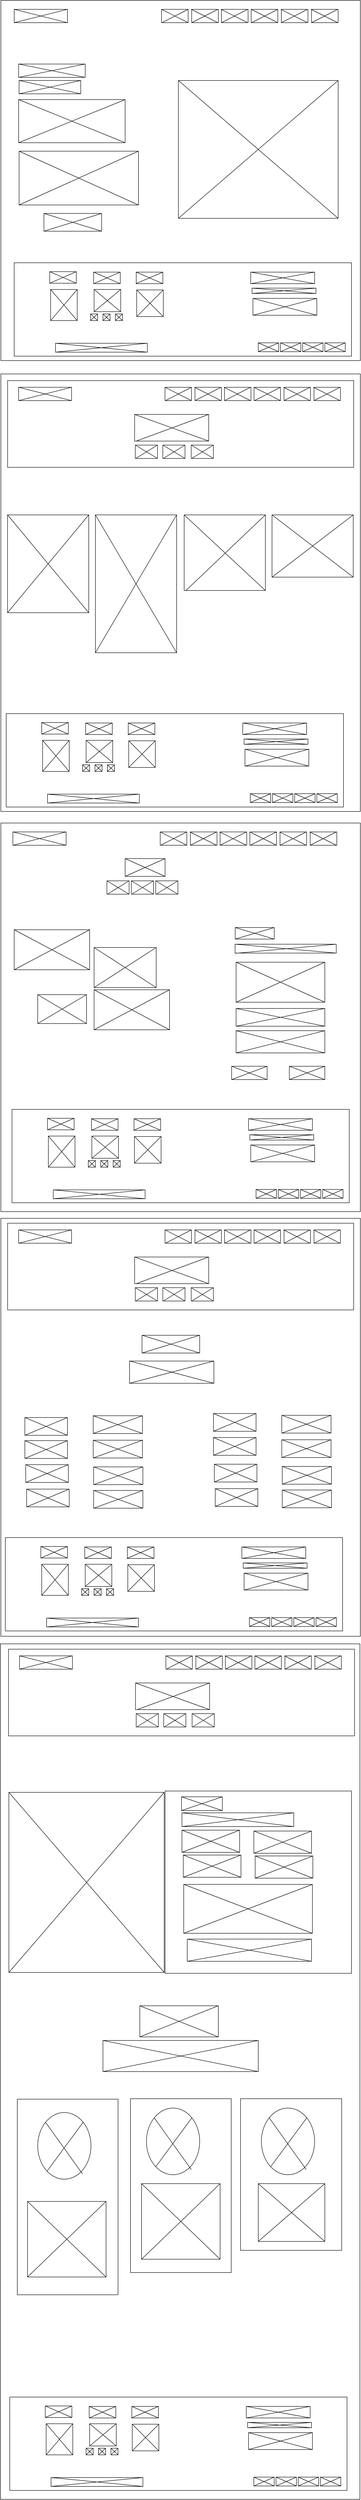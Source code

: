 <mxfile version="22.1.21" type="device">
  <diagram name="Page-1" id="3ZShi7XsawV-AqWF8O9D">
    <mxGraphModel dx="1051" dy="621" grid="1" gridSize="10" guides="1" tooltips="1" connect="1" arrows="1" fold="1" page="1" pageScale="1" pageWidth="850" pageHeight="1100" math="0" shadow="0">
      <root>
        <mxCell id="0" />
        <mxCell id="1" parent="0" />
        <mxCell id="SmbTpawRMoJv5A1RA9ji-1" value="" style="rounded=0;whiteSpace=wrap;html=1;container=0;" parent="1" vertex="1">
          <mxGeometry x="20" y="20" width="810" height="810" as="geometry" />
        </mxCell>
        <mxCell id="SmbTpawRMoJv5A1RA9ji-32" value="" style="group" parent="1" vertex="1" connectable="0">
          <mxGeometry x="60" y="163" width="150" height="30" as="geometry" />
        </mxCell>
        <mxCell id="SmbTpawRMoJv5A1RA9ji-29" value="" style="rounded=0;whiteSpace=wrap;html=1;container=0;" parent="SmbTpawRMoJv5A1RA9ji-32" vertex="1">
          <mxGeometry width="150" height="30" as="geometry" />
        </mxCell>
        <mxCell id="SmbTpawRMoJv5A1RA9ji-30" value="" style="endArrow=none;html=1;rounded=0;entryX=1;entryY=0;entryDx=0;entryDy=0;" parent="SmbTpawRMoJv5A1RA9ji-32" target="SmbTpawRMoJv5A1RA9ji-29" edge="1">
          <mxGeometry width="50" height="50" relative="1" as="geometry">
            <mxPoint y="30" as="sourcePoint" />
            <mxPoint x="62.5" y="-20" as="targetPoint" />
          </mxGeometry>
        </mxCell>
        <mxCell id="SmbTpawRMoJv5A1RA9ji-31" value="" style="endArrow=none;html=1;rounded=0;entryX=1;entryY=1;entryDx=0;entryDy=0;exitX=0;exitY=0;exitDx=0;exitDy=0;" parent="SmbTpawRMoJv5A1RA9ji-32" source="SmbTpawRMoJv5A1RA9ji-29" target="SmbTpawRMoJv5A1RA9ji-29" edge="1">
          <mxGeometry width="50" height="50" relative="1" as="geometry">
            <mxPoint x="12.5" y="40" as="sourcePoint" />
            <mxPoint x="162.5" y="10" as="targetPoint" />
          </mxGeometry>
        </mxCell>
        <mxCell id="SmbTpawRMoJv5A1RA9ji-33" value="" style="group" parent="1" vertex="1" connectable="0">
          <mxGeometry x="61" y="200" width="139" height="30" as="geometry" />
        </mxCell>
        <mxCell id="SmbTpawRMoJv5A1RA9ji-34" value="" style="rounded=0;whiteSpace=wrap;html=1;container=0;" parent="SmbTpawRMoJv5A1RA9ji-33" vertex="1">
          <mxGeometry width="139" height="30" as="geometry" />
        </mxCell>
        <mxCell id="SmbTpawRMoJv5A1RA9ji-35" value="" style="endArrow=none;html=1;rounded=0;entryX=1;entryY=0;entryDx=0;entryDy=0;" parent="SmbTpawRMoJv5A1RA9ji-33" target="SmbTpawRMoJv5A1RA9ji-34" edge="1">
          <mxGeometry width="50" height="50" relative="1" as="geometry">
            <mxPoint y="30" as="sourcePoint" />
            <mxPoint x="57.917" y="-20" as="targetPoint" />
          </mxGeometry>
        </mxCell>
        <mxCell id="SmbTpawRMoJv5A1RA9ji-36" value="" style="endArrow=none;html=1;rounded=0;entryX=1;entryY=1;entryDx=0;entryDy=0;exitX=0;exitY=0;exitDx=0;exitDy=0;" parent="SmbTpawRMoJv5A1RA9ji-33" source="SmbTpawRMoJv5A1RA9ji-34" target="SmbTpawRMoJv5A1RA9ji-34" edge="1">
          <mxGeometry width="50" height="50" relative="1" as="geometry">
            <mxPoint x="11.583" y="40" as="sourcePoint" />
            <mxPoint x="150.583" y="10" as="targetPoint" />
          </mxGeometry>
        </mxCell>
        <mxCell id="SmbTpawRMoJv5A1RA9ji-37" value="" style="group" parent="1" vertex="1" connectable="0">
          <mxGeometry x="60" y="243" width="240" height="97" as="geometry" />
        </mxCell>
        <mxCell id="SmbTpawRMoJv5A1RA9ji-38" value="" style="rounded=0;whiteSpace=wrap;html=1;container=0;" parent="SmbTpawRMoJv5A1RA9ji-37" vertex="1">
          <mxGeometry width="240" height="97" as="geometry" />
        </mxCell>
        <mxCell id="SmbTpawRMoJv5A1RA9ji-39" value="" style="endArrow=none;html=1;rounded=0;entryX=1;entryY=0;entryDx=0;entryDy=0;" parent="SmbTpawRMoJv5A1RA9ji-37" target="SmbTpawRMoJv5A1RA9ji-38" edge="1">
          <mxGeometry width="50" height="50" relative="1" as="geometry">
            <mxPoint y="97" as="sourcePoint" />
            <mxPoint x="100" y="-64.667" as="targetPoint" />
          </mxGeometry>
        </mxCell>
        <mxCell id="SmbTpawRMoJv5A1RA9ji-40" value="" style="endArrow=none;html=1;rounded=0;entryX=1;entryY=1;entryDx=0;entryDy=0;exitX=0;exitY=0;exitDx=0;exitDy=0;" parent="SmbTpawRMoJv5A1RA9ji-37" source="SmbTpawRMoJv5A1RA9ji-38" target="SmbTpawRMoJv5A1RA9ji-38" edge="1">
          <mxGeometry width="50" height="50" relative="1" as="geometry">
            <mxPoint x="20.0" y="129.333" as="sourcePoint" />
            <mxPoint x="260.0" y="32.333" as="targetPoint" />
          </mxGeometry>
        </mxCell>
        <mxCell id="SmbTpawRMoJv5A1RA9ji-41" value="" style="group" parent="1" vertex="1" connectable="0">
          <mxGeometry x="61" y="359" width="269" height="121" as="geometry" />
        </mxCell>
        <mxCell id="SmbTpawRMoJv5A1RA9ji-42" value="" style="rounded=0;whiteSpace=wrap;html=1;container=0;" parent="SmbTpawRMoJv5A1RA9ji-41" vertex="1">
          <mxGeometry width="269" height="121" as="geometry" />
        </mxCell>
        <mxCell id="SmbTpawRMoJv5A1RA9ji-43" value="" style="endArrow=none;html=1;rounded=0;entryX=1;entryY=0;entryDx=0;entryDy=0;" parent="SmbTpawRMoJv5A1RA9ji-41" target="SmbTpawRMoJv5A1RA9ji-42" edge="1">
          <mxGeometry width="50" height="50" relative="1" as="geometry">
            <mxPoint y="121" as="sourcePoint" />
            <mxPoint x="112.083" y="-80.667" as="targetPoint" />
          </mxGeometry>
        </mxCell>
        <mxCell id="SmbTpawRMoJv5A1RA9ji-44" value="" style="endArrow=none;html=1;rounded=0;entryX=1;entryY=1;entryDx=0;entryDy=0;exitX=0;exitY=0;exitDx=0;exitDy=0;" parent="SmbTpawRMoJv5A1RA9ji-41" source="SmbTpawRMoJv5A1RA9ji-42" target="SmbTpawRMoJv5A1RA9ji-42" edge="1">
          <mxGeometry width="50" height="50" relative="1" as="geometry">
            <mxPoint x="22.417" y="161.333" as="sourcePoint" />
            <mxPoint x="291.417" y="40.333" as="targetPoint" />
          </mxGeometry>
        </mxCell>
        <mxCell id="SmbTpawRMoJv5A1RA9ji-45" value="" style="group" parent="1" vertex="1" connectable="0">
          <mxGeometry x="420" y="200" width="360" height="310" as="geometry" />
        </mxCell>
        <mxCell id="SmbTpawRMoJv5A1RA9ji-46" value="" style="rounded=0;whiteSpace=wrap;html=1;container=0;" parent="SmbTpawRMoJv5A1RA9ji-45" vertex="1">
          <mxGeometry width="360" height="310" as="geometry" />
        </mxCell>
        <mxCell id="SmbTpawRMoJv5A1RA9ji-47" value="" style="endArrow=none;html=1;rounded=0;entryX=1;entryY=0;entryDx=0;entryDy=0;" parent="SmbTpawRMoJv5A1RA9ji-45" target="SmbTpawRMoJv5A1RA9ji-46" edge="1">
          <mxGeometry width="50" height="50" relative="1" as="geometry">
            <mxPoint y="310" as="sourcePoint" />
            <mxPoint x="150" y="-206.667" as="targetPoint" />
          </mxGeometry>
        </mxCell>
        <mxCell id="SmbTpawRMoJv5A1RA9ji-48" value="" style="endArrow=none;html=1;rounded=0;entryX=1;entryY=1;entryDx=0;entryDy=0;exitX=0;exitY=0;exitDx=0;exitDy=0;" parent="SmbTpawRMoJv5A1RA9ji-45" source="SmbTpawRMoJv5A1RA9ji-46" target="SmbTpawRMoJv5A1RA9ji-46" edge="1">
          <mxGeometry width="50" height="50" relative="1" as="geometry">
            <mxPoint x="30.0" y="413.333" as="sourcePoint" />
            <mxPoint x="390.0" y="103.333" as="targetPoint" />
          </mxGeometry>
        </mxCell>
        <mxCell id="SmbTpawRMoJv5A1RA9ji-49" value="" style="group" parent="1" vertex="1" connectable="0">
          <mxGeometry x="117" y="499" width="130" height="40" as="geometry" />
        </mxCell>
        <mxCell id="SmbTpawRMoJv5A1RA9ji-50" value="" style="rounded=0;whiteSpace=wrap;html=1;container=0;" parent="SmbTpawRMoJv5A1RA9ji-49" vertex="1">
          <mxGeometry width="130" height="40" as="geometry" />
        </mxCell>
        <mxCell id="SmbTpawRMoJv5A1RA9ji-51" value="" style="endArrow=none;html=1;rounded=0;entryX=1;entryY=0;entryDx=0;entryDy=0;" parent="SmbTpawRMoJv5A1RA9ji-49" target="SmbTpawRMoJv5A1RA9ji-50" edge="1">
          <mxGeometry width="50" height="50" relative="1" as="geometry">
            <mxPoint y="40" as="sourcePoint" />
            <mxPoint x="54.167" y="-26.667" as="targetPoint" />
          </mxGeometry>
        </mxCell>
        <mxCell id="SmbTpawRMoJv5A1RA9ji-52" value="" style="endArrow=none;html=1;rounded=0;entryX=1;entryY=1;entryDx=0;entryDy=0;exitX=0;exitY=0;exitDx=0;exitDy=0;" parent="SmbTpawRMoJv5A1RA9ji-49" source="SmbTpawRMoJv5A1RA9ji-50" target="SmbTpawRMoJv5A1RA9ji-50" edge="1">
          <mxGeometry width="50" height="50" relative="1" as="geometry">
            <mxPoint x="10.833" y="53.333" as="sourcePoint" />
            <mxPoint x="140.833" y="13.333" as="targetPoint" />
          </mxGeometry>
        </mxCell>
        <mxCell id="SmbTpawRMoJv5A1RA9ji-53" value="" style="rounded=0;whiteSpace=wrap;html=1;" parent="1" vertex="1">
          <mxGeometry x="20" y="860" width="810" height="984" as="geometry" />
        </mxCell>
        <mxCell id="CSnmvIx5WAV2LEWo4TID-9" value="" style="group" parent="1" vertex="1" connectable="0">
          <mxGeometry x="233" y="1177" width="183" height="310" as="geometry" />
        </mxCell>
        <mxCell id="CSnmvIx5WAV2LEWo4TID-10" value="" style="rounded=0;whiteSpace=wrap;html=1;container=0;" parent="CSnmvIx5WAV2LEWo4TID-9" vertex="1">
          <mxGeometry width="183" height="310" as="geometry" />
        </mxCell>
        <mxCell id="CSnmvIx5WAV2LEWo4TID-11" value="" style="endArrow=none;html=1;rounded=0;entryX=1;entryY=0;entryDx=0;entryDy=0;" parent="CSnmvIx5WAV2LEWo4TID-9" target="CSnmvIx5WAV2LEWo4TID-10" edge="1">
          <mxGeometry width="50" height="50" relative="1" as="geometry">
            <mxPoint y="310" as="sourcePoint" />
            <mxPoint x="76.25" y="-206.667" as="targetPoint" />
          </mxGeometry>
        </mxCell>
        <mxCell id="CSnmvIx5WAV2LEWo4TID-12" value="" style="endArrow=none;html=1;rounded=0;entryX=1;entryY=1;entryDx=0;entryDy=0;exitX=0;exitY=0;exitDx=0;exitDy=0;" parent="CSnmvIx5WAV2LEWo4TID-9" source="CSnmvIx5WAV2LEWo4TID-10" target="CSnmvIx5WAV2LEWo4TID-10" edge="1">
          <mxGeometry width="50" height="50" relative="1" as="geometry">
            <mxPoint x="15.25" y="413.333" as="sourcePoint" />
            <mxPoint x="198.25" y="103.333" as="targetPoint" />
          </mxGeometry>
        </mxCell>
        <mxCell id="CSnmvIx5WAV2LEWo4TID-17" value="" style="group" parent="1" vertex="1" connectable="0">
          <mxGeometry x="57" y="1177" width="183" height="220" as="geometry" />
        </mxCell>
        <mxCell id="CSnmvIx5WAV2LEWo4TID-29" value="" style="group" parent="CSnmvIx5WAV2LEWo4TID-17" vertex="1" connectable="0">
          <mxGeometry x="-22" width="183" height="220" as="geometry" />
        </mxCell>
        <mxCell id="CSnmvIx5WAV2LEWo4TID-18" value="" style="rounded=0;whiteSpace=wrap;html=1;container=0;" parent="CSnmvIx5WAV2LEWo4TID-29" vertex="1">
          <mxGeometry width="183" height="220" as="geometry" />
        </mxCell>
        <mxCell id="CSnmvIx5WAV2LEWo4TID-19" value="" style="endArrow=none;html=1;rounded=0;entryX=1;entryY=0;entryDx=0;entryDy=0;exitX=0;exitY=1;exitDx=0;exitDy=0;" parent="CSnmvIx5WAV2LEWo4TID-29" source="CSnmvIx5WAV2LEWo4TID-18" target="CSnmvIx5WAV2LEWo4TID-18" edge="1">
          <mxGeometry width="50" height="50" relative="1" as="geometry">
            <mxPoint x="22" y="200" as="sourcePoint" />
            <mxPoint x="98.25" y="-133.333" as="targetPoint" />
          </mxGeometry>
        </mxCell>
        <mxCell id="CSnmvIx5WAV2LEWo4TID-20" value="" style="endArrow=none;html=1;rounded=0;entryX=1;entryY=1;entryDx=0;entryDy=0;exitX=0;exitY=0;exitDx=0;exitDy=0;" parent="CSnmvIx5WAV2LEWo4TID-29" source="CSnmvIx5WAV2LEWo4TID-18" target="CSnmvIx5WAV2LEWo4TID-18" edge="1">
          <mxGeometry width="50" height="50" relative="1" as="geometry">
            <mxPoint x="37.25" y="266.667" as="sourcePoint" />
            <mxPoint x="220.25" y="66.667" as="targetPoint" />
          </mxGeometry>
        </mxCell>
        <mxCell id="CSnmvIx5WAV2LEWo4TID-21" value="" style="group" parent="1" vertex="1" connectable="0">
          <mxGeometry x="437" y="1177" width="183" height="170" as="geometry" />
        </mxCell>
        <mxCell id="CSnmvIx5WAV2LEWo4TID-22" value="" style="rounded=0;whiteSpace=wrap;html=1;container=0;" parent="CSnmvIx5WAV2LEWo4TID-21" vertex="1">
          <mxGeometry x="-4" width="183" height="170" as="geometry" />
        </mxCell>
        <mxCell id="CSnmvIx5WAV2LEWo4TID-23" value="" style="endArrow=none;html=1;rounded=0;entryX=1;entryY=0;entryDx=0;entryDy=0;" parent="CSnmvIx5WAV2LEWo4TID-21" target="CSnmvIx5WAV2LEWo4TID-22" edge="1">
          <mxGeometry width="50" height="50" relative="1" as="geometry">
            <mxPoint y="170" as="sourcePoint" />
            <mxPoint x="76.25" y="-113.333" as="targetPoint" />
          </mxGeometry>
        </mxCell>
        <mxCell id="CSnmvIx5WAV2LEWo4TID-24" value="" style="endArrow=none;html=1;rounded=0;entryX=1;entryY=1;entryDx=0;entryDy=0;exitX=0;exitY=0;exitDx=0;exitDy=0;" parent="CSnmvIx5WAV2LEWo4TID-21" source="CSnmvIx5WAV2LEWo4TID-22" target="CSnmvIx5WAV2LEWo4TID-22" edge="1">
          <mxGeometry width="50" height="50" relative="1" as="geometry">
            <mxPoint x="15.25" y="226.667" as="sourcePoint" />
            <mxPoint x="198.25" y="56.667" as="targetPoint" />
          </mxGeometry>
        </mxCell>
        <mxCell id="CSnmvIx5WAV2LEWo4TID-25" value="" style="group" parent="1" vertex="1" connectable="0">
          <mxGeometry x="631" y="1177" width="183" height="140" as="geometry" />
        </mxCell>
        <mxCell id="CSnmvIx5WAV2LEWo4TID-26" value="" style="rounded=0;whiteSpace=wrap;html=1;container=0;" parent="CSnmvIx5WAV2LEWo4TID-25" vertex="1">
          <mxGeometry width="183" height="140" as="geometry" />
        </mxCell>
        <mxCell id="CSnmvIx5WAV2LEWo4TID-27" value="" style="endArrow=none;html=1;rounded=0;entryX=1;entryY=0;entryDx=0;entryDy=0;" parent="CSnmvIx5WAV2LEWo4TID-25" target="CSnmvIx5WAV2LEWo4TID-26" edge="1">
          <mxGeometry width="50" height="50" relative="1" as="geometry">
            <mxPoint y="140" as="sourcePoint" />
            <mxPoint x="76.25" y="-93.333" as="targetPoint" />
          </mxGeometry>
        </mxCell>
        <mxCell id="CSnmvIx5WAV2LEWo4TID-28" value="" style="endArrow=none;html=1;rounded=0;entryX=1;entryY=1;entryDx=0;entryDy=0;exitX=0;exitY=0;exitDx=0;exitDy=0;" parent="CSnmvIx5WAV2LEWo4TID-25" source="CSnmvIx5WAV2LEWo4TID-26" target="CSnmvIx5WAV2LEWo4TID-26" edge="1">
          <mxGeometry width="50" height="50" relative="1" as="geometry">
            <mxPoint x="15.25" y="186.667" as="sourcePoint" />
            <mxPoint x="198.25" y="46.667" as="targetPoint" />
          </mxGeometry>
        </mxCell>
        <mxCell id="CSnmvIx5WAV2LEWo4TID-30" value="" style="rounded=0;whiteSpace=wrap;html=1;" parent="1" vertex="1">
          <mxGeometry x="20" y="1870" width="810" height="874" as="geometry" />
        </mxCell>
        <mxCell id="CSnmvIx5WAV2LEWo4TID-31" value="" style="group" parent="1" vertex="1" connectable="0">
          <mxGeometry x="548" y="2105" width="88" height="26" as="geometry" />
        </mxCell>
        <mxCell id="CSnmvIx5WAV2LEWo4TID-32" value="" style="rounded=0;whiteSpace=wrap;html=1;container=0;" parent="CSnmvIx5WAV2LEWo4TID-31" vertex="1">
          <mxGeometry width="88" height="26" as="geometry" />
        </mxCell>
        <mxCell id="CSnmvIx5WAV2LEWo4TID-33" value="" style="endArrow=none;html=1;rounded=0;entryX=1;entryY=0;entryDx=0;entryDy=0;" parent="CSnmvIx5WAV2LEWo4TID-31" target="CSnmvIx5WAV2LEWo4TID-32" edge="1">
          <mxGeometry width="50" height="50" relative="1" as="geometry">
            <mxPoint y="26" as="sourcePoint" />
            <mxPoint x="36.667" y="-17.333" as="targetPoint" />
          </mxGeometry>
        </mxCell>
        <mxCell id="CSnmvIx5WAV2LEWo4TID-34" value="" style="endArrow=none;html=1;rounded=0;entryX=1;entryY=1;entryDx=0;entryDy=0;exitX=0;exitY=0;exitDx=0;exitDy=0;" parent="CSnmvIx5WAV2LEWo4TID-31" source="CSnmvIx5WAV2LEWo4TID-32" target="CSnmvIx5WAV2LEWo4TID-32" edge="1">
          <mxGeometry width="50" height="50" relative="1" as="geometry">
            <mxPoint x="7.333" y="34.667" as="sourcePoint" />
            <mxPoint x="95.333" y="8.667" as="targetPoint" />
          </mxGeometry>
        </mxCell>
        <mxCell id="CSnmvIx5WAV2LEWo4TID-35" value="" style="group" parent="1" vertex="1" connectable="0">
          <mxGeometry x="549" y="2143" width="228" height="20" as="geometry" />
        </mxCell>
        <mxCell id="CSnmvIx5WAV2LEWo4TID-36" value="" style="rounded=0;whiteSpace=wrap;html=1;container=0;" parent="CSnmvIx5WAV2LEWo4TID-35" vertex="1">
          <mxGeometry x="-1.267" y="-0.5" width="228" height="20" as="geometry" />
        </mxCell>
        <mxCell id="CSnmvIx5WAV2LEWo4TID-37" value="" style="endArrow=none;html=1;rounded=0;entryX=1;entryY=0;entryDx=0;entryDy=0;" parent="CSnmvIx5WAV2LEWo4TID-35" target="CSnmvIx5WAV2LEWo4TID-36" edge="1">
          <mxGeometry width="50" height="50" relative="1" as="geometry">
            <mxPoint y="20" as="sourcePoint" />
            <mxPoint x="95.0" y="-13.333" as="targetPoint" />
          </mxGeometry>
        </mxCell>
        <mxCell id="CSnmvIx5WAV2LEWo4TID-38" value="" style="endArrow=none;html=1;rounded=0;entryX=1;entryY=1;entryDx=0;entryDy=0;exitX=0;exitY=0;exitDx=0;exitDy=0;" parent="CSnmvIx5WAV2LEWo4TID-35" source="CSnmvIx5WAV2LEWo4TID-36" target="CSnmvIx5WAV2LEWo4TID-36" edge="1">
          <mxGeometry width="50" height="50" relative="1" as="geometry">
            <mxPoint x="19" y="26.667" as="sourcePoint" />
            <mxPoint x="247.0" y="6.667" as="targetPoint" />
          </mxGeometry>
        </mxCell>
        <mxCell id="CSnmvIx5WAV2LEWo4TID-40" value="" style="group" parent="1" vertex="1" connectable="0">
          <mxGeometry x="550" y="2183" width="200" height="90" as="geometry" />
        </mxCell>
        <mxCell id="CSnmvIx5WAV2LEWo4TID-41" value="" style="rounded=0;whiteSpace=wrap;html=1;container=0;" parent="CSnmvIx5WAV2LEWo4TID-40" vertex="1">
          <mxGeometry width="200" height="90" as="geometry" />
        </mxCell>
        <mxCell id="CSnmvIx5WAV2LEWo4TID-42" value="" style="endArrow=none;html=1;rounded=0;entryX=1;entryY=0;entryDx=0;entryDy=0;" parent="CSnmvIx5WAV2LEWo4TID-40" target="CSnmvIx5WAV2LEWo4TID-41" edge="1">
          <mxGeometry width="50" height="50" relative="1" as="geometry">
            <mxPoint y="90" as="sourcePoint" />
            <mxPoint x="83.333" y="-60.0" as="targetPoint" />
          </mxGeometry>
        </mxCell>
        <mxCell id="CSnmvIx5WAV2LEWo4TID-43" value="" style="endArrow=none;html=1;rounded=0;entryX=1;entryY=1;entryDx=0;entryDy=0;exitX=0;exitY=0;exitDx=0;exitDy=0;" parent="CSnmvIx5WAV2LEWo4TID-40" source="CSnmvIx5WAV2LEWo4TID-41" target="CSnmvIx5WAV2LEWo4TID-41" edge="1">
          <mxGeometry width="50" height="50" relative="1" as="geometry">
            <mxPoint x="16.667" y="120.0" as="sourcePoint" />
            <mxPoint x="216.667" y="30.0" as="targetPoint" />
          </mxGeometry>
        </mxCell>
        <mxCell id="CSnmvIx5WAV2LEWo4TID-44" value="" style="group" parent="1" vertex="1" connectable="0">
          <mxGeometry x="550" y="2287" width="200" height="40" as="geometry" />
        </mxCell>
        <mxCell id="CSnmvIx5WAV2LEWo4TID-45" value="" style="rounded=0;whiteSpace=wrap;html=1;container=0;" parent="CSnmvIx5WAV2LEWo4TID-44" vertex="1">
          <mxGeometry width="200" height="40" as="geometry" />
        </mxCell>
        <mxCell id="CSnmvIx5WAV2LEWo4TID-46" value="" style="endArrow=none;html=1;rounded=0;entryX=1;entryY=0;entryDx=0;entryDy=0;" parent="CSnmvIx5WAV2LEWo4TID-44" target="CSnmvIx5WAV2LEWo4TID-45" edge="1">
          <mxGeometry width="50" height="50" relative="1" as="geometry">
            <mxPoint y="40" as="sourcePoint" />
            <mxPoint x="83.333" y="-26.667" as="targetPoint" />
          </mxGeometry>
        </mxCell>
        <mxCell id="CSnmvIx5WAV2LEWo4TID-47" value="" style="endArrow=none;html=1;rounded=0;entryX=1;entryY=1;entryDx=0;entryDy=0;exitX=0;exitY=0;exitDx=0;exitDy=0;" parent="CSnmvIx5WAV2LEWo4TID-44" source="CSnmvIx5WAV2LEWo4TID-45" target="CSnmvIx5WAV2LEWo4TID-45" edge="1">
          <mxGeometry width="50" height="50" relative="1" as="geometry">
            <mxPoint x="16.667" y="53.333" as="sourcePoint" />
            <mxPoint x="216.667" y="13.333" as="targetPoint" />
          </mxGeometry>
        </mxCell>
        <mxCell id="CSnmvIx5WAV2LEWo4TID-48" value="" style="group" parent="1" vertex="1" connectable="0">
          <mxGeometry x="550" y="2337" width="200" height="50" as="geometry" />
        </mxCell>
        <mxCell id="CSnmvIx5WAV2LEWo4TID-49" value="" style="rounded=0;whiteSpace=wrap;html=1;container=0;" parent="CSnmvIx5WAV2LEWo4TID-48" vertex="1">
          <mxGeometry width="200" height="50" as="geometry" />
        </mxCell>
        <mxCell id="CSnmvIx5WAV2LEWo4TID-50" value="" style="endArrow=none;html=1;rounded=0;entryX=1;entryY=0;entryDx=0;entryDy=0;" parent="CSnmvIx5WAV2LEWo4TID-48" target="CSnmvIx5WAV2LEWo4TID-49" edge="1">
          <mxGeometry width="50" height="50" relative="1" as="geometry">
            <mxPoint y="50" as="sourcePoint" />
            <mxPoint x="83.333" y="-33.333" as="targetPoint" />
          </mxGeometry>
        </mxCell>
        <mxCell id="CSnmvIx5WAV2LEWo4TID-51" value="" style="endArrow=none;html=1;rounded=0;entryX=1;entryY=1;entryDx=0;entryDy=0;exitX=0;exitY=0;exitDx=0;exitDy=0;" parent="CSnmvIx5WAV2LEWo4TID-48" source="CSnmvIx5WAV2LEWo4TID-49" target="CSnmvIx5WAV2LEWo4TID-49" edge="1">
          <mxGeometry width="50" height="50" relative="1" as="geometry">
            <mxPoint x="16.667" y="66.667" as="sourcePoint" />
            <mxPoint x="216.667" y="16.667" as="targetPoint" />
          </mxGeometry>
        </mxCell>
        <mxCell id="CSnmvIx5WAV2LEWo4TID-52" value="" style="group" parent="1" vertex="1" connectable="0">
          <mxGeometry x="540" y="2417" width="80" height="30" as="geometry" />
        </mxCell>
        <mxCell id="CSnmvIx5WAV2LEWo4TID-53" value="" style="rounded=0;whiteSpace=wrap;html=1;container=0;" parent="CSnmvIx5WAV2LEWo4TID-52" vertex="1">
          <mxGeometry width="80" height="30" as="geometry" />
        </mxCell>
        <mxCell id="CSnmvIx5WAV2LEWo4TID-54" value="" style="endArrow=none;html=1;rounded=0;entryX=1;entryY=0;entryDx=0;entryDy=0;" parent="CSnmvIx5WAV2LEWo4TID-52" target="CSnmvIx5WAV2LEWo4TID-53" edge="1">
          <mxGeometry width="50" height="50" relative="1" as="geometry">
            <mxPoint y="30" as="sourcePoint" />
            <mxPoint x="33.333" y="-20.0" as="targetPoint" />
          </mxGeometry>
        </mxCell>
        <mxCell id="CSnmvIx5WAV2LEWo4TID-55" value="" style="endArrow=none;html=1;rounded=0;entryX=1;entryY=1;entryDx=0;entryDy=0;exitX=0;exitY=0;exitDx=0;exitDy=0;" parent="CSnmvIx5WAV2LEWo4TID-52" source="CSnmvIx5WAV2LEWo4TID-53" target="CSnmvIx5WAV2LEWo4TID-53" edge="1">
          <mxGeometry width="50" height="50" relative="1" as="geometry">
            <mxPoint x="6.667" y="40.0" as="sourcePoint" />
            <mxPoint x="86.667" y="10.0" as="targetPoint" />
          </mxGeometry>
        </mxCell>
        <mxCell id="CSnmvIx5WAV2LEWo4TID-56" value="" style="group" parent="1" vertex="1" connectable="0">
          <mxGeometry x="670" y="2417" width="80" height="30" as="geometry" />
        </mxCell>
        <mxCell id="CSnmvIx5WAV2LEWo4TID-57" value="" style="rounded=0;whiteSpace=wrap;html=1;container=0;" parent="CSnmvIx5WAV2LEWo4TID-56" vertex="1">
          <mxGeometry width="80" height="30" as="geometry" />
        </mxCell>
        <mxCell id="CSnmvIx5WAV2LEWo4TID-58" value="" style="endArrow=none;html=1;rounded=0;entryX=1;entryY=0;entryDx=0;entryDy=0;" parent="CSnmvIx5WAV2LEWo4TID-56" target="CSnmvIx5WAV2LEWo4TID-57" edge="1">
          <mxGeometry width="50" height="50" relative="1" as="geometry">
            <mxPoint y="30" as="sourcePoint" />
            <mxPoint x="33.333" y="-20.0" as="targetPoint" />
          </mxGeometry>
        </mxCell>
        <mxCell id="CSnmvIx5WAV2LEWo4TID-59" value="" style="endArrow=none;html=1;rounded=0;entryX=1;entryY=1;entryDx=0;entryDy=0;exitX=0;exitY=0;exitDx=0;exitDy=0;" parent="CSnmvIx5WAV2LEWo4TID-56" source="CSnmvIx5WAV2LEWo4TID-57" target="CSnmvIx5WAV2LEWo4TID-57" edge="1">
          <mxGeometry width="50" height="50" relative="1" as="geometry">
            <mxPoint x="6.667" y="40.0" as="sourcePoint" />
            <mxPoint x="86.667" y="10.0" as="targetPoint" />
          </mxGeometry>
        </mxCell>
        <mxCell id="XJIDt8CI_cp0Gg45ut4L-1" value="" style="rounded=0;whiteSpace=wrap;html=1;" parent="1" vertex="1">
          <mxGeometry x="50" y="610" width="760" height="210" as="geometry" />
        </mxCell>
        <mxCell id="XJIDt8CI_cp0Gg45ut4L-7" value="" style="group" parent="1" vertex="1" connectable="0">
          <mxGeometry x="130" y="630" width="60" height="26" as="geometry" />
        </mxCell>
        <mxCell id="XJIDt8CI_cp0Gg45ut4L-13" value="" style="group" parent="XJIDt8CI_cp0Gg45ut4L-7" vertex="1" connectable="0">
          <mxGeometry width="60.0" height="26" as="geometry" />
        </mxCell>
        <mxCell id="XJIDt8CI_cp0Gg45ut4L-8" value="" style="rounded=0;whiteSpace=wrap;html=1;container=0;" parent="XJIDt8CI_cp0Gg45ut4L-13" vertex="1">
          <mxGeometry width="60.0" height="26" as="geometry" />
        </mxCell>
        <mxCell id="XJIDt8CI_cp0Gg45ut4L-9" value="" style="endArrow=none;html=1;rounded=0;entryX=1;entryY=0;entryDx=0;entryDy=0;" parent="XJIDt8CI_cp0Gg45ut4L-13" target="XJIDt8CI_cp0Gg45ut4L-8" edge="1">
          <mxGeometry width="50" height="50" relative="1" as="geometry">
            <mxPoint y="26" as="sourcePoint" />
            <mxPoint x="25.0" y="-17.333" as="targetPoint" />
          </mxGeometry>
        </mxCell>
        <mxCell id="XJIDt8CI_cp0Gg45ut4L-10" value="" style="endArrow=none;html=1;rounded=0;entryX=1;entryY=1;entryDx=0;entryDy=0;exitX=0;exitY=0;exitDx=0;exitDy=0;" parent="XJIDt8CI_cp0Gg45ut4L-13" source="XJIDt8CI_cp0Gg45ut4L-8" target="XJIDt8CI_cp0Gg45ut4L-8" edge="1">
          <mxGeometry width="50" height="50" relative="1" as="geometry">
            <mxPoint x="5" y="34.667" as="sourcePoint" />
            <mxPoint x="65" y="8.667" as="targetPoint" />
          </mxGeometry>
        </mxCell>
        <mxCell id="XJIDt8CI_cp0Gg45ut4L-14" value="" style="group" parent="1" vertex="1" connectable="0">
          <mxGeometry x="132" y="670" width="60" height="70" as="geometry" />
        </mxCell>
        <mxCell id="XJIDt8CI_cp0Gg45ut4L-15" value="" style="rounded=0;whiteSpace=wrap;html=1;container=0;" parent="XJIDt8CI_cp0Gg45ut4L-14" vertex="1">
          <mxGeometry width="60.0" height="70" as="geometry" />
        </mxCell>
        <mxCell id="XJIDt8CI_cp0Gg45ut4L-16" value="" style="endArrow=none;html=1;rounded=0;entryX=1;entryY=0;entryDx=0;entryDy=0;" parent="XJIDt8CI_cp0Gg45ut4L-14" target="XJIDt8CI_cp0Gg45ut4L-15" edge="1">
          <mxGeometry width="50" height="50" relative="1" as="geometry">
            <mxPoint y="70" as="sourcePoint" />
            <mxPoint x="25" y="-46.667" as="targetPoint" />
          </mxGeometry>
        </mxCell>
        <mxCell id="XJIDt8CI_cp0Gg45ut4L-17" value="" style="endArrow=none;html=1;rounded=0;entryX=1;entryY=1;entryDx=0;entryDy=0;exitX=0;exitY=0;exitDx=0;exitDy=0;" parent="XJIDt8CI_cp0Gg45ut4L-14" source="XJIDt8CI_cp0Gg45ut4L-15" target="XJIDt8CI_cp0Gg45ut4L-15" edge="1">
          <mxGeometry width="50" height="50" relative="1" as="geometry">
            <mxPoint x="5.0" y="93.333" as="sourcePoint" />
            <mxPoint x="65.0" y="23.333" as="targetPoint" />
          </mxGeometry>
        </mxCell>
        <mxCell id="XJIDt8CI_cp0Gg45ut4L-18" value="" style="group" parent="1" vertex="1" connectable="0">
          <mxGeometry x="229" y="631" width="60.0" height="26" as="geometry" />
        </mxCell>
        <mxCell id="XJIDt8CI_cp0Gg45ut4L-19" value="" style="rounded=0;whiteSpace=wrap;html=1;container=0;" parent="XJIDt8CI_cp0Gg45ut4L-18" vertex="1">
          <mxGeometry width="60.0" height="26" as="geometry" />
        </mxCell>
        <mxCell id="XJIDt8CI_cp0Gg45ut4L-20" value="" style="endArrow=none;html=1;rounded=0;entryX=1;entryY=0;entryDx=0;entryDy=0;" parent="XJIDt8CI_cp0Gg45ut4L-18" target="XJIDt8CI_cp0Gg45ut4L-19" edge="1">
          <mxGeometry width="50" height="50" relative="1" as="geometry">
            <mxPoint y="26" as="sourcePoint" />
            <mxPoint x="25.0" y="-17.333" as="targetPoint" />
          </mxGeometry>
        </mxCell>
        <mxCell id="XJIDt8CI_cp0Gg45ut4L-21" value="" style="endArrow=none;html=1;rounded=0;entryX=1;entryY=1;entryDx=0;entryDy=0;exitX=0;exitY=0;exitDx=0;exitDy=0;" parent="XJIDt8CI_cp0Gg45ut4L-18" source="XJIDt8CI_cp0Gg45ut4L-19" target="XJIDt8CI_cp0Gg45ut4L-19" edge="1">
          <mxGeometry width="50" height="50" relative="1" as="geometry">
            <mxPoint x="5" y="34.667" as="sourcePoint" />
            <mxPoint x="65" y="8.667" as="targetPoint" />
          </mxGeometry>
        </mxCell>
        <mxCell id="XJIDt8CI_cp0Gg45ut4L-22" value="" style="group" parent="1" vertex="1" connectable="0">
          <mxGeometry x="583" y="631" width="144" height="26" as="geometry" />
        </mxCell>
        <mxCell id="XJIDt8CI_cp0Gg45ut4L-23" value="" style="rounded=0;whiteSpace=wrap;html=1;container=0;" parent="XJIDt8CI_cp0Gg45ut4L-22" vertex="1">
          <mxGeometry width="144" height="26" as="geometry" />
        </mxCell>
        <mxCell id="XJIDt8CI_cp0Gg45ut4L-24" value="" style="endArrow=none;html=1;rounded=0;entryX=1;entryY=0;entryDx=0;entryDy=0;" parent="XJIDt8CI_cp0Gg45ut4L-22" target="XJIDt8CI_cp0Gg45ut4L-23" edge="1">
          <mxGeometry width="50" height="50" relative="1" as="geometry">
            <mxPoint y="26" as="sourcePoint" />
            <mxPoint x="60.0" y="-17.333" as="targetPoint" />
          </mxGeometry>
        </mxCell>
        <mxCell id="XJIDt8CI_cp0Gg45ut4L-25" value="" style="endArrow=none;html=1;rounded=0;entryX=1;entryY=1;entryDx=0;entryDy=0;exitX=0;exitY=0;exitDx=0;exitDy=0;" parent="XJIDt8CI_cp0Gg45ut4L-22" source="XJIDt8CI_cp0Gg45ut4L-23" target="XJIDt8CI_cp0Gg45ut4L-23" edge="1">
          <mxGeometry width="50" height="50" relative="1" as="geometry">
            <mxPoint x="12.0" y="34.667" as="sourcePoint" />
            <mxPoint x="156.0" y="8.667" as="targetPoint" />
          </mxGeometry>
        </mxCell>
        <mxCell id="XJIDt8CI_cp0Gg45ut4L-26" value="" style="group" parent="1" vertex="1" connectable="0">
          <mxGeometry x="324" y="631" width="60.0" height="26" as="geometry" />
        </mxCell>
        <mxCell id="XJIDt8CI_cp0Gg45ut4L-27" value="" style="rounded=0;whiteSpace=wrap;html=1;container=0;" parent="XJIDt8CI_cp0Gg45ut4L-26" vertex="1">
          <mxGeometry x="1" width="60.0" height="26" as="geometry" />
        </mxCell>
        <mxCell id="XJIDt8CI_cp0Gg45ut4L-28" value="" style="endArrow=none;html=1;rounded=0;entryX=1;entryY=0;entryDx=0;entryDy=0;" parent="XJIDt8CI_cp0Gg45ut4L-26" target="XJIDt8CI_cp0Gg45ut4L-27" edge="1">
          <mxGeometry width="50" height="50" relative="1" as="geometry">
            <mxPoint y="26" as="sourcePoint" />
            <mxPoint x="25.0" y="-17.333" as="targetPoint" />
          </mxGeometry>
        </mxCell>
        <mxCell id="XJIDt8CI_cp0Gg45ut4L-29" value="" style="endArrow=none;html=1;rounded=0;entryX=1;entryY=1;entryDx=0;entryDy=0;exitX=0;exitY=0;exitDx=0;exitDy=0;" parent="XJIDt8CI_cp0Gg45ut4L-26" source="XJIDt8CI_cp0Gg45ut4L-27" target="XJIDt8CI_cp0Gg45ut4L-27" edge="1">
          <mxGeometry width="50" height="50" relative="1" as="geometry">
            <mxPoint x="5" y="34.667" as="sourcePoint" />
            <mxPoint x="65" y="8.667" as="targetPoint" />
          </mxGeometry>
        </mxCell>
        <mxCell id="XJIDt8CI_cp0Gg45ut4L-35" value="" style="group" parent="1" vertex="1" connectable="0">
          <mxGeometry x="586" y="667" width="144" height="12" as="geometry" />
        </mxCell>
        <mxCell id="XJIDt8CI_cp0Gg45ut4L-36" value="" style="rounded=0;whiteSpace=wrap;html=1;container=0;" parent="XJIDt8CI_cp0Gg45ut4L-35" vertex="1">
          <mxGeometry width="144" height="12" as="geometry" />
        </mxCell>
        <mxCell id="XJIDt8CI_cp0Gg45ut4L-37" value="" style="endArrow=none;html=1;rounded=0;entryX=1;entryY=0;entryDx=0;entryDy=0;" parent="XJIDt8CI_cp0Gg45ut4L-35" target="XJIDt8CI_cp0Gg45ut4L-36" edge="1">
          <mxGeometry width="50" height="50" relative="1" as="geometry">
            <mxPoint y="12" as="sourcePoint" />
            <mxPoint x="60.0" y="-8.0" as="targetPoint" />
          </mxGeometry>
        </mxCell>
        <mxCell id="XJIDt8CI_cp0Gg45ut4L-38" value="" style="endArrow=none;html=1;rounded=0;entryX=1;entryY=1;entryDx=0;entryDy=0;exitX=0;exitY=0;exitDx=0;exitDy=0;" parent="XJIDt8CI_cp0Gg45ut4L-35" source="XJIDt8CI_cp0Gg45ut4L-36" target="XJIDt8CI_cp0Gg45ut4L-36" edge="1">
          <mxGeometry width="50" height="50" relative="1" as="geometry">
            <mxPoint x="12.0" y="16.0" as="sourcePoint" />
            <mxPoint x="156.0" y="4.0" as="targetPoint" />
          </mxGeometry>
        </mxCell>
        <mxCell id="XJIDt8CI_cp0Gg45ut4L-39" value="" style="group" parent="1" vertex="1" connectable="0">
          <mxGeometry x="588" y="690" width="144" height="38" as="geometry" />
        </mxCell>
        <mxCell id="XJIDt8CI_cp0Gg45ut4L-40" value="" style="rounded=0;whiteSpace=wrap;html=1;container=0;" parent="XJIDt8CI_cp0Gg45ut4L-39" vertex="1">
          <mxGeometry width="144" height="38" as="geometry" />
        </mxCell>
        <mxCell id="XJIDt8CI_cp0Gg45ut4L-41" value="" style="endArrow=none;html=1;rounded=0;entryX=1;entryY=0;entryDx=0;entryDy=0;" parent="XJIDt8CI_cp0Gg45ut4L-39" target="XJIDt8CI_cp0Gg45ut4L-40" edge="1">
          <mxGeometry width="50" height="50" relative="1" as="geometry">
            <mxPoint y="38" as="sourcePoint" />
            <mxPoint x="60.0" y="-25.333" as="targetPoint" />
          </mxGeometry>
        </mxCell>
        <mxCell id="XJIDt8CI_cp0Gg45ut4L-42" value="" style="endArrow=none;html=1;rounded=0;entryX=1;entryY=1;entryDx=0;entryDy=0;exitX=0;exitY=0;exitDx=0;exitDy=0;" parent="XJIDt8CI_cp0Gg45ut4L-39" source="XJIDt8CI_cp0Gg45ut4L-40" target="XJIDt8CI_cp0Gg45ut4L-40" edge="1">
          <mxGeometry width="50" height="50" relative="1" as="geometry">
            <mxPoint x="12.0" y="50.667" as="sourcePoint" />
            <mxPoint x="156.0" y="12.667" as="targetPoint" />
          </mxGeometry>
        </mxCell>
        <mxCell id="XJIDt8CI_cp0Gg45ut4L-44" value="" style="group" parent="1" vertex="1" connectable="0">
          <mxGeometry x="230" y="670" width="60" height="50" as="geometry" />
        </mxCell>
        <mxCell id="XJIDt8CI_cp0Gg45ut4L-45" value="" style="rounded=0;whiteSpace=wrap;html=1;container=0;" parent="XJIDt8CI_cp0Gg45ut4L-44" vertex="1">
          <mxGeometry width="60.0" height="50.0" as="geometry" />
        </mxCell>
        <mxCell id="XJIDt8CI_cp0Gg45ut4L-46" value="" style="endArrow=none;html=1;rounded=0;entryX=1;entryY=0;entryDx=0;entryDy=0;" parent="XJIDt8CI_cp0Gg45ut4L-44" target="XJIDt8CI_cp0Gg45ut4L-45" edge="1">
          <mxGeometry width="50" height="50" relative="1" as="geometry">
            <mxPoint y="50.0" as="sourcePoint" />
            <mxPoint x="25" y="-33.333" as="targetPoint" />
          </mxGeometry>
        </mxCell>
        <mxCell id="XJIDt8CI_cp0Gg45ut4L-47" value="" style="endArrow=none;html=1;rounded=0;entryX=1;entryY=1;entryDx=0;entryDy=0;exitX=0;exitY=0;exitDx=0;exitDy=0;" parent="XJIDt8CI_cp0Gg45ut4L-44" source="XJIDt8CI_cp0Gg45ut4L-45" target="XJIDt8CI_cp0Gg45ut4L-45" edge="1">
          <mxGeometry width="50" height="50" relative="1" as="geometry">
            <mxPoint x="5.0" y="66.667" as="sourcePoint" />
            <mxPoint x="65.0" y="16.667" as="targetPoint" />
          </mxGeometry>
        </mxCell>
        <mxCell id="XJIDt8CI_cp0Gg45ut4L-48" value="" style="group" parent="1" vertex="1" connectable="0">
          <mxGeometry x="326" y="671" width="60" height="60" as="geometry" />
        </mxCell>
        <mxCell id="XJIDt8CI_cp0Gg45ut4L-49" value="" style="rounded=0;whiteSpace=wrap;html=1;container=0;" parent="XJIDt8CI_cp0Gg45ut4L-48" vertex="1">
          <mxGeometry width="60.0" height="60.0" as="geometry" />
        </mxCell>
        <mxCell id="XJIDt8CI_cp0Gg45ut4L-50" value="" style="endArrow=none;html=1;rounded=0;entryX=1;entryY=0;entryDx=0;entryDy=0;" parent="XJIDt8CI_cp0Gg45ut4L-48" target="XJIDt8CI_cp0Gg45ut4L-49" edge="1">
          <mxGeometry width="50" height="50" relative="1" as="geometry">
            <mxPoint y="60.0" as="sourcePoint" />
            <mxPoint x="25" y="-40" as="targetPoint" />
          </mxGeometry>
        </mxCell>
        <mxCell id="XJIDt8CI_cp0Gg45ut4L-51" value="" style="endArrow=none;html=1;rounded=0;entryX=1;entryY=1;entryDx=0;entryDy=0;exitX=0;exitY=0;exitDx=0;exitDy=0;" parent="XJIDt8CI_cp0Gg45ut4L-48" source="XJIDt8CI_cp0Gg45ut4L-49" target="XJIDt8CI_cp0Gg45ut4L-49" edge="1">
          <mxGeometry width="50" height="50" relative="1" as="geometry">
            <mxPoint x="5.0" y="80" as="sourcePoint" />
            <mxPoint x="65.0" y="20" as="targetPoint" />
          </mxGeometry>
        </mxCell>
        <mxCell id="XJIDt8CI_cp0Gg45ut4L-52" value="" style="group" parent="1" vertex="1" connectable="0">
          <mxGeometry x="222" y="725" width="16" height="15" as="geometry" />
        </mxCell>
        <mxCell id="XJIDt8CI_cp0Gg45ut4L-53" value="" style="rounded=0;whiteSpace=wrap;html=1;container=0;" parent="XJIDt8CI_cp0Gg45ut4L-52" vertex="1">
          <mxGeometry width="16" height="15.0" as="geometry" />
        </mxCell>
        <mxCell id="XJIDt8CI_cp0Gg45ut4L-54" value="" style="endArrow=none;html=1;rounded=0;entryX=1;entryY=0;entryDx=0;entryDy=0;" parent="XJIDt8CI_cp0Gg45ut4L-52" target="XJIDt8CI_cp0Gg45ut4L-53" edge="1">
          <mxGeometry width="50" height="50" relative="1" as="geometry">
            <mxPoint y="15.0" as="sourcePoint" />
            <mxPoint x="6.667" y="-10" as="targetPoint" />
          </mxGeometry>
        </mxCell>
        <mxCell id="XJIDt8CI_cp0Gg45ut4L-55" value="" style="endArrow=none;html=1;rounded=0;entryX=1;entryY=1;entryDx=0;entryDy=0;exitX=0;exitY=0;exitDx=0;exitDy=0;" parent="XJIDt8CI_cp0Gg45ut4L-52" source="XJIDt8CI_cp0Gg45ut4L-53" target="XJIDt8CI_cp0Gg45ut4L-53" edge="1">
          <mxGeometry width="50" height="50" relative="1" as="geometry">
            <mxPoint x="1.333" y="20" as="sourcePoint" />
            <mxPoint x="17.333" y="5" as="targetPoint" />
          </mxGeometry>
        </mxCell>
        <mxCell id="XJIDt8CI_cp0Gg45ut4L-56" value="" style="group" parent="1" vertex="1" connectable="0">
          <mxGeometry x="278" y="725" width="16" height="15" as="geometry" />
        </mxCell>
        <mxCell id="XJIDt8CI_cp0Gg45ut4L-57" value="" style="rounded=0;whiteSpace=wrap;html=1;container=0;" parent="XJIDt8CI_cp0Gg45ut4L-56" vertex="1">
          <mxGeometry width="16" height="15.0" as="geometry" />
        </mxCell>
        <mxCell id="XJIDt8CI_cp0Gg45ut4L-58" value="" style="endArrow=none;html=1;rounded=0;entryX=1;entryY=0;entryDx=0;entryDy=0;" parent="XJIDt8CI_cp0Gg45ut4L-56" target="XJIDt8CI_cp0Gg45ut4L-57" edge="1">
          <mxGeometry width="50" height="50" relative="1" as="geometry">
            <mxPoint y="15.0" as="sourcePoint" />
            <mxPoint x="6.667" y="-10" as="targetPoint" />
          </mxGeometry>
        </mxCell>
        <mxCell id="XJIDt8CI_cp0Gg45ut4L-59" value="" style="endArrow=none;html=1;rounded=0;entryX=1;entryY=1;entryDx=0;entryDy=0;exitX=0;exitY=0;exitDx=0;exitDy=0;" parent="XJIDt8CI_cp0Gg45ut4L-56" source="XJIDt8CI_cp0Gg45ut4L-57" target="XJIDt8CI_cp0Gg45ut4L-57" edge="1">
          <mxGeometry width="50" height="50" relative="1" as="geometry">
            <mxPoint x="1.333" y="20" as="sourcePoint" />
            <mxPoint x="17.333" y="5" as="targetPoint" />
          </mxGeometry>
        </mxCell>
        <mxCell id="XJIDt8CI_cp0Gg45ut4L-60" value="" style="group" parent="1" vertex="1" connectable="0">
          <mxGeometry x="250" y="725" width="16" height="15" as="geometry" />
        </mxCell>
        <mxCell id="XJIDt8CI_cp0Gg45ut4L-61" value="" style="rounded=0;whiteSpace=wrap;html=1;container=0;" parent="XJIDt8CI_cp0Gg45ut4L-60" vertex="1">
          <mxGeometry width="16" height="15.0" as="geometry" />
        </mxCell>
        <mxCell id="XJIDt8CI_cp0Gg45ut4L-62" value="" style="endArrow=none;html=1;rounded=0;entryX=1;entryY=0;entryDx=0;entryDy=0;" parent="XJIDt8CI_cp0Gg45ut4L-60" target="XJIDt8CI_cp0Gg45ut4L-61" edge="1">
          <mxGeometry width="50" height="50" relative="1" as="geometry">
            <mxPoint y="15.0" as="sourcePoint" />
            <mxPoint x="6.667" y="-10" as="targetPoint" />
          </mxGeometry>
        </mxCell>
        <mxCell id="XJIDt8CI_cp0Gg45ut4L-63" value="" style="endArrow=none;html=1;rounded=0;entryX=1;entryY=1;entryDx=0;entryDy=0;exitX=0;exitY=0;exitDx=0;exitDy=0;" parent="XJIDt8CI_cp0Gg45ut4L-60" source="XJIDt8CI_cp0Gg45ut4L-61" target="XJIDt8CI_cp0Gg45ut4L-61" edge="1">
          <mxGeometry width="50" height="50" relative="1" as="geometry">
            <mxPoint x="1.333" y="20" as="sourcePoint" />
            <mxPoint x="17.333" y="5" as="targetPoint" />
          </mxGeometry>
        </mxCell>
        <mxCell id="XJIDt8CI_cp0Gg45ut4L-64" value="" style="group" parent="1" vertex="1" connectable="0">
          <mxGeometry x="143" y="791" width="207" height="20" as="geometry" />
        </mxCell>
        <mxCell id="XJIDt8CI_cp0Gg45ut4L-65" value="" style="rounded=0;whiteSpace=wrap;html=1;container=0;" parent="XJIDt8CI_cp0Gg45ut4L-64" vertex="1">
          <mxGeometry width="207.0" height="20.0" as="geometry" />
        </mxCell>
        <mxCell id="XJIDt8CI_cp0Gg45ut4L-66" value="" style="endArrow=none;html=1;rounded=0;entryX=1;entryY=0;entryDx=0;entryDy=0;" parent="XJIDt8CI_cp0Gg45ut4L-64" target="XJIDt8CI_cp0Gg45ut4L-65" edge="1">
          <mxGeometry width="50" height="50" relative="1" as="geometry">
            <mxPoint y="20.0" as="sourcePoint" />
            <mxPoint x="86.25" y="-13.333" as="targetPoint" />
          </mxGeometry>
        </mxCell>
        <mxCell id="XJIDt8CI_cp0Gg45ut4L-67" value="" style="endArrow=none;html=1;rounded=0;entryX=1;entryY=1;entryDx=0;entryDy=0;exitX=0;exitY=0;exitDx=0;exitDy=0;" parent="XJIDt8CI_cp0Gg45ut4L-64" source="XJIDt8CI_cp0Gg45ut4L-65" target="XJIDt8CI_cp0Gg45ut4L-65" edge="1">
          <mxGeometry width="50" height="50" relative="1" as="geometry">
            <mxPoint x="17.25" y="26.667" as="sourcePoint" />
            <mxPoint x="224.25" y="6.667" as="targetPoint" />
          </mxGeometry>
        </mxCell>
        <mxCell id="XJIDt8CI_cp0Gg45ut4L-73" value="" style="group" parent="1" vertex="1" connectable="0">
          <mxGeometry x="650" y="790" width="46" height="20" as="geometry" />
        </mxCell>
        <mxCell id="XJIDt8CI_cp0Gg45ut4L-74" value="" style="rounded=0;whiteSpace=wrap;html=1;container=0;" parent="XJIDt8CI_cp0Gg45ut4L-73" vertex="1">
          <mxGeometry width="46.0" height="20.0" as="geometry" />
        </mxCell>
        <mxCell id="XJIDt8CI_cp0Gg45ut4L-75" value="" style="endArrow=none;html=1;rounded=0;entryX=1;entryY=0;entryDx=0;entryDy=0;" parent="XJIDt8CI_cp0Gg45ut4L-73" target="XJIDt8CI_cp0Gg45ut4L-74" edge="1">
          <mxGeometry width="50" height="50" relative="1" as="geometry">
            <mxPoint y="20.0" as="sourcePoint" />
            <mxPoint x="19.167" y="-13.333" as="targetPoint" />
          </mxGeometry>
        </mxCell>
        <mxCell id="XJIDt8CI_cp0Gg45ut4L-76" value="" style="endArrow=none;html=1;rounded=0;entryX=1;entryY=1;entryDx=0;entryDy=0;exitX=0;exitY=0;exitDx=0;exitDy=0;" parent="XJIDt8CI_cp0Gg45ut4L-73" source="XJIDt8CI_cp0Gg45ut4L-74" target="XJIDt8CI_cp0Gg45ut4L-74" edge="1">
          <mxGeometry width="50" height="50" relative="1" as="geometry">
            <mxPoint x="3.833" y="26.667" as="sourcePoint" />
            <mxPoint x="49.833" y="6.667" as="targetPoint" />
          </mxGeometry>
        </mxCell>
        <mxCell id="XJIDt8CI_cp0Gg45ut4L-77" value="" style="group" parent="1" vertex="1" connectable="0">
          <mxGeometry x="600" y="790" width="46" height="20" as="geometry" />
        </mxCell>
        <mxCell id="XJIDt8CI_cp0Gg45ut4L-78" value="" style="rounded=0;whiteSpace=wrap;html=1;container=0;" parent="XJIDt8CI_cp0Gg45ut4L-77" vertex="1">
          <mxGeometry width="46.0" height="20.0" as="geometry" />
        </mxCell>
        <mxCell id="XJIDt8CI_cp0Gg45ut4L-79" value="" style="endArrow=none;html=1;rounded=0;entryX=1;entryY=0;entryDx=0;entryDy=0;" parent="XJIDt8CI_cp0Gg45ut4L-77" target="XJIDt8CI_cp0Gg45ut4L-78" edge="1">
          <mxGeometry width="50" height="50" relative="1" as="geometry">
            <mxPoint y="20.0" as="sourcePoint" />
            <mxPoint x="19.167" y="-13.333" as="targetPoint" />
          </mxGeometry>
        </mxCell>
        <mxCell id="XJIDt8CI_cp0Gg45ut4L-80" value="" style="endArrow=none;html=1;rounded=0;entryX=1;entryY=1;entryDx=0;entryDy=0;exitX=0;exitY=0;exitDx=0;exitDy=0;" parent="XJIDt8CI_cp0Gg45ut4L-77" source="XJIDt8CI_cp0Gg45ut4L-78" target="XJIDt8CI_cp0Gg45ut4L-78" edge="1">
          <mxGeometry width="50" height="50" relative="1" as="geometry">
            <mxPoint x="3.833" y="26.667" as="sourcePoint" />
            <mxPoint x="49.833" y="6.667" as="targetPoint" />
          </mxGeometry>
        </mxCell>
        <mxCell id="XJIDt8CI_cp0Gg45ut4L-81" value="" style="group" parent="1" vertex="1" connectable="0">
          <mxGeometry x="700" y="790" width="46" height="20" as="geometry" />
        </mxCell>
        <mxCell id="XJIDt8CI_cp0Gg45ut4L-82" value="" style="rounded=0;whiteSpace=wrap;html=1;container=0;" parent="XJIDt8CI_cp0Gg45ut4L-81" vertex="1">
          <mxGeometry width="46.0" height="20.0" as="geometry" />
        </mxCell>
        <mxCell id="XJIDt8CI_cp0Gg45ut4L-83" value="" style="endArrow=none;html=1;rounded=0;entryX=1;entryY=0;entryDx=0;entryDy=0;" parent="XJIDt8CI_cp0Gg45ut4L-81" target="XJIDt8CI_cp0Gg45ut4L-82" edge="1">
          <mxGeometry width="50" height="50" relative="1" as="geometry">
            <mxPoint y="20.0" as="sourcePoint" />
            <mxPoint x="19.167" y="-13.333" as="targetPoint" />
          </mxGeometry>
        </mxCell>
        <mxCell id="XJIDt8CI_cp0Gg45ut4L-84" value="" style="endArrow=none;html=1;rounded=0;entryX=1;entryY=1;entryDx=0;entryDy=0;exitX=0;exitY=0;exitDx=0;exitDy=0;" parent="XJIDt8CI_cp0Gg45ut4L-81" source="XJIDt8CI_cp0Gg45ut4L-82" target="XJIDt8CI_cp0Gg45ut4L-82" edge="1">
          <mxGeometry width="50" height="50" relative="1" as="geometry">
            <mxPoint x="3.833" y="26.667" as="sourcePoint" />
            <mxPoint x="49.833" y="6.667" as="targetPoint" />
          </mxGeometry>
        </mxCell>
        <mxCell id="XJIDt8CI_cp0Gg45ut4L-85" value="" style="group" parent="1" vertex="1" connectable="0">
          <mxGeometry x="750" y="790" width="46" height="20" as="geometry" />
        </mxCell>
        <mxCell id="XJIDt8CI_cp0Gg45ut4L-86" value="" style="rounded=0;whiteSpace=wrap;html=1;container=0;" parent="XJIDt8CI_cp0Gg45ut4L-85" vertex="1">
          <mxGeometry width="46.0" height="20.0" as="geometry" />
        </mxCell>
        <mxCell id="XJIDt8CI_cp0Gg45ut4L-87" value="" style="endArrow=none;html=1;rounded=0;entryX=1;entryY=0;entryDx=0;entryDy=0;" parent="XJIDt8CI_cp0Gg45ut4L-85" target="XJIDt8CI_cp0Gg45ut4L-86" edge="1">
          <mxGeometry width="50" height="50" relative="1" as="geometry">
            <mxPoint y="20.0" as="sourcePoint" />
            <mxPoint x="19.167" y="-13.333" as="targetPoint" />
          </mxGeometry>
        </mxCell>
        <mxCell id="XJIDt8CI_cp0Gg45ut4L-88" value="" style="endArrow=none;html=1;rounded=0;entryX=1;entryY=1;entryDx=0;entryDy=0;exitX=0;exitY=0;exitDx=0;exitDy=0;" parent="XJIDt8CI_cp0Gg45ut4L-85" source="XJIDt8CI_cp0Gg45ut4L-86" target="XJIDt8CI_cp0Gg45ut4L-86" edge="1">
          <mxGeometry width="50" height="50" relative="1" as="geometry">
            <mxPoint x="3.833" y="26.667" as="sourcePoint" />
            <mxPoint x="49.833" y="6.667" as="targetPoint" />
          </mxGeometry>
        </mxCell>
        <mxCell id="XJIDt8CI_cp0Gg45ut4L-89" value="" style="rounded=0;whiteSpace=wrap;html=1;" parent="1" vertex="1">
          <mxGeometry x="32" y="1624" width="760" height="210" as="geometry" />
        </mxCell>
        <mxCell id="XJIDt8CI_cp0Gg45ut4L-90" value="" style="group" parent="1" vertex="1" connectable="0">
          <mxGeometry x="112" y="1644" width="60" height="26" as="geometry" />
        </mxCell>
        <mxCell id="XJIDt8CI_cp0Gg45ut4L-91" value="" style="group" parent="XJIDt8CI_cp0Gg45ut4L-90" vertex="1" connectable="0">
          <mxGeometry width="60.0" height="26" as="geometry" />
        </mxCell>
        <mxCell id="XJIDt8CI_cp0Gg45ut4L-92" value="" style="rounded=0;whiteSpace=wrap;html=1;container=0;" parent="XJIDt8CI_cp0Gg45ut4L-91" vertex="1">
          <mxGeometry width="60.0" height="26" as="geometry" />
        </mxCell>
        <mxCell id="XJIDt8CI_cp0Gg45ut4L-93" value="" style="endArrow=none;html=1;rounded=0;entryX=1;entryY=0;entryDx=0;entryDy=0;" parent="XJIDt8CI_cp0Gg45ut4L-91" target="XJIDt8CI_cp0Gg45ut4L-92" edge="1">
          <mxGeometry width="50" height="50" relative="1" as="geometry">
            <mxPoint y="26" as="sourcePoint" />
            <mxPoint x="25.0" y="-17.333" as="targetPoint" />
          </mxGeometry>
        </mxCell>
        <mxCell id="XJIDt8CI_cp0Gg45ut4L-94" value="" style="endArrow=none;html=1;rounded=0;entryX=1;entryY=1;entryDx=0;entryDy=0;exitX=0;exitY=0;exitDx=0;exitDy=0;" parent="XJIDt8CI_cp0Gg45ut4L-91" source="XJIDt8CI_cp0Gg45ut4L-92" target="XJIDt8CI_cp0Gg45ut4L-92" edge="1">
          <mxGeometry width="50" height="50" relative="1" as="geometry">
            <mxPoint x="5" y="34.667" as="sourcePoint" />
            <mxPoint x="65" y="8.667" as="targetPoint" />
          </mxGeometry>
        </mxCell>
        <mxCell id="XJIDt8CI_cp0Gg45ut4L-95" value="" style="group" parent="1" vertex="1" connectable="0">
          <mxGeometry x="114" y="1684" width="60" height="70" as="geometry" />
        </mxCell>
        <mxCell id="XJIDt8CI_cp0Gg45ut4L-96" value="" style="rounded=0;whiteSpace=wrap;html=1;container=0;" parent="XJIDt8CI_cp0Gg45ut4L-95" vertex="1">
          <mxGeometry width="60.0" height="70" as="geometry" />
        </mxCell>
        <mxCell id="XJIDt8CI_cp0Gg45ut4L-97" value="" style="endArrow=none;html=1;rounded=0;entryX=1;entryY=0;entryDx=0;entryDy=0;" parent="XJIDt8CI_cp0Gg45ut4L-95" target="XJIDt8CI_cp0Gg45ut4L-96" edge="1">
          <mxGeometry width="50" height="50" relative="1" as="geometry">
            <mxPoint y="70" as="sourcePoint" />
            <mxPoint x="25" y="-46.667" as="targetPoint" />
          </mxGeometry>
        </mxCell>
        <mxCell id="XJIDt8CI_cp0Gg45ut4L-98" value="" style="endArrow=none;html=1;rounded=0;entryX=1;entryY=1;entryDx=0;entryDy=0;exitX=0;exitY=0;exitDx=0;exitDy=0;" parent="XJIDt8CI_cp0Gg45ut4L-95" source="XJIDt8CI_cp0Gg45ut4L-96" target="XJIDt8CI_cp0Gg45ut4L-96" edge="1">
          <mxGeometry width="50" height="50" relative="1" as="geometry">
            <mxPoint x="5.0" y="93.333" as="sourcePoint" />
            <mxPoint x="65.0" y="23.333" as="targetPoint" />
          </mxGeometry>
        </mxCell>
        <mxCell id="XJIDt8CI_cp0Gg45ut4L-99" value="" style="group" parent="1" vertex="1" connectable="0">
          <mxGeometry x="211" y="1645" width="60.0" height="26" as="geometry" />
        </mxCell>
        <mxCell id="XJIDt8CI_cp0Gg45ut4L-100" value="" style="rounded=0;whiteSpace=wrap;html=1;container=0;" parent="XJIDt8CI_cp0Gg45ut4L-99" vertex="1">
          <mxGeometry width="60.0" height="26" as="geometry" />
        </mxCell>
        <mxCell id="XJIDt8CI_cp0Gg45ut4L-101" value="" style="endArrow=none;html=1;rounded=0;entryX=1;entryY=0;entryDx=0;entryDy=0;" parent="XJIDt8CI_cp0Gg45ut4L-99" target="XJIDt8CI_cp0Gg45ut4L-100" edge="1">
          <mxGeometry width="50" height="50" relative="1" as="geometry">
            <mxPoint y="26" as="sourcePoint" />
            <mxPoint x="25.0" y="-17.333" as="targetPoint" />
          </mxGeometry>
        </mxCell>
        <mxCell id="XJIDt8CI_cp0Gg45ut4L-102" value="" style="endArrow=none;html=1;rounded=0;entryX=1;entryY=1;entryDx=0;entryDy=0;exitX=0;exitY=0;exitDx=0;exitDy=0;" parent="XJIDt8CI_cp0Gg45ut4L-99" source="XJIDt8CI_cp0Gg45ut4L-100" target="XJIDt8CI_cp0Gg45ut4L-100" edge="1">
          <mxGeometry width="50" height="50" relative="1" as="geometry">
            <mxPoint x="5" y="34.667" as="sourcePoint" />
            <mxPoint x="65" y="8.667" as="targetPoint" />
          </mxGeometry>
        </mxCell>
        <mxCell id="XJIDt8CI_cp0Gg45ut4L-103" value="" style="group" parent="1" vertex="1" connectable="0">
          <mxGeometry x="565" y="1645" width="144" height="26" as="geometry" />
        </mxCell>
        <mxCell id="XJIDt8CI_cp0Gg45ut4L-104" value="" style="rounded=0;whiteSpace=wrap;html=1;container=0;" parent="XJIDt8CI_cp0Gg45ut4L-103" vertex="1">
          <mxGeometry width="144" height="26" as="geometry" />
        </mxCell>
        <mxCell id="XJIDt8CI_cp0Gg45ut4L-105" value="" style="endArrow=none;html=1;rounded=0;entryX=1;entryY=0;entryDx=0;entryDy=0;" parent="XJIDt8CI_cp0Gg45ut4L-103" target="XJIDt8CI_cp0Gg45ut4L-104" edge="1">
          <mxGeometry width="50" height="50" relative="1" as="geometry">
            <mxPoint y="26" as="sourcePoint" />
            <mxPoint x="60.0" y="-17.333" as="targetPoint" />
          </mxGeometry>
        </mxCell>
        <mxCell id="XJIDt8CI_cp0Gg45ut4L-106" value="" style="endArrow=none;html=1;rounded=0;entryX=1;entryY=1;entryDx=0;entryDy=0;exitX=0;exitY=0;exitDx=0;exitDy=0;" parent="XJIDt8CI_cp0Gg45ut4L-103" source="XJIDt8CI_cp0Gg45ut4L-104" target="XJIDt8CI_cp0Gg45ut4L-104" edge="1">
          <mxGeometry width="50" height="50" relative="1" as="geometry">
            <mxPoint x="12.0" y="34.667" as="sourcePoint" />
            <mxPoint x="156.0" y="8.667" as="targetPoint" />
          </mxGeometry>
        </mxCell>
        <mxCell id="XJIDt8CI_cp0Gg45ut4L-107" value="" style="group" parent="1" vertex="1" connectable="0">
          <mxGeometry x="306" y="1645" width="60.0" height="26" as="geometry" />
        </mxCell>
        <mxCell id="XJIDt8CI_cp0Gg45ut4L-108" value="" style="rounded=0;whiteSpace=wrap;html=1;container=0;" parent="XJIDt8CI_cp0Gg45ut4L-107" vertex="1">
          <mxGeometry x="1" width="60.0" height="26" as="geometry" />
        </mxCell>
        <mxCell id="XJIDt8CI_cp0Gg45ut4L-109" value="" style="endArrow=none;html=1;rounded=0;entryX=1;entryY=0;entryDx=0;entryDy=0;" parent="XJIDt8CI_cp0Gg45ut4L-107" target="XJIDt8CI_cp0Gg45ut4L-108" edge="1">
          <mxGeometry width="50" height="50" relative="1" as="geometry">
            <mxPoint y="26" as="sourcePoint" />
            <mxPoint x="25.0" y="-17.333" as="targetPoint" />
          </mxGeometry>
        </mxCell>
        <mxCell id="XJIDt8CI_cp0Gg45ut4L-110" value="" style="endArrow=none;html=1;rounded=0;entryX=1;entryY=1;entryDx=0;entryDy=0;exitX=0;exitY=0;exitDx=0;exitDy=0;" parent="XJIDt8CI_cp0Gg45ut4L-107" source="XJIDt8CI_cp0Gg45ut4L-108" target="XJIDt8CI_cp0Gg45ut4L-108" edge="1">
          <mxGeometry width="50" height="50" relative="1" as="geometry">
            <mxPoint x="5" y="34.667" as="sourcePoint" />
            <mxPoint x="65" y="8.667" as="targetPoint" />
          </mxGeometry>
        </mxCell>
        <mxCell id="XJIDt8CI_cp0Gg45ut4L-111" value="" style="group" parent="1" vertex="1" connectable="0">
          <mxGeometry x="568" y="1681" width="144" height="12" as="geometry" />
        </mxCell>
        <mxCell id="XJIDt8CI_cp0Gg45ut4L-112" value="" style="rounded=0;whiteSpace=wrap;html=1;container=0;" parent="XJIDt8CI_cp0Gg45ut4L-111" vertex="1">
          <mxGeometry width="144" height="12" as="geometry" />
        </mxCell>
        <mxCell id="XJIDt8CI_cp0Gg45ut4L-113" value="" style="endArrow=none;html=1;rounded=0;entryX=1;entryY=0;entryDx=0;entryDy=0;" parent="XJIDt8CI_cp0Gg45ut4L-111" target="XJIDt8CI_cp0Gg45ut4L-112" edge="1">
          <mxGeometry width="50" height="50" relative="1" as="geometry">
            <mxPoint y="12" as="sourcePoint" />
            <mxPoint x="60.0" y="-8.0" as="targetPoint" />
          </mxGeometry>
        </mxCell>
        <mxCell id="XJIDt8CI_cp0Gg45ut4L-114" value="" style="endArrow=none;html=1;rounded=0;entryX=1;entryY=1;entryDx=0;entryDy=0;exitX=0;exitY=0;exitDx=0;exitDy=0;" parent="XJIDt8CI_cp0Gg45ut4L-111" source="XJIDt8CI_cp0Gg45ut4L-112" target="XJIDt8CI_cp0Gg45ut4L-112" edge="1">
          <mxGeometry width="50" height="50" relative="1" as="geometry">
            <mxPoint x="12.0" y="16.0" as="sourcePoint" />
            <mxPoint x="156.0" y="4.0" as="targetPoint" />
          </mxGeometry>
        </mxCell>
        <mxCell id="XJIDt8CI_cp0Gg45ut4L-115" value="" style="group" parent="1" vertex="1" connectable="0">
          <mxGeometry x="570" y="1704" width="144" height="38" as="geometry" />
        </mxCell>
        <mxCell id="XJIDt8CI_cp0Gg45ut4L-116" value="" style="rounded=0;whiteSpace=wrap;html=1;container=0;" parent="XJIDt8CI_cp0Gg45ut4L-115" vertex="1">
          <mxGeometry width="144" height="38" as="geometry" />
        </mxCell>
        <mxCell id="XJIDt8CI_cp0Gg45ut4L-117" value="" style="endArrow=none;html=1;rounded=0;entryX=1;entryY=0;entryDx=0;entryDy=0;" parent="XJIDt8CI_cp0Gg45ut4L-115" target="XJIDt8CI_cp0Gg45ut4L-116" edge="1">
          <mxGeometry width="50" height="50" relative="1" as="geometry">
            <mxPoint y="38" as="sourcePoint" />
            <mxPoint x="60.0" y="-25.333" as="targetPoint" />
          </mxGeometry>
        </mxCell>
        <mxCell id="XJIDt8CI_cp0Gg45ut4L-118" value="" style="endArrow=none;html=1;rounded=0;entryX=1;entryY=1;entryDx=0;entryDy=0;exitX=0;exitY=0;exitDx=0;exitDy=0;" parent="XJIDt8CI_cp0Gg45ut4L-115" source="XJIDt8CI_cp0Gg45ut4L-116" target="XJIDt8CI_cp0Gg45ut4L-116" edge="1">
          <mxGeometry width="50" height="50" relative="1" as="geometry">
            <mxPoint x="12.0" y="50.667" as="sourcePoint" />
            <mxPoint x="156.0" y="12.667" as="targetPoint" />
          </mxGeometry>
        </mxCell>
        <mxCell id="XJIDt8CI_cp0Gg45ut4L-119" value="" style="group" parent="1" vertex="1" connectable="0">
          <mxGeometry x="212" y="1684" width="60" height="50" as="geometry" />
        </mxCell>
        <mxCell id="XJIDt8CI_cp0Gg45ut4L-120" value="" style="rounded=0;whiteSpace=wrap;html=1;container=0;" parent="XJIDt8CI_cp0Gg45ut4L-119" vertex="1">
          <mxGeometry width="60.0" height="50.0" as="geometry" />
        </mxCell>
        <mxCell id="XJIDt8CI_cp0Gg45ut4L-121" value="" style="endArrow=none;html=1;rounded=0;entryX=1;entryY=0;entryDx=0;entryDy=0;" parent="XJIDt8CI_cp0Gg45ut4L-119" target="XJIDt8CI_cp0Gg45ut4L-120" edge="1">
          <mxGeometry width="50" height="50" relative="1" as="geometry">
            <mxPoint y="50.0" as="sourcePoint" />
            <mxPoint x="25" y="-33.333" as="targetPoint" />
          </mxGeometry>
        </mxCell>
        <mxCell id="XJIDt8CI_cp0Gg45ut4L-122" value="" style="endArrow=none;html=1;rounded=0;entryX=1;entryY=1;entryDx=0;entryDy=0;exitX=0;exitY=0;exitDx=0;exitDy=0;" parent="XJIDt8CI_cp0Gg45ut4L-119" source="XJIDt8CI_cp0Gg45ut4L-120" target="XJIDt8CI_cp0Gg45ut4L-120" edge="1">
          <mxGeometry width="50" height="50" relative="1" as="geometry">
            <mxPoint x="5.0" y="66.667" as="sourcePoint" />
            <mxPoint x="65.0" y="16.667" as="targetPoint" />
          </mxGeometry>
        </mxCell>
        <mxCell id="XJIDt8CI_cp0Gg45ut4L-123" value="" style="group" parent="1" vertex="1" connectable="0">
          <mxGeometry x="308" y="1685" width="60" height="60" as="geometry" />
        </mxCell>
        <mxCell id="XJIDt8CI_cp0Gg45ut4L-124" value="" style="rounded=0;whiteSpace=wrap;html=1;container=0;" parent="XJIDt8CI_cp0Gg45ut4L-123" vertex="1">
          <mxGeometry width="60.0" height="60.0" as="geometry" />
        </mxCell>
        <mxCell id="XJIDt8CI_cp0Gg45ut4L-125" value="" style="endArrow=none;html=1;rounded=0;entryX=1;entryY=0;entryDx=0;entryDy=0;" parent="XJIDt8CI_cp0Gg45ut4L-123" target="XJIDt8CI_cp0Gg45ut4L-124" edge="1">
          <mxGeometry width="50" height="50" relative="1" as="geometry">
            <mxPoint y="60.0" as="sourcePoint" />
            <mxPoint x="25" y="-40" as="targetPoint" />
          </mxGeometry>
        </mxCell>
        <mxCell id="XJIDt8CI_cp0Gg45ut4L-126" value="" style="endArrow=none;html=1;rounded=0;entryX=1;entryY=1;entryDx=0;entryDy=0;exitX=0;exitY=0;exitDx=0;exitDy=0;" parent="XJIDt8CI_cp0Gg45ut4L-123" source="XJIDt8CI_cp0Gg45ut4L-124" target="XJIDt8CI_cp0Gg45ut4L-124" edge="1">
          <mxGeometry width="50" height="50" relative="1" as="geometry">
            <mxPoint x="5.0" y="80" as="sourcePoint" />
            <mxPoint x="65.0" y="20" as="targetPoint" />
          </mxGeometry>
        </mxCell>
        <mxCell id="XJIDt8CI_cp0Gg45ut4L-127" value="" style="group" parent="1" vertex="1" connectable="0">
          <mxGeometry x="204" y="1739" width="16" height="15" as="geometry" />
        </mxCell>
        <mxCell id="XJIDt8CI_cp0Gg45ut4L-128" value="" style="rounded=0;whiteSpace=wrap;html=1;container=0;" parent="XJIDt8CI_cp0Gg45ut4L-127" vertex="1">
          <mxGeometry width="16" height="15.0" as="geometry" />
        </mxCell>
        <mxCell id="XJIDt8CI_cp0Gg45ut4L-129" value="" style="endArrow=none;html=1;rounded=0;entryX=1;entryY=0;entryDx=0;entryDy=0;" parent="XJIDt8CI_cp0Gg45ut4L-127" target="XJIDt8CI_cp0Gg45ut4L-128" edge="1">
          <mxGeometry width="50" height="50" relative="1" as="geometry">
            <mxPoint y="15.0" as="sourcePoint" />
            <mxPoint x="6.667" y="-10" as="targetPoint" />
          </mxGeometry>
        </mxCell>
        <mxCell id="XJIDt8CI_cp0Gg45ut4L-130" value="" style="endArrow=none;html=1;rounded=0;entryX=1;entryY=1;entryDx=0;entryDy=0;exitX=0;exitY=0;exitDx=0;exitDy=0;" parent="XJIDt8CI_cp0Gg45ut4L-127" source="XJIDt8CI_cp0Gg45ut4L-128" target="XJIDt8CI_cp0Gg45ut4L-128" edge="1">
          <mxGeometry width="50" height="50" relative="1" as="geometry">
            <mxPoint x="1.333" y="20" as="sourcePoint" />
            <mxPoint x="17.333" y="5" as="targetPoint" />
          </mxGeometry>
        </mxCell>
        <mxCell id="XJIDt8CI_cp0Gg45ut4L-131" value="" style="group" parent="1" vertex="1" connectable="0">
          <mxGeometry x="260" y="1739" width="16" height="15" as="geometry" />
        </mxCell>
        <mxCell id="XJIDt8CI_cp0Gg45ut4L-132" value="" style="rounded=0;whiteSpace=wrap;html=1;container=0;" parent="XJIDt8CI_cp0Gg45ut4L-131" vertex="1">
          <mxGeometry width="16" height="15.0" as="geometry" />
        </mxCell>
        <mxCell id="XJIDt8CI_cp0Gg45ut4L-133" value="" style="endArrow=none;html=1;rounded=0;entryX=1;entryY=0;entryDx=0;entryDy=0;" parent="XJIDt8CI_cp0Gg45ut4L-131" target="XJIDt8CI_cp0Gg45ut4L-132" edge="1">
          <mxGeometry width="50" height="50" relative="1" as="geometry">
            <mxPoint y="15.0" as="sourcePoint" />
            <mxPoint x="6.667" y="-10" as="targetPoint" />
          </mxGeometry>
        </mxCell>
        <mxCell id="XJIDt8CI_cp0Gg45ut4L-134" value="" style="endArrow=none;html=1;rounded=0;entryX=1;entryY=1;entryDx=0;entryDy=0;exitX=0;exitY=0;exitDx=0;exitDy=0;" parent="XJIDt8CI_cp0Gg45ut4L-131" source="XJIDt8CI_cp0Gg45ut4L-132" target="XJIDt8CI_cp0Gg45ut4L-132" edge="1">
          <mxGeometry width="50" height="50" relative="1" as="geometry">
            <mxPoint x="1.333" y="20" as="sourcePoint" />
            <mxPoint x="17.333" y="5" as="targetPoint" />
          </mxGeometry>
        </mxCell>
        <mxCell id="XJIDt8CI_cp0Gg45ut4L-135" value="" style="group" parent="1" vertex="1" connectable="0">
          <mxGeometry x="232" y="1739" width="16" height="15" as="geometry" />
        </mxCell>
        <mxCell id="XJIDt8CI_cp0Gg45ut4L-136" value="" style="rounded=0;whiteSpace=wrap;html=1;container=0;" parent="XJIDt8CI_cp0Gg45ut4L-135" vertex="1">
          <mxGeometry width="16" height="15.0" as="geometry" />
        </mxCell>
        <mxCell id="XJIDt8CI_cp0Gg45ut4L-137" value="" style="endArrow=none;html=1;rounded=0;entryX=1;entryY=0;entryDx=0;entryDy=0;" parent="XJIDt8CI_cp0Gg45ut4L-135" target="XJIDt8CI_cp0Gg45ut4L-136" edge="1">
          <mxGeometry width="50" height="50" relative="1" as="geometry">
            <mxPoint y="15.0" as="sourcePoint" />
            <mxPoint x="6.667" y="-10" as="targetPoint" />
          </mxGeometry>
        </mxCell>
        <mxCell id="XJIDt8CI_cp0Gg45ut4L-138" value="" style="endArrow=none;html=1;rounded=0;entryX=1;entryY=1;entryDx=0;entryDy=0;exitX=0;exitY=0;exitDx=0;exitDy=0;" parent="XJIDt8CI_cp0Gg45ut4L-135" source="XJIDt8CI_cp0Gg45ut4L-136" target="XJIDt8CI_cp0Gg45ut4L-136" edge="1">
          <mxGeometry width="50" height="50" relative="1" as="geometry">
            <mxPoint x="1.333" y="20" as="sourcePoint" />
            <mxPoint x="17.333" y="5" as="targetPoint" />
          </mxGeometry>
        </mxCell>
        <mxCell id="XJIDt8CI_cp0Gg45ut4L-139" value="" style="group" parent="1" vertex="1" connectable="0">
          <mxGeometry x="125" y="1805" width="207" height="20" as="geometry" />
        </mxCell>
        <mxCell id="XJIDt8CI_cp0Gg45ut4L-140" value="" style="rounded=0;whiteSpace=wrap;html=1;container=0;" parent="XJIDt8CI_cp0Gg45ut4L-139" vertex="1">
          <mxGeometry width="207.0" height="20.0" as="geometry" />
        </mxCell>
        <mxCell id="XJIDt8CI_cp0Gg45ut4L-141" value="" style="endArrow=none;html=1;rounded=0;entryX=1;entryY=0;entryDx=0;entryDy=0;" parent="XJIDt8CI_cp0Gg45ut4L-139" target="XJIDt8CI_cp0Gg45ut4L-140" edge="1">
          <mxGeometry width="50" height="50" relative="1" as="geometry">
            <mxPoint y="20.0" as="sourcePoint" />
            <mxPoint x="86.25" y="-13.333" as="targetPoint" />
          </mxGeometry>
        </mxCell>
        <mxCell id="XJIDt8CI_cp0Gg45ut4L-142" value="" style="endArrow=none;html=1;rounded=0;entryX=1;entryY=1;entryDx=0;entryDy=0;exitX=0;exitY=0;exitDx=0;exitDy=0;" parent="XJIDt8CI_cp0Gg45ut4L-139" source="XJIDt8CI_cp0Gg45ut4L-140" target="XJIDt8CI_cp0Gg45ut4L-140" edge="1">
          <mxGeometry width="50" height="50" relative="1" as="geometry">
            <mxPoint x="17.25" y="26.667" as="sourcePoint" />
            <mxPoint x="224.25" y="6.667" as="targetPoint" />
          </mxGeometry>
        </mxCell>
        <mxCell id="XJIDt8CI_cp0Gg45ut4L-143" value="" style="group" parent="1" vertex="1" connectable="0">
          <mxGeometry x="632" y="1804" width="46" height="20" as="geometry" />
        </mxCell>
        <mxCell id="XJIDt8CI_cp0Gg45ut4L-144" value="" style="rounded=0;whiteSpace=wrap;html=1;container=0;" parent="XJIDt8CI_cp0Gg45ut4L-143" vertex="1">
          <mxGeometry width="46.0" height="20.0" as="geometry" />
        </mxCell>
        <mxCell id="XJIDt8CI_cp0Gg45ut4L-145" value="" style="endArrow=none;html=1;rounded=0;entryX=1;entryY=0;entryDx=0;entryDy=0;" parent="XJIDt8CI_cp0Gg45ut4L-143" target="XJIDt8CI_cp0Gg45ut4L-144" edge="1">
          <mxGeometry width="50" height="50" relative="1" as="geometry">
            <mxPoint y="20.0" as="sourcePoint" />
            <mxPoint x="19.167" y="-13.333" as="targetPoint" />
          </mxGeometry>
        </mxCell>
        <mxCell id="XJIDt8CI_cp0Gg45ut4L-146" value="" style="endArrow=none;html=1;rounded=0;entryX=1;entryY=1;entryDx=0;entryDy=0;exitX=0;exitY=0;exitDx=0;exitDy=0;" parent="XJIDt8CI_cp0Gg45ut4L-143" source="XJIDt8CI_cp0Gg45ut4L-144" target="XJIDt8CI_cp0Gg45ut4L-144" edge="1">
          <mxGeometry width="50" height="50" relative="1" as="geometry">
            <mxPoint x="3.833" y="26.667" as="sourcePoint" />
            <mxPoint x="49.833" y="6.667" as="targetPoint" />
          </mxGeometry>
        </mxCell>
        <mxCell id="XJIDt8CI_cp0Gg45ut4L-147" value="" style="group" parent="1" vertex="1" connectable="0">
          <mxGeometry x="582" y="1804" width="46" height="20" as="geometry" />
        </mxCell>
        <mxCell id="XJIDt8CI_cp0Gg45ut4L-148" value="" style="rounded=0;whiteSpace=wrap;html=1;container=0;" parent="XJIDt8CI_cp0Gg45ut4L-147" vertex="1">
          <mxGeometry width="46.0" height="20.0" as="geometry" />
        </mxCell>
        <mxCell id="XJIDt8CI_cp0Gg45ut4L-149" value="" style="endArrow=none;html=1;rounded=0;entryX=1;entryY=0;entryDx=0;entryDy=0;" parent="XJIDt8CI_cp0Gg45ut4L-147" target="XJIDt8CI_cp0Gg45ut4L-148" edge="1">
          <mxGeometry width="50" height="50" relative="1" as="geometry">
            <mxPoint y="20.0" as="sourcePoint" />
            <mxPoint x="19.167" y="-13.333" as="targetPoint" />
          </mxGeometry>
        </mxCell>
        <mxCell id="XJIDt8CI_cp0Gg45ut4L-150" value="" style="endArrow=none;html=1;rounded=0;entryX=1;entryY=1;entryDx=0;entryDy=0;exitX=0;exitY=0;exitDx=0;exitDy=0;" parent="XJIDt8CI_cp0Gg45ut4L-147" source="XJIDt8CI_cp0Gg45ut4L-148" target="XJIDt8CI_cp0Gg45ut4L-148" edge="1">
          <mxGeometry width="50" height="50" relative="1" as="geometry">
            <mxPoint x="3.833" y="26.667" as="sourcePoint" />
            <mxPoint x="49.833" y="6.667" as="targetPoint" />
          </mxGeometry>
        </mxCell>
        <mxCell id="XJIDt8CI_cp0Gg45ut4L-151" value="" style="group" parent="1" vertex="1" connectable="0">
          <mxGeometry x="682" y="1804" width="46" height="20" as="geometry" />
        </mxCell>
        <mxCell id="XJIDt8CI_cp0Gg45ut4L-152" value="" style="rounded=0;whiteSpace=wrap;html=1;container=0;" parent="XJIDt8CI_cp0Gg45ut4L-151" vertex="1">
          <mxGeometry width="46.0" height="20.0" as="geometry" />
        </mxCell>
        <mxCell id="XJIDt8CI_cp0Gg45ut4L-153" value="" style="endArrow=none;html=1;rounded=0;entryX=1;entryY=0;entryDx=0;entryDy=0;" parent="XJIDt8CI_cp0Gg45ut4L-151" target="XJIDt8CI_cp0Gg45ut4L-152" edge="1">
          <mxGeometry width="50" height="50" relative="1" as="geometry">
            <mxPoint y="20.0" as="sourcePoint" />
            <mxPoint x="19.167" y="-13.333" as="targetPoint" />
          </mxGeometry>
        </mxCell>
        <mxCell id="XJIDt8CI_cp0Gg45ut4L-154" value="" style="endArrow=none;html=1;rounded=0;entryX=1;entryY=1;entryDx=0;entryDy=0;exitX=0;exitY=0;exitDx=0;exitDy=0;" parent="XJIDt8CI_cp0Gg45ut4L-151" source="XJIDt8CI_cp0Gg45ut4L-152" target="XJIDt8CI_cp0Gg45ut4L-152" edge="1">
          <mxGeometry width="50" height="50" relative="1" as="geometry">
            <mxPoint x="3.833" y="26.667" as="sourcePoint" />
            <mxPoint x="49.833" y="6.667" as="targetPoint" />
          </mxGeometry>
        </mxCell>
        <mxCell id="XJIDt8CI_cp0Gg45ut4L-155" value="" style="group" parent="1" vertex="1" connectable="0">
          <mxGeometry x="732" y="1804" width="46" height="20" as="geometry" />
        </mxCell>
        <mxCell id="XJIDt8CI_cp0Gg45ut4L-156" value="" style="rounded=0;whiteSpace=wrap;html=1;container=0;" parent="XJIDt8CI_cp0Gg45ut4L-155" vertex="1">
          <mxGeometry width="46.0" height="20.0" as="geometry" />
        </mxCell>
        <mxCell id="XJIDt8CI_cp0Gg45ut4L-157" value="" style="endArrow=none;html=1;rounded=0;entryX=1;entryY=0;entryDx=0;entryDy=0;" parent="XJIDt8CI_cp0Gg45ut4L-155" target="XJIDt8CI_cp0Gg45ut4L-156" edge="1">
          <mxGeometry width="50" height="50" relative="1" as="geometry">
            <mxPoint y="20.0" as="sourcePoint" />
            <mxPoint x="19.167" y="-13.333" as="targetPoint" />
          </mxGeometry>
        </mxCell>
        <mxCell id="XJIDt8CI_cp0Gg45ut4L-158" value="" style="endArrow=none;html=1;rounded=0;entryX=1;entryY=1;entryDx=0;entryDy=0;exitX=0;exitY=0;exitDx=0;exitDy=0;" parent="XJIDt8CI_cp0Gg45ut4L-155" source="XJIDt8CI_cp0Gg45ut4L-156" target="XJIDt8CI_cp0Gg45ut4L-156" edge="1">
          <mxGeometry width="50" height="50" relative="1" as="geometry">
            <mxPoint x="3.833" y="26.667" as="sourcePoint" />
            <mxPoint x="49.833" y="6.667" as="targetPoint" />
          </mxGeometry>
        </mxCell>
        <mxCell id="XJIDt8CI_cp0Gg45ut4L-229" value="" style="group" parent="1" vertex="1" connectable="0">
          <mxGeometry x="45" y="2514" width="760" height="210" as="geometry" />
        </mxCell>
        <mxCell id="XJIDt8CI_cp0Gg45ut4L-159" value="" style="rounded=0;whiteSpace=wrap;html=1;" parent="XJIDt8CI_cp0Gg45ut4L-229" vertex="1">
          <mxGeometry width="760" height="210" as="geometry" />
        </mxCell>
        <mxCell id="XJIDt8CI_cp0Gg45ut4L-160" value="" style="group" parent="XJIDt8CI_cp0Gg45ut4L-229" vertex="1" connectable="0">
          <mxGeometry x="80" y="20" width="60" height="26" as="geometry" />
        </mxCell>
        <mxCell id="XJIDt8CI_cp0Gg45ut4L-161" value="" style="group" parent="XJIDt8CI_cp0Gg45ut4L-160" vertex="1" connectable="0">
          <mxGeometry width="60.0" height="26" as="geometry" />
        </mxCell>
        <mxCell id="XJIDt8CI_cp0Gg45ut4L-162" value="" style="rounded=0;whiteSpace=wrap;html=1;container=0;" parent="XJIDt8CI_cp0Gg45ut4L-161" vertex="1">
          <mxGeometry width="60.0" height="26" as="geometry" />
        </mxCell>
        <mxCell id="XJIDt8CI_cp0Gg45ut4L-163" value="" style="endArrow=none;html=1;rounded=0;entryX=1;entryY=0;entryDx=0;entryDy=0;" parent="XJIDt8CI_cp0Gg45ut4L-161" target="XJIDt8CI_cp0Gg45ut4L-162" edge="1">
          <mxGeometry width="50" height="50" relative="1" as="geometry">
            <mxPoint y="26" as="sourcePoint" />
            <mxPoint x="25.0" y="-17.333" as="targetPoint" />
          </mxGeometry>
        </mxCell>
        <mxCell id="XJIDt8CI_cp0Gg45ut4L-164" value="" style="endArrow=none;html=1;rounded=0;entryX=1;entryY=1;entryDx=0;entryDy=0;exitX=0;exitY=0;exitDx=0;exitDy=0;" parent="XJIDt8CI_cp0Gg45ut4L-161" source="XJIDt8CI_cp0Gg45ut4L-162" target="XJIDt8CI_cp0Gg45ut4L-162" edge="1">
          <mxGeometry width="50" height="50" relative="1" as="geometry">
            <mxPoint x="5" y="34.667" as="sourcePoint" />
            <mxPoint x="65" y="8.667" as="targetPoint" />
          </mxGeometry>
        </mxCell>
        <mxCell id="XJIDt8CI_cp0Gg45ut4L-165" value="" style="group" parent="XJIDt8CI_cp0Gg45ut4L-229" vertex="1" connectable="0">
          <mxGeometry x="82" y="60" width="60" height="70" as="geometry" />
        </mxCell>
        <mxCell id="XJIDt8CI_cp0Gg45ut4L-166" value="" style="rounded=0;whiteSpace=wrap;html=1;container=0;" parent="XJIDt8CI_cp0Gg45ut4L-165" vertex="1">
          <mxGeometry width="60.0" height="70" as="geometry" />
        </mxCell>
        <mxCell id="XJIDt8CI_cp0Gg45ut4L-167" value="" style="endArrow=none;html=1;rounded=0;entryX=1;entryY=0;entryDx=0;entryDy=0;" parent="XJIDt8CI_cp0Gg45ut4L-165" target="XJIDt8CI_cp0Gg45ut4L-166" edge="1">
          <mxGeometry width="50" height="50" relative="1" as="geometry">
            <mxPoint y="70" as="sourcePoint" />
            <mxPoint x="25" y="-46.667" as="targetPoint" />
          </mxGeometry>
        </mxCell>
        <mxCell id="XJIDt8CI_cp0Gg45ut4L-168" value="" style="endArrow=none;html=1;rounded=0;entryX=1;entryY=1;entryDx=0;entryDy=0;exitX=0;exitY=0;exitDx=0;exitDy=0;" parent="XJIDt8CI_cp0Gg45ut4L-165" source="XJIDt8CI_cp0Gg45ut4L-166" target="XJIDt8CI_cp0Gg45ut4L-166" edge="1">
          <mxGeometry width="50" height="50" relative="1" as="geometry">
            <mxPoint x="5.0" y="93.333" as="sourcePoint" />
            <mxPoint x="65.0" y="23.333" as="targetPoint" />
          </mxGeometry>
        </mxCell>
        <mxCell id="XJIDt8CI_cp0Gg45ut4L-169" value="" style="group" parent="XJIDt8CI_cp0Gg45ut4L-229" vertex="1" connectable="0">
          <mxGeometry x="179" y="21" width="60.0" height="26" as="geometry" />
        </mxCell>
        <mxCell id="XJIDt8CI_cp0Gg45ut4L-170" value="" style="rounded=0;whiteSpace=wrap;html=1;container=0;" parent="XJIDt8CI_cp0Gg45ut4L-169" vertex="1">
          <mxGeometry width="60.0" height="26" as="geometry" />
        </mxCell>
        <mxCell id="XJIDt8CI_cp0Gg45ut4L-171" value="" style="endArrow=none;html=1;rounded=0;entryX=1;entryY=0;entryDx=0;entryDy=0;" parent="XJIDt8CI_cp0Gg45ut4L-169" target="XJIDt8CI_cp0Gg45ut4L-170" edge="1">
          <mxGeometry width="50" height="50" relative="1" as="geometry">
            <mxPoint y="26" as="sourcePoint" />
            <mxPoint x="25.0" y="-17.333" as="targetPoint" />
          </mxGeometry>
        </mxCell>
        <mxCell id="XJIDt8CI_cp0Gg45ut4L-172" value="" style="endArrow=none;html=1;rounded=0;entryX=1;entryY=1;entryDx=0;entryDy=0;exitX=0;exitY=0;exitDx=0;exitDy=0;" parent="XJIDt8CI_cp0Gg45ut4L-169" source="XJIDt8CI_cp0Gg45ut4L-170" target="XJIDt8CI_cp0Gg45ut4L-170" edge="1">
          <mxGeometry width="50" height="50" relative="1" as="geometry">
            <mxPoint x="5" y="34.667" as="sourcePoint" />
            <mxPoint x="65" y="8.667" as="targetPoint" />
          </mxGeometry>
        </mxCell>
        <mxCell id="XJIDt8CI_cp0Gg45ut4L-173" value="" style="group" parent="XJIDt8CI_cp0Gg45ut4L-229" vertex="1" connectable="0">
          <mxGeometry x="533" y="21" width="144" height="26" as="geometry" />
        </mxCell>
        <mxCell id="XJIDt8CI_cp0Gg45ut4L-174" value="" style="rounded=0;whiteSpace=wrap;html=1;container=0;" parent="XJIDt8CI_cp0Gg45ut4L-173" vertex="1">
          <mxGeometry width="144" height="26" as="geometry" />
        </mxCell>
        <mxCell id="XJIDt8CI_cp0Gg45ut4L-175" value="" style="endArrow=none;html=1;rounded=0;entryX=1;entryY=0;entryDx=0;entryDy=0;" parent="XJIDt8CI_cp0Gg45ut4L-173" target="XJIDt8CI_cp0Gg45ut4L-174" edge="1">
          <mxGeometry width="50" height="50" relative="1" as="geometry">
            <mxPoint y="26" as="sourcePoint" />
            <mxPoint x="60.0" y="-17.333" as="targetPoint" />
          </mxGeometry>
        </mxCell>
        <mxCell id="XJIDt8CI_cp0Gg45ut4L-176" value="" style="endArrow=none;html=1;rounded=0;entryX=1;entryY=1;entryDx=0;entryDy=0;exitX=0;exitY=0;exitDx=0;exitDy=0;" parent="XJIDt8CI_cp0Gg45ut4L-173" source="XJIDt8CI_cp0Gg45ut4L-174" target="XJIDt8CI_cp0Gg45ut4L-174" edge="1">
          <mxGeometry width="50" height="50" relative="1" as="geometry">
            <mxPoint x="12.0" y="34.667" as="sourcePoint" />
            <mxPoint x="156.0" y="8.667" as="targetPoint" />
          </mxGeometry>
        </mxCell>
        <mxCell id="XJIDt8CI_cp0Gg45ut4L-177" value="" style="group" parent="XJIDt8CI_cp0Gg45ut4L-229" vertex="1" connectable="0">
          <mxGeometry x="274" y="21" width="60.0" height="26" as="geometry" />
        </mxCell>
        <mxCell id="XJIDt8CI_cp0Gg45ut4L-178" value="" style="rounded=0;whiteSpace=wrap;html=1;container=0;" parent="XJIDt8CI_cp0Gg45ut4L-177" vertex="1">
          <mxGeometry x="1" width="60.0" height="26" as="geometry" />
        </mxCell>
        <mxCell id="XJIDt8CI_cp0Gg45ut4L-179" value="" style="endArrow=none;html=1;rounded=0;entryX=1;entryY=0;entryDx=0;entryDy=0;" parent="XJIDt8CI_cp0Gg45ut4L-177" target="XJIDt8CI_cp0Gg45ut4L-178" edge="1">
          <mxGeometry width="50" height="50" relative="1" as="geometry">
            <mxPoint y="26" as="sourcePoint" />
            <mxPoint x="25.0" y="-17.333" as="targetPoint" />
          </mxGeometry>
        </mxCell>
        <mxCell id="XJIDt8CI_cp0Gg45ut4L-180" value="" style="endArrow=none;html=1;rounded=0;entryX=1;entryY=1;entryDx=0;entryDy=0;exitX=0;exitY=0;exitDx=0;exitDy=0;" parent="XJIDt8CI_cp0Gg45ut4L-177" source="XJIDt8CI_cp0Gg45ut4L-178" target="XJIDt8CI_cp0Gg45ut4L-178" edge="1">
          <mxGeometry width="50" height="50" relative="1" as="geometry">
            <mxPoint x="5" y="34.667" as="sourcePoint" />
            <mxPoint x="65" y="8.667" as="targetPoint" />
          </mxGeometry>
        </mxCell>
        <mxCell id="XJIDt8CI_cp0Gg45ut4L-181" value="" style="group" parent="XJIDt8CI_cp0Gg45ut4L-229" vertex="1" connectable="0">
          <mxGeometry x="536" y="57" width="144" height="12" as="geometry" />
        </mxCell>
        <mxCell id="XJIDt8CI_cp0Gg45ut4L-182" value="" style="rounded=0;whiteSpace=wrap;html=1;container=0;" parent="XJIDt8CI_cp0Gg45ut4L-181" vertex="1">
          <mxGeometry width="144" height="12" as="geometry" />
        </mxCell>
        <mxCell id="XJIDt8CI_cp0Gg45ut4L-183" value="" style="endArrow=none;html=1;rounded=0;entryX=1;entryY=0;entryDx=0;entryDy=0;" parent="XJIDt8CI_cp0Gg45ut4L-181" target="XJIDt8CI_cp0Gg45ut4L-182" edge="1">
          <mxGeometry width="50" height="50" relative="1" as="geometry">
            <mxPoint y="12" as="sourcePoint" />
            <mxPoint x="60.0" y="-8.0" as="targetPoint" />
          </mxGeometry>
        </mxCell>
        <mxCell id="XJIDt8CI_cp0Gg45ut4L-184" value="" style="endArrow=none;html=1;rounded=0;entryX=1;entryY=1;entryDx=0;entryDy=0;exitX=0;exitY=0;exitDx=0;exitDy=0;" parent="XJIDt8CI_cp0Gg45ut4L-181" source="XJIDt8CI_cp0Gg45ut4L-182" target="XJIDt8CI_cp0Gg45ut4L-182" edge="1">
          <mxGeometry width="50" height="50" relative="1" as="geometry">
            <mxPoint x="12.0" y="16.0" as="sourcePoint" />
            <mxPoint x="156.0" y="4.0" as="targetPoint" />
          </mxGeometry>
        </mxCell>
        <mxCell id="XJIDt8CI_cp0Gg45ut4L-185" value="" style="group" parent="XJIDt8CI_cp0Gg45ut4L-229" vertex="1" connectable="0">
          <mxGeometry x="538" y="80" width="144" height="38" as="geometry" />
        </mxCell>
        <mxCell id="XJIDt8CI_cp0Gg45ut4L-186" value="" style="rounded=0;whiteSpace=wrap;html=1;container=0;" parent="XJIDt8CI_cp0Gg45ut4L-185" vertex="1">
          <mxGeometry width="144" height="38" as="geometry" />
        </mxCell>
        <mxCell id="XJIDt8CI_cp0Gg45ut4L-187" value="" style="endArrow=none;html=1;rounded=0;entryX=1;entryY=0;entryDx=0;entryDy=0;" parent="XJIDt8CI_cp0Gg45ut4L-185" target="XJIDt8CI_cp0Gg45ut4L-186" edge="1">
          <mxGeometry width="50" height="50" relative="1" as="geometry">
            <mxPoint y="38" as="sourcePoint" />
            <mxPoint x="60.0" y="-25.333" as="targetPoint" />
          </mxGeometry>
        </mxCell>
        <mxCell id="XJIDt8CI_cp0Gg45ut4L-188" value="" style="endArrow=none;html=1;rounded=0;entryX=1;entryY=1;entryDx=0;entryDy=0;exitX=0;exitY=0;exitDx=0;exitDy=0;" parent="XJIDt8CI_cp0Gg45ut4L-185" source="XJIDt8CI_cp0Gg45ut4L-186" target="XJIDt8CI_cp0Gg45ut4L-186" edge="1">
          <mxGeometry width="50" height="50" relative="1" as="geometry">
            <mxPoint x="12.0" y="50.667" as="sourcePoint" />
            <mxPoint x="156.0" y="12.667" as="targetPoint" />
          </mxGeometry>
        </mxCell>
        <mxCell id="XJIDt8CI_cp0Gg45ut4L-189" value="" style="group" parent="XJIDt8CI_cp0Gg45ut4L-229" vertex="1" connectable="0">
          <mxGeometry x="180" y="60" width="60" height="50" as="geometry" />
        </mxCell>
        <mxCell id="XJIDt8CI_cp0Gg45ut4L-190" value="" style="rounded=0;whiteSpace=wrap;html=1;container=0;" parent="XJIDt8CI_cp0Gg45ut4L-189" vertex="1">
          <mxGeometry width="60.0" height="50.0" as="geometry" />
        </mxCell>
        <mxCell id="XJIDt8CI_cp0Gg45ut4L-191" value="" style="endArrow=none;html=1;rounded=0;entryX=1;entryY=0;entryDx=0;entryDy=0;" parent="XJIDt8CI_cp0Gg45ut4L-189" target="XJIDt8CI_cp0Gg45ut4L-190" edge="1">
          <mxGeometry width="50" height="50" relative="1" as="geometry">
            <mxPoint y="50.0" as="sourcePoint" />
            <mxPoint x="25" y="-33.333" as="targetPoint" />
          </mxGeometry>
        </mxCell>
        <mxCell id="XJIDt8CI_cp0Gg45ut4L-192" value="" style="endArrow=none;html=1;rounded=0;entryX=1;entryY=1;entryDx=0;entryDy=0;exitX=0;exitY=0;exitDx=0;exitDy=0;" parent="XJIDt8CI_cp0Gg45ut4L-189" source="XJIDt8CI_cp0Gg45ut4L-190" target="XJIDt8CI_cp0Gg45ut4L-190" edge="1">
          <mxGeometry width="50" height="50" relative="1" as="geometry">
            <mxPoint x="5.0" y="66.667" as="sourcePoint" />
            <mxPoint x="65.0" y="16.667" as="targetPoint" />
          </mxGeometry>
        </mxCell>
        <mxCell id="XJIDt8CI_cp0Gg45ut4L-193" value="" style="group" parent="XJIDt8CI_cp0Gg45ut4L-229" vertex="1" connectable="0">
          <mxGeometry x="276" y="61" width="60" height="60" as="geometry" />
        </mxCell>
        <mxCell id="XJIDt8CI_cp0Gg45ut4L-194" value="" style="rounded=0;whiteSpace=wrap;html=1;container=0;" parent="XJIDt8CI_cp0Gg45ut4L-193" vertex="1">
          <mxGeometry width="60.0" height="60.0" as="geometry" />
        </mxCell>
        <mxCell id="XJIDt8CI_cp0Gg45ut4L-195" value="" style="endArrow=none;html=1;rounded=0;entryX=1;entryY=0;entryDx=0;entryDy=0;" parent="XJIDt8CI_cp0Gg45ut4L-193" target="XJIDt8CI_cp0Gg45ut4L-194" edge="1">
          <mxGeometry width="50" height="50" relative="1" as="geometry">
            <mxPoint y="60.0" as="sourcePoint" />
            <mxPoint x="25" y="-40" as="targetPoint" />
          </mxGeometry>
        </mxCell>
        <mxCell id="XJIDt8CI_cp0Gg45ut4L-196" value="" style="endArrow=none;html=1;rounded=0;entryX=1;entryY=1;entryDx=0;entryDy=0;exitX=0;exitY=0;exitDx=0;exitDy=0;" parent="XJIDt8CI_cp0Gg45ut4L-193" source="XJIDt8CI_cp0Gg45ut4L-194" target="XJIDt8CI_cp0Gg45ut4L-194" edge="1">
          <mxGeometry width="50" height="50" relative="1" as="geometry">
            <mxPoint x="5.0" y="80" as="sourcePoint" />
            <mxPoint x="65.0" y="20" as="targetPoint" />
          </mxGeometry>
        </mxCell>
        <mxCell id="XJIDt8CI_cp0Gg45ut4L-197" value="" style="group" parent="XJIDt8CI_cp0Gg45ut4L-229" vertex="1" connectable="0">
          <mxGeometry x="172" y="115" width="16" height="15" as="geometry" />
        </mxCell>
        <mxCell id="XJIDt8CI_cp0Gg45ut4L-198" value="" style="rounded=0;whiteSpace=wrap;html=1;container=0;" parent="XJIDt8CI_cp0Gg45ut4L-197" vertex="1">
          <mxGeometry width="16" height="15.0" as="geometry" />
        </mxCell>
        <mxCell id="XJIDt8CI_cp0Gg45ut4L-199" value="" style="endArrow=none;html=1;rounded=0;entryX=1;entryY=0;entryDx=0;entryDy=0;" parent="XJIDt8CI_cp0Gg45ut4L-197" target="XJIDt8CI_cp0Gg45ut4L-198" edge="1">
          <mxGeometry width="50" height="50" relative="1" as="geometry">
            <mxPoint y="15.0" as="sourcePoint" />
            <mxPoint x="6.667" y="-10" as="targetPoint" />
          </mxGeometry>
        </mxCell>
        <mxCell id="XJIDt8CI_cp0Gg45ut4L-200" value="" style="endArrow=none;html=1;rounded=0;entryX=1;entryY=1;entryDx=0;entryDy=0;exitX=0;exitY=0;exitDx=0;exitDy=0;" parent="XJIDt8CI_cp0Gg45ut4L-197" source="XJIDt8CI_cp0Gg45ut4L-198" target="XJIDt8CI_cp0Gg45ut4L-198" edge="1">
          <mxGeometry width="50" height="50" relative="1" as="geometry">
            <mxPoint x="1.333" y="20" as="sourcePoint" />
            <mxPoint x="17.333" y="5" as="targetPoint" />
          </mxGeometry>
        </mxCell>
        <mxCell id="XJIDt8CI_cp0Gg45ut4L-201" value="" style="group" parent="XJIDt8CI_cp0Gg45ut4L-229" vertex="1" connectable="0">
          <mxGeometry x="228" y="115" width="16" height="15" as="geometry" />
        </mxCell>
        <mxCell id="XJIDt8CI_cp0Gg45ut4L-202" value="" style="rounded=0;whiteSpace=wrap;html=1;container=0;" parent="XJIDt8CI_cp0Gg45ut4L-201" vertex="1">
          <mxGeometry width="16" height="15.0" as="geometry" />
        </mxCell>
        <mxCell id="XJIDt8CI_cp0Gg45ut4L-203" value="" style="endArrow=none;html=1;rounded=0;entryX=1;entryY=0;entryDx=0;entryDy=0;" parent="XJIDt8CI_cp0Gg45ut4L-201" target="XJIDt8CI_cp0Gg45ut4L-202" edge="1">
          <mxGeometry width="50" height="50" relative="1" as="geometry">
            <mxPoint y="15.0" as="sourcePoint" />
            <mxPoint x="6.667" y="-10" as="targetPoint" />
          </mxGeometry>
        </mxCell>
        <mxCell id="XJIDt8CI_cp0Gg45ut4L-204" value="" style="endArrow=none;html=1;rounded=0;entryX=1;entryY=1;entryDx=0;entryDy=0;exitX=0;exitY=0;exitDx=0;exitDy=0;" parent="XJIDt8CI_cp0Gg45ut4L-201" source="XJIDt8CI_cp0Gg45ut4L-202" target="XJIDt8CI_cp0Gg45ut4L-202" edge="1">
          <mxGeometry width="50" height="50" relative="1" as="geometry">
            <mxPoint x="1.333" y="20" as="sourcePoint" />
            <mxPoint x="17.333" y="5" as="targetPoint" />
          </mxGeometry>
        </mxCell>
        <mxCell id="XJIDt8CI_cp0Gg45ut4L-205" value="" style="group" parent="XJIDt8CI_cp0Gg45ut4L-229" vertex="1" connectable="0">
          <mxGeometry x="200" y="115" width="16" height="15" as="geometry" />
        </mxCell>
        <mxCell id="XJIDt8CI_cp0Gg45ut4L-206" value="" style="rounded=0;whiteSpace=wrap;html=1;container=0;" parent="XJIDt8CI_cp0Gg45ut4L-205" vertex="1">
          <mxGeometry width="16" height="15.0" as="geometry" />
        </mxCell>
        <mxCell id="XJIDt8CI_cp0Gg45ut4L-207" value="" style="endArrow=none;html=1;rounded=0;entryX=1;entryY=0;entryDx=0;entryDy=0;" parent="XJIDt8CI_cp0Gg45ut4L-205" target="XJIDt8CI_cp0Gg45ut4L-206" edge="1">
          <mxGeometry width="50" height="50" relative="1" as="geometry">
            <mxPoint y="15.0" as="sourcePoint" />
            <mxPoint x="6.667" y="-10" as="targetPoint" />
          </mxGeometry>
        </mxCell>
        <mxCell id="XJIDt8CI_cp0Gg45ut4L-208" value="" style="endArrow=none;html=1;rounded=0;entryX=1;entryY=1;entryDx=0;entryDy=0;exitX=0;exitY=0;exitDx=0;exitDy=0;" parent="XJIDt8CI_cp0Gg45ut4L-205" source="XJIDt8CI_cp0Gg45ut4L-206" target="XJIDt8CI_cp0Gg45ut4L-206" edge="1">
          <mxGeometry width="50" height="50" relative="1" as="geometry">
            <mxPoint x="1.333" y="20" as="sourcePoint" />
            <mxPoint x="17.333" y="5" as="targetPoint" />
          </mxGeometry>
        </mxCell>
        <mxCell id="XJIDt8CI_cp0Gg45ut4L-209" value="" style="group" parent="XJIDt8CI_cp0Gg45ut4L-229" vertex="1" connectable="0">
          <mxGeometry x="93" y="181" width="207" height="20" as="geometry" />
        </mxCell>
        <mxCell id="XJIDt8CI_cp0Gg45ut4L-210" value="" style="rounded=0;whiteSpace=wrap;html=1;container=0;" parent="XJIDt8CI_cp0Gg45ut4L-209" vertex="1">
          <mxGeometry width="207.0" height="20.0" as="geometry" />
        </mxCell>
        <mxCell id="XJIDt8CI_cp0Gg45ut4L-211" value="" style="endArrow=none;html=1;rounded=0;entryX=1;entryY=0;entryDx=0;entryDy=0;" parent="XJIDt8CI_cp0Gg45ut4L-209" target="XJIDt8CI_cp0Gg45ut4L-210" edge="1">
          <mxGeometry width="50" height="50" relative="1" as="geometry">
            <mxPoint y="20.0" as="sourcePoint" />
            <mxPoint x="86.25" y="-13.333" as="targetPoint" />
          </mxGeometry>
        </mxCell>
        <mxCell id="XJIDt8CI_cp0Gg45ut4L-212" value="" style="endArrow=none;html=1;rounded=0;entryX=1;entryY=1;entryDx=0;entryDy=0;exitX=0;exitY=0;exitDx=0;exitDy=0;" parent="XJIDt8CI_cp0Gg45ut4L-209" source="XJIDt8CI_cp0Gg45ut4L-210" target="XJIDt8CI_cp0Gg45ut4L-210" edge="1">
          <mxGeometry width="50" height="50" relative="1" as="geometry">
            <mxPoint x="17.25" y="26.667" as="sourcePoint" />
            <mxPoint x="224.25" y="6.667" as="targetPoint" />
          </mxGeometry>
        </mxCell>
        <mxCell id="XJIDt8CI_cp0Gg45ut4L-213" value="" style="group" parent="XJIDt8CI_cp0Gg45ut4L-229" vertex="1" connectable="0">
          <mxGeometry x="600" y="180" width="46" height="20" as="geometry" />
        </mxCell>
        <mxCell id="XJIDt8CI_cp0Gg45ut4L-214" value="" style="rounded=0;whiteSpace=wrap;html=1;container=0;" parent="XJIDt8CI_cp0Gg45ut4L-213" vertex="1">
          <mxGeometry width="46.0" height="20.0" as="geometry" />
        </mxCell>
        <mxCell id="XJIDt8CI_cp0Gg45ut4L-215" value="" style="endArrow=none;html=1;rounded=0;entryX=1;entryY=0;entryDx=0;entryDy=0;" parent="XJIDt8CI_cp0Gg45ut4L-213" target="XJIDt8CI_cp0Gg45ut4L-214" edge="1">
          <mxGeometry width="50" height="50" relative="1" as="geometry">
            <mxPoint y="20.0" as="sourcePoint" />
            <mxPoint x="19.167" y="-13.333" as="targetPoint" />
          </mxGeometry>
        </mxCell>
        <mxCell id="XJIDt8CI_cp0Gg45ut4L-216" value="" style="endArrow=none;html=1;rounded=0;entryX=1;entryY=1;entryDx=0;entryDy=0;exitX=0;exitY=0;exitDx=0;exitDy=0;" parent="XJIDt8CI_cp0Gg45ut4L-213" source="XJIDt8CI_cp0Gg45ut4L-214" target="XJIDt8CI_cp0Gg45ut4L-214" edge="1">
          <mxGeometry width="50" height="50" relative="1" as="geometry">
            <mxPoint x="3.833" y="26.667" as="sourcePoint" />
            <mxPoint x="49.833" y="6.667" as="targetPoint" />
          </mxGeometry>
        </mxCell>
        <mxCell id="XJIDt8CI_cp0Gg45ut4L-217" value="" style="group" parent="XJIDt8CI_cp0Gg45ut4L-229" vertex="1" connectable="0">
          <mxGeometry x="550" y="180" width="46" height="20" as="geometry" />
        </mxCell>
        <mxCell id="XJIDt8CI_cp0Gg45ut4L-218" value="" style="rounded=0;whiteSpace=wrap;html=1;container=0;" parent="XJIDt8CI_cp0Gg45ut4L-217" vertex="1">
          <mxGeometry width="46.0" height="20.0" as="geometry" />
        </mxCell>
        <mxCell id="XJIDt8CI_cp0Gg45ut4L-219" value="" style="endArrow=none;html=1;rounded=0;entryX=1;entryY=0;entryDx=0;entryDy=0;" parent="XJIDt8CI_cp0Gg45ut4L-217" target="XJIDt8CI_cp0Gg45ut4L-218" edge="1">
          <mxGeometry width="50" height="50" relative="1" as="geometry">
            <mxPoint y="20.0" as="sourcePoint" />
            <mxPoint x="19.167" y="-13.333" as="targetPoint" />
          </mxGeometry>
        </mxCell>
        <mxCell id="XJIDt8CI_cp0Gg45ut4L-220" value="" style="endArrow=none;html=1;rounded=0;entryX=1;entryY=1;entryDx=0;entryDy=0;exitX=0;exitY=0;exitDx=0;exitDy=0;" parent="XJIDt8CI_cp0Gg45ut4L-217" source="XJIDt8CI_cp0Gg45ut4L-218" target="XJIDt8CI_cp0Gg45ut4L-218" edge="1">
          <mxGeometry width="50" height="50" relative="1" as="geometry">
            <mxPoint x="3.833" y="26.667" as="sourcePoint" />
            <mxPoint x="49.833" y="6.667" as="targetPoint" />
          </mxGeometry>
        </mxCell>
        <mxCell id="XJIDt8CI_cp0Gg45ut4L-221" value="" style="group" parent="XJIDt8CI_cp0Gg45ut4L-229" vertex="1" connectable="0">
          <mxGeometry x="650" y="180" width="46" height="20" as="geometry" />
        </mxCell>
        <mxCell id="XJIDt8CI_cp0Gg45ut4L-222" value="" style="rounded=0;whiteSpace=wrap;html=1;container=0;" parent="XJIDt8CI_cp0Gg45ut4L-221" vertex="1">
          <mxGeometry width="46.0" height="20.0" as="geometry" />
        </mxCell>
        <mxCell id="XJIDt8CI_cp0Gg45ut4L-223" value="" style="endArrow=none;html=1;rounded=0;entryX=1;entryY=0;entryDx=0;entryDy=0;" parent="XJIDt8CI_cp0Gg45ut4L-221" target="XJIDt8CI_cp0Gg45ut4L-222" edge="1">
          <mxGeometry width="50" height="50" relative="1" as="geometry">
            <mxPoint y="20.0" as="sourcePoint" />
            <mxPoint x="19.167" y="-13.333" as="targetPoint" />
          </mxGeometry>
        </mxCell>
        <mxCell id="XJIDt8CI_cp0Gg45ut4L-224" value="" style="endArrow=none;html=1;rounded=0;entryX=1;entryY=1;entryDx=0;entryDy=0;exitX=0;exitY=0;exitDx=0;exitDy=0;" parent="XJIDt8CI_cp0Gg45ut4L-221" source="XJIDt8CI_cp0Gg45ut4L-222" target="XJIDt8CI_cp0Gg45ut4L-222" edge="1">
          <mxGeometry width="50" height="50" relative="1" as="geometry">
            <mxPoint x="3.833" y="26.667" as="sourcePoint" />
            <mxPoint x="49.833" y="6.667" as="targetPoint" />
          </mxGeometry>
        </mxCell>
        <mxCell id="XJIDt8CI_cp0Gg45ut4L-225" value="" style="group" parent="XJIDt8CI_cp0Gg45ut4L-229" vertex="1" connectable="0">
          <mxGeometry x="700" y="180" width="46" height="20" as="geometry" />
        </mxCell>
        <mxCell id="XJIDt8CI_cp0Gg45ut4L-226" value="" style="rounded=0;whiteSpace=wrap;html=1;container=0;" parent="XJIDt8CI_cp0Gg45ut4L-225" vertex="1">
          <mxGeometry width="46.0" height="20.0" as="geometry" />
        </mxCell>
        <mxCell id="XJIDt8CI_cp0Gg45ut4L-227" value="" style="endArrow=none;html=1;rounded=0;entryX=1;entryY=0;entryDx=0;entryDy=0;" parent="XJIDt8CI_cp0Gg45ut4L-225" target="XJIDt8CI_cp0Gg45ut4L-226" edge="1">
          <mxGeometry width="50" height="50" relative="1" as="geometry">
            <mxPoint y="20.0" as="sourcePoint" />
            <mxPoint x="19.167" y="-13.333" as="targetPoint" />
          </mxGeometry>
        </mxCell>
        <mxCell id="XJIDt8CI_cp0Gg45ut4L-228" value="" style="endArrow=none;html=1;rounded=0;entryX=1;entryY=1;entryDx=0;entryDy=0;exitX=0;exitY=0;exitDx=0;exitDy=0;" parent="XJIDt8CI_cp0Gg45ut4L-225" source="XJIDt8CI_cp0Gg45ut4L-226" target="XJIDt8CI_cp0Gg45ut4L-226" edge="1">
          <mxGeometry width="50" height="50" relative="1" as="geometry">
            <mxPoint x="3.833" y="26.667" as="sourcePoint" />
            <mxPoint x="49.833" y="6.667" as="targetPoint" />
          </mxGeometry>
        </mxCell>
        <mxCell id="XJIDt8CI_cp0Gg45ut4L-230" value="" style="group" parent="1" vertex="1" connectable="0">
          <mxGeometry x="50" y="40" width="730" height="30" as="geometry" />
        </mxCell>
        <mxCell id="SmbTpawRMoJv5A1RA9ji-2" value="" style="rounded=0;whiteSpace=wrap;html=1;container=0;" parent="XJIDt8CI_cp0Gg45ut4L-230" vertex="1">
          <mxGeometry width="120" height="30" as="geometry" />
        </mxCell>
        <mxCell id="SmbTpawRMoJv5A1RA9ji-3" value="" style="rounded=0;whiteSpace=wrap;html=1;container=0;" parent="XJIDt8CI_cp0Gg45ut4L-230" vertex="1">
          <mxGeometry x="400" width="60" height="30" as="geometry" />
        </mxCell>
        <mxCell id="SmbTpawRMoJv5A1RA9ji-5" value="" style="rounded=0;whiteSpace=wrap;html=1;container=0;" parent="XJIDt8CI_cp0Gg45ut4L-230" vertex="1">
          <mxGeometry x="467" width="60" height="30" as="geometry" />
        </mxCell>
        <mxCell id="SmbTpawRMoJv5A1RA9ji-6" value="" style="rounded=0;whiteSpace=wrap;html=1;container=0;" parent="XJIDt8CI_cp0Gg45ut4L-230" vertex="1">
          <mxGeometry x="534" width="60" height="30" as="geometry" />
        </mxCell>
        <mxCell id="SmbTpawRMoJv5A1RA9ji-7" value="" style="rounded=0;whiteSpace=wrap;html=1;container=0;" parent="XJIDt8CI_cp0Gg45ut4L-230" vertex="1">
          <mxGeometry x="332" width="60" height="30" as="geometry" />
        </mxCell>
        <mxCell id="SmbTpawRMoJv5A1RA9ji-10" value="" style="rounded=0;whiteSpace=wrap;html=1;container=0;" parent="XJIDt8CI_cp0Gg45ut4L-230" vertex="1">
          <mxGeometry x="602" width="60" height="30" as="geometry" />
        </mxCell>
        <mxCell id="SmbTpawRMoJv5A1RA9ji-11" value="" style="rounded=0;whiteSpace=wrap;html=1;container=0;" parent="XJIDt8CI_cp0Gg45ut4L-230" vertex="1">
          <mxGeometry x="670" width="60" height="30" as="geometry" />
        </mxCell>
        <mxCell id="SmbTpawRMoJv5A1RA9ji-12" value="" style="endArrow=none;html=1;rounded=0;entryX=1;entryY=0;entryDx=0;entryDy=0;" parent="XJIDt8CI_cp0Gg45ut4L-230" target="SmbTpawRMoJv5A1RA9ji-2" edge="1">
          <mxGeometry width="50" height="50" relative="1" as="geometry">
            <mxPoint y="30" as="sourcePoint" />
            <mxPoint x="50" y="-20" as="targetPoint" />
          </mxGeometry>
        </mxCell>
        <mxCell id="SmbTpawRMoJv5A1RA9ji-13" value="" style="endArrow=none;html=1;rounded=0;entryX=1;entryY=1;entryDx=0;entryDy=0;exitX=0;exitY=0;exitDx=0;exitDy=0;" parent="XJIDt8CI_cp0Gg45ut4L-230" source="SmbTpawRMoJv5A1RA9ji-2" target="SmbTpawRMoJv5A1RA9ji-2" edge="1">
          <mxGeometry width="50" height="50" relative="1" as="geometry">
            <mxPoint x="10" y="40" as="sourcePoint" />
            <mxPoint x="130" y="10" as="targetPoint" />
          </mxGeometry>
        </mxCell>
        <mxCell id="SmbTpawRMoJv5A1RA9ji-14" value="" style="endArrow=none;html=1;rounded=0;entryX=1;entryY=0;entryDx=0;entryDy=0;" parent="XJIDt8CI_cp0Gg45ut4L-230" target="SmbTpawRMoJv5A1RA9ji-7" edge="1">
          <mxGeometry width="50" height="50" relative="1" as="geometry">
            <mxPoint x="333" y="30" as="sourcePoint" />
            <mxPoint x="383" y="-20" as="targetPoint" />
          </mxGeometry>
        </mxCell>
        <mxCell id="SmbTpawRMoJv5A1RA9ji-15" value="" style="endArrow=none;html=1;rounded=0;entryX=1;entryY=1;entryDx=0;entryDy=0;exitX=0;exitY=0;exitDx=0;exitDy=0;" parent="XJIDt8CI_cp0Gg45ut4L-230" source="SmbTpawRMoJv5A1RA9ji-7" target="SmbTpawRMoJv5A1RA9ji-7" edge="1">
          <mxGeometry width="50" height="50" relative="1" as="geometry">
            <mxPoint x="343" y="40" as="sourcePoint" />
            <mxPoint x="402" y="10" as="targetPoint" />
          </mxGeometry>
        </mxCell>
        <mxCell id="SmbTpawRMoJv5A1RA9ji-16" value="" style="endArrow=none;html=1;rounded=0;entryX=1;entryY=0;entryDx=0;entryDy=0;" parent="XJIDt8CI_cp0Gg45ut4L-230" edge="1">
          <mxGeometry width="50" height="50" relative="1" as="geometry">
            <mxPoint x="400" y="30" as="sourcePoint" />
            <mxPoint x="459" as="targetPoint" />
          </mxGeometry>
        </mxCell>
        <mxCell id="SmbTpawRMoJv5A1RA9ji-17" value="" style="endArrow=none;html=1;rounded=0;entryX=1;entryY=1;entryDx=0;entryDy=0;exitX=0;exitY=0;exitDx=0;exitDy=0;" parent="XJIDt8CI_cp0Gg45ut4L-230" edge="1">
          <mxGeometry width="50" height="50" relative="1" as="geometry">
            <mxPoint x="399" as="sourcePoint" />
            <mxPoint x="459" y="30" as="targetPoint" />
          </mxGeometry>
        </mxCell>
        <mxCell id="SmbTpawRMoJv5A1RA9ji-18" value="" style="endArrow=none;html=1;rounded=0;entryX=1;entryY=0;entryDx=0;entryDy=0;" parent="XJIDt8CI_cp0Gg45ut4L-230" edge="1">
          <mxGeometry width="50" height="50" relative="1" as="geometry">
            <mxPoint x="467" y="30" as="sourcePoint" />
            <mxPoint x="526" as="targetPoint" />
          </mxGeometry>
        </mxCell>
        <mxCell id="SmbTpawRMoJv5A1RA9ji-19" value="" style="endArrow=none;html=1;rounded=0;entryX=1;entryY=1;entryDx=0;entryDy=0;exitX=0;exitY=0;exitDx=0;exitDy=0;" parent="XJIDt8CI_cp0Gg45ut4L-230" edge="1">
          <mxGeometry width="50" height="50" relative="1" as="geometry">
            <mxPoint x="466" as="sourcePoint" />
            <mxPoint x="526" y="30" as="targetPoint" />
          </mxGeometry>
        </mxCell>
        <mxCell id="SmbTpawRMoJv5A1RA9ji-20" value="" style="endArrow=none;html=1;rounded=0;entryX=1;entryY=0;entryDx=0;entryDy=0;" parent="XJIDt8CI_cp0Gg45ut4L-230" edge="1">
          <mxGeometry width="50" height="50" relative="1" as="geometry">
            <mxPoint x="670" y="30" as="sourcePoint" />
            <mxPoint x="729" as="targetPoint" />
          </mxGeometry>
        </mxCell>
        <mxCell id="SmbTpawRMoJv5A1RA9ji-21" value="" style="endArrow=none;html=1;rounded=0;entryX=1;entryY=1;entryDx=0;entryDy=0;exitX=0;exitY=0;exitDx=0;exitDy=0;" parent="XJIDt8CI_cp0Gg45ut4L-230" edge="1">
          <mxGeometry width="50" height="50" relative="1" as="geometry">
            <mxPoint x="669" as="sourcePoint" />
            <mxPoint x="729" y="30" as="targetPoint" />
          </mxGeometry>
        </mxCell>
        <mxCell id="SmbTpawRMoJv5A1RA9ji-22" value="" style="endArrow=none;html=1;rounded=0;entryX=1;entryY=0;entryDx=0;entryDy=0;" parent="XJIDt8CI_cp0Gg45ut4L-230" edge="1">
          <mxGeometry width="50" height="50" relative="1" as="geometry">
            <mxPoint x="602" y="30" as="sourcePoint" />
            <mxPoint x="661" as="targetPoint" />
          </mxGeometry>
        </mxCell>
        <mxCell id="SmbTpawRMoJv5A1RA9ji-23" value="" style="endArrow=none;html=1;rounded=0;entryX=1;entryY=1;entryDx=0;entryDy=0;exitX=0;exitY=0;exitDx=0;exitDy=0;" parent="XJIDt8CI_cp0Gg45ut4L-230" edge="1">
          <mxGeometry width="50" height="50" relative="1" as="geometry">
            <mxPoint x="601" as="sourcePoint" />
            <mxPoint x="661" y="30" as="targetPoint" />
          </mxGeometry>
        </mxCell>
        <mxCell id="SmbTpawRMoJv5A1RA9ji-24" value="" style="endArrow=none;html=1;rounded=0;entryX=1;entryY=0;entryDx=0;entryDy=0;" parent="XJIDt8CI_cp0Gg45ut4L-230" edge="1">
          <mxGeometry width="50" height="50" relative="1" as="geometry">
            <mxPoint x="535" y="30" as="sourcePoint" />
            <mxPoint x="594" as="targetPoint" />
          </mxGeometry>
        </mxCell>
        <mxCell id="SmbTpawRMoJv5A1RA9ji-25" value="" style="endArrow=none;html=1;rounded=0;entryX=1;entryY=1;entryDx=0;entryDy=0;exitX=0;exitY=0;exitDx=0;exitDy=0;" parent="XJIDt8CI_cp0Gg45ut4L-230" edge="1">
          <mxGeometry width="50" height="50" relative="1" as="geometry">
            <mxPoint x="534" as="sourcePoint" />
            <mxPoint x="594" y="30" as="targetPoint" />
          </mxGeometry>
        </mxCell>
        <mxCell id="XJIDt8CI_cp0Gg45ut4L-231" value="" style="group" parent="1" vertex="1" connectable="0">
          <mxGeometry x="50" y="40" width="730" height="30" as="geometry" />
        </mxCell>
        <mxCell id="XJIDt8CI_cp0Gg45ut4L-232" value="" style="rounded=0;whiteSpace=wrap;html=1;container=0;" parent="XJIDt8CI_cp0Gg45ut4L-231" vertex="1">
          <mxGeometry width="120" height="30" as="geometry" />
        </mxCell>
        <mxCell id="XJIDt8CI_cp0Gg45ut4L-233" value="" style="rounded=0;whiteSpace=wrap;html=1;container=0;" parent="XJIDt8CI_cp0Gg45ut4L-231" vertex="1">
          <mxGeometry x="400" width="60" height="30" as="geometry" />
        </mxCell>
        <mxCell id="XJIDt8CI_cp0Gg45ut4L-234" value="" style="rounded=0;whiteSpace=wrap;html=1;container=0;" parent="XJIDt8CI_cp0Gg45ut4L-231" vertex="1">
          <mxGeometry x="467" width="60" height="30" as="geometry" />
        </mxCell>
        <mxCell id="XJIDt8CI_cp0Gg45ut4L-235" value="" style="rounded=0;whiteSpace=wrap;html=1;container=0;" parent="XJIDt8CI_cp0Gg45ut4L-231" vertex="1">
          <mxGeometry x="534" width="60" height="30" as="geometry" />
        </mxCell>
        <mxCell id="XJIDt8CI_cp0Gg45ut4L-236" value="" style="rounded=0;whiteSpace=wrap;html=1;container=0;" parent="XJIDt8CI_cp0Gg45ut4L-231" vertex="1">
          <mxGeometry x="332" width="60" height="30" as="geometry" />
        </mxCell>
        <mxCell id="XJIDt8CI_cp0Gg45ut4L-237" value="" style="rounded=0;whiteSpace=wrap;html=1;container=0;" parent="XJIDt8CI_cp0Gg45ut4L-231" vertex="1">
          <mxGeometry x="602" width="60" height="30" as="geometry" />
        </mxCell>
        <mxCell id="XJIDt8CI_cp0Gg45ut4L-238" value="" style="rounded=0;whiteSpace=wrap;html=1;container=0;" parent="XJIDt8CI_cp0Gg45ut4L-231" vertex="1">
          <mxGeometry x="670" width="60" height="30" as="geometry" />
        </mxCell>
        <mxCell id="XJIDt8CI_cp0Gg45ut4L-239" value="" style="endArrow=none;html=1;rounded=0;entryX=1;entryY=0;entryDx=0;entryDy=0;" parent="XJIDt8CI_cp0Gg45ut4L-231" target="XJIDt8CI_cp0Gg45ut4L-232" edge="1">
          <mxGeometry width="50" height="50" relative="1" as="geometry">
            <mxPoint y="30" as="sourcePoint" />
            <mxPoint x="50" y="-20" as="targetPoint" />
          </mxGeometry>
        </mxCell>
        <mxCell id="XJIDt8CI_cp0Gg45ut4L-240" value="" style="endArrow=none;html=1;rounded=0;entryX=1;entryY=1;entryDx=0;entryDy=0;exitX=0;exitY=0;exitDx=0;exitDy=0;" parent="XJIDt8CI_cp0Gg45ut4L-231" source="XJIDt8CI_cp0Gg45ut4L-232" target="XJIDt8CI_cp0Gg45ut4L-232" edge="1">
          <mxGeometry width="50" height="50" relative="1" as="geometry">
            <mxPoint x="10" y="40" as="sourcePoint" />
            <mxPoint x="130" y="10" as="targetPoint" />
          </mxGeometry>
        </mxCell>
        <mxCell id="XJIDt8CI_cp0Gg45ut4L-241" value="" style="endArrow=none;html=1;rounded=0;entryX=1;entryY=0;entryDx=0;entryDy=0;" parent="XJIDt8CI_cp0Gg45ut4L-231" target="XJIDt8CI_cp0Gg45ut4L-236" edge="1">
          <mxGeometry width="50" height="50" relative="1" as="geometry">
            <mxPoint x="333" y="30" as="sourcePoint" />
            <mxPoint x="383" y="-20" as="targetPoint" />
          </mxGeometry>
        </mxCell>
        <mxCell id="XJIDt8CI_cp0Gg45ut4L-242" value="" style="endArrow=none;html=1;rounded=0;entryX=1;entryY=1;entryDx=0;entryDy=0;exitX=0;exitY=0;exitDx=0;exitDy=0;" parent="XJIDt8CI_cp0Gg45ut4L-231" source="XJIDt8CI_cp0Gg45ut4L-236" target="XJIDt8CI_cp0Gg45ut4L-236" edge="1">
          <mxGeometry width="50" height="50" relative="1" as="geometry">
            <mxPoint x="343" y="40" as="sourcePoint" />
            <mxPoint x="402" y="10" as="targetPoint" />
          </mxGeometry>
        </mxCell>
        <mxCell id="XJIDt8CI_cp0Gg45ut4L-243" value="" style="endArrow=none;html=1;rounded=0;entryX=1;entryY=0;entryDx=0;entryDy=0;" parent="XJIDt8CI_cp0Gg45ut4L-231" edge="1">
          <mxGeometry width="50" height="50" relative="1" as="geometry">
            <mxPoint x="400" y="30" as="sourcePoint" />
            <mxPoint x="459" as="targetPoint" />
          </mxGeometry>
        </mxCell>
        <mxCell id="XJIDt8CI_cp0Gg45ut4L-244" value="" style="endArrow=none;html=1;rounded=0;entryX=1;entryY=1;entryDx=0;entryDy=0;exitX=0;exitY=0;exitDx=0;exitDy=0;" parent="XJIDt8CI_cp0Gg45ut4L-231" edge="1">
          <mxGeometry width="50" height="50" relative="1" as="geometry">
            <mxPoint x="399" as="sourcePoint" />
            <mxPoint x="459" y="30" as="targetPoint" />
          </mxGeometry>
        </mxCell>
        <mxCell id="XJIDt8CI_cp0Gg45ut4L-245" value="" style="endArrow=none;html=1;rounded=0;entryX=1;entryY=0;entryDx=0;entryDy=0;" parent="XJIDt8CI_cp0Gg45ut4L-231" edge="1">
          <mxGeometry width="50" height="50" relative="1" as="geometry">
            <mxPoint x="467" y="30" as="sourcePoint" />
            <mxPoint x="526" as="targetPoint" />
          </mxGeometry>
        </mxCell>
        <mxCell id="XJIDt8CI_cp0Gg45ut4L-246" value="" style="endArrow=none;html=1;rounded=0;entryX=1;entryY=1;entryDx=0;entryDy=0;exitX=0;exitY=0;exitDx=0;exitDy=0;" parent="XJIDt8CI_cp0Gg45ut4L-231" edge="1">
          <mxGeometry width="50" height="50" relative="1" as="geometry">
            <mxPoint x="466" as="sourcePoint" />
            <mxPoint x="526" y="30" as="targetPoint" />
          </mxGeometry>
        </mxCell>
        <mxCell id="XJIDt8CI_cp0Gg45ut4L-247" value="" style="endArrow=none;html=1;rounded=0;entryX=1;entryY=0;entryDx=0;entryDy=0;" parent="XJIDt8CI_cp0Gg45ut4L-231" edge="1">
          <mxGeometry width="50" height="50" relative="1" as="geometry">
            <mxPoint x="670" y="30" as="sourcePoint" />
            <mxPoint x="729" as="targetPoint" />
          </mxGeometry>
        </mxCell>
        <mxCell id="XJIDt8CI_cp0Gg45ut4L-248" value="" style="endArrow=none;html=1;rounded=0;entryX=1;entryY=1;entryDx=0;entryDy=0;exitX=0;exitY=0;exitDx=0;exitDy=0;" parent="XJIDt8CI_cp0Gg45ut4L-231" edge="1">
          <mxGeometry width="50" height="50" relative="1" as="geometry">
            <mxPoint x="669" as="sourcePoint" />
            <mxPoint x="729" y="30" as="targetPoint" />
          </mxGeometry>
        </mxCell>
        <mxCell id="XJIDt8CI_cp0Gg45ut4L-249" value="" style="endArrow=none;html=1;rounded=0;entryX=1;entryY=0;entryDx=0;entryDy=0;" parent="XJIDt8CI_cp0Gg45ut4L-231" edge="1">
          <mxGeometry width="50" height="50" relative="1" as="geometry">
            <mxPoint x="602" y="30" as="sourcePoint" />
            <mxPoint x="661" as="targetPoint" />
          </mxGeometry>
        </mxCell>
        <mxCell id="XJIDt8CI_cp0Gg45ut4L-250" value="" style="endArrow=none;html=1;rounded=0;entryX=1;entryY=1;entryDx=0;entryDy=0;exitX=0;exitY=0;exitDx=0;exitDy=0;" parent="XJIDt8CI_cp0Gg45ut4L-231" edge="1">
          <mxGeometry width="50" height="50" relative="1" as="geometry">
            <mxPoint x="601" as="sourcePoint" />
            <mxPoint x="661" y="30" as="targetPoint" />
          </mxGeometry>
        </mxCell>
        <mxCell id="XJIDt8CI_cp0Gg45ut4L-251" value="" style="endArrow=none;html=1;rounded=0;entryX=1;entryY=0;entryDx=0;entryDy=0;" parent="XJIDt8CI_cp0Gg45ut4L-231" edge="1">
          <mxGeometry width="50" height="50" relative="1" as="geometry">
            <mxPoint x="535" y="30" as="sourcePoint" />
            <mxPoint x="594" as="targetPoint" />
          </mxGeometry>
        </mxCell>
        <mxCell id="XJIDt8CI_cp0Gg45ut4L-252" value="" style="endArrow=none;html=1;rounded=0;entryX=1;entryY=1;entryDx=0;entryDy=0;exitX=0;exitY=0;exitDx=0;exitDy=0;" parent="XJIDt8CI_cp0Gg45ut4L-231" edge="1">
          <mxGeometry width="50" height="50" relative="1" as="geometry">
            <mxPoint x="534" as="sourcePoint" />
            <mxPoint x="594" y="30" as="targetPoint" />
          </mxGeometry>
        </mxCell>
        <mxCell id="XJIDt8CI_cp0Gg45ut4L-253" value="" style="group" parent="1" vertex="1" connectable="0">
          <mxGeometry x="47" y="1890" width="730" height="30" as="geometry" />
        </mxCell>
        <mxCell id="XJIDt8CI_cp0Gg45ut4L-254" value="" style="rounded=0;whiteSpace=wrap;html=1;container=0;" parent="XJIDt8CI_cp0Gg45ut4L-253" vertex="1">
          <mxGeometry width="120" height="30" as="geometry" />
        </mxCell>
        <mxCell id="XJIDt8CI_cp0Gg45ut4L-255" value="" style="rounded=0;whiteSpace=wrap;html=1;container=0;" parent="XJIDt8CI_cp0Gg45ut4L-253" vertex="1">
          <mxGeometry x="400" width="60" height="30" as="geometry" />
        </mxCell>
        <mxCell id="XJIDt8CI_cp0Gg45ut4L-256" value="" style="rounded=0;whiteSpace=wrap;html=1;container=0;" parent="XJIDt8CI_cp0Gg45ut4L-253" vertex="1">
          <mxGeometry x="467" width="60" height="30" as="geometry" />
        </mxCell>
        <mxCell id="XJIDt8CI_cp0Gg45ut4L-257" value="" style="rounded=0;whiteSpace=wrap;html=1;container=0;" parent="XJIDt8CI_cp0Gg45ut4L-253" vertex="1">
          <mxGeometry x="534" width="60" height="30" as="geometry" />
        </mxCell>
        <mxCell id="XJIDt8CI_cp0Gg45ut4L-258" value="" style="rounded=0;whiteSpace=wrap;html=1;container=0;" parent="XJIDt8CI_cp0Gg45ut4L-253" vertex="1">
          <mxGeometry x="332" width="60" height="30" as="geometry" />
        </mxCell>
        <mxCell id="XJIDt8CI_cp0Gg45ut4L-259" value="" style="rounded=0;whiteSpace=wrap;html=1;container=0;" parent="XJIDt8CI_cp0Gg45ut4L-253" vertex="1">
          <mxGeometry x="602" width="60" height="30" as="geometry" />
        </mxCell>
        <mxCell id="XJIDt8CI_cp0Gg45ut4L-260" value="" style="rounded=0;whiteSpace=wrap;html=1;container=0;" parent="XJIDt8CI_cp0Gg45ut4L-253" vertex="1">
          <mxGeometry x="670" width="60" height="30" as="geometry" />
        </mxCell>
        <mxCell id="XJIDt8CI_cp0Gg45ut4L-261" value="" style="endArrow=none;html=1;rounded=0;entryX=1;entryY=0;entryDx=0;entryDy=0;" parent="XJIDt8CI_cp0Gg45ut4L-253" target="XJIDt8CI_cp0Gg45ut4L-254" edge="1">
          <mxGeometry width="50" height="50" relative="1" as="geometry">
            <mxPoint y="30" as="sourcePoint" />
            <mxPoint x="50" y="-20" as="targetPoint" />
          </mxGeometry>
        </mxCell>
        <mxCell id="XJIDt8CI_cp0Gg45ut4L-262" value="" style="endArrow=none;html=1;rounded=0;entryX=1;entryY=1;entryDx=0;entryDy=0;exitX=0;exitY=0;exitDx=0;exitDy=0;" parent="XJIDt8CI_cp0Gg45ut4L-253" source="XJIDt8CI_cp0Gg45ut4L-254" target="XJIDt8CI_cp0Gg45ut4L-254" edge="1">
          <mxGeometry width="50" height="50" relative="1" as="geometry">
            <mxPoint x="10" y="40" as="sourcePoint" />
            <mxPoint x="130" y="10" as="targetPoint" />
          </mxGeometry>
        </mxCell>
        <mxCell id="XJIDt8CI_cp0Gg45ut4L-263" value="" style="endArrow=none;html=1;rounded=0;entryX=1;entryY=0;entryDx=0;entryDy=0;" parent="XJIDt8CI_cp0Gg45ut4L-253" target="XJIDt8CI_cp0Gg45ut4L-258" edge="1">
          <mxGeometry width="50" height="50" relative="1" as="geometry">
            <mxPoint x="333" y="30" as="sourcePoint" />
            <mxPoint x="383" y="-20" as="targetPoint" />
          </mxGeometry>
        </mxCell>
        <mxCell id="XJIDt8CI_cp0Gg45ut4L-264" value="" style="endArrow=none;html=1;rounded=0;entryX=1;entryY=1;entryDx=0;entryDy=0;exitX=0;exitY=0;exitDx=0;exitDy=0;" parent="XJIDt8CI_cp0Gg45ut4L-253" source="XJIDt8CI_cp0Gg45ut4L-258" target="XJIDt8CI_cp0Gg45ut4L-258" edge="1">
          <mxGeometry width="50" height="50" relative="1" as="geometry">
            <mxPoint x="343" y="40" as="sourcePoint" />
            <mxPoint x="402" y="10" as="targetPoint" />
          </mxGeometry>
        </mxCell>
        <mxCell id="XJIDt8CI_cp0Gg45ut4L-265" value="" style="endArrow=none;html=1;rounded=0;entryX=1;entryY=0;entryDx=0;entryDy=0;" parent="XJIDt8CI_cp0Gg45ut4L-253" edge="1">
          <mxGeometry width="50" height="50" relative="1" as="geometry">
            <mxPoint x="400" y="30" as="sourcePoint" />
            <mxPoint x="459" as="targetPoint" />
          </mxGeometry>
        </mxCell>
        <mxCell id="XJIDt8CI_cp0Gg45ut4L-266" value="" style="endArrow=none;html=1;rounded=0;entryX=1;entryY=1;entryDx=0;entryDy=0;exitX=0;exitY=0;exitDx=0;exitDy=0;" parent="XJIDt8CI_cp0Gg45ut4L-253" edge="1">
          <mxGeometry width="50" height="50" relative="1" as="geometry">
            <mxPoint x="399" as="sourcePoint" />
            <mxPoint x="459" y="30" as="targetPoint" />
          </mxGeometry>
        </mxCell>
        <mxCell id="XJIDt8CI_cp0Gg45ut4L-267" value="" style="endArrow=none;html=1;rounded=0;entryX=1;entryY=0;entryDx=0;entryDy=0;" parent="XJIDt8CI_cp0Gg45ut4L-253" edge="1">
          <mxGeometry width="50" height="50" relative="1" as="geometry">
            <mxPoint x="467" y="30" as="sourcePoint" />
            <mxPoint x="526" as="targetPoint" />
          </mxGeometry>
        </mxCell>
        <mxCell id="XJIDt8CI_cp0Gg45ut4L-268" value="" style="endArrow=none;html=1;rounded=0;entryX=1;entryY=1;entryDx=0;entryDy=0;exitX=0;exitY=0;exitDx=0;exitDy=0;" parent="XJIDt8CI_cp0Gg45ut4L-253" edge="1">
          <mxGeometry width="50" height="50" relative="1" as="geometry">
            <mxPoint x="466" as="sourcePoint" />
            <mxPoint x="526" y="30" as="targetPoint" />
          </mxGeometry>
        </mxCell>
        <mxCell id="XJIDt8CI_cp0Gg45ut4L-269" value="" style="endArrow=none;html=1;rounded=0;entryX=1;entryY=0;entryDx=0;entryDy=0;" parent="XJIDt8CI_cp0Gg45ut4L-253" edge="1">
          <mxGeometry width="50" height="50" relative="1" as="geometry">
            <mxPoint x="670" y="30" as="sourcePoint" />
            <mxPoint x="729" as="targetPoint" />
          </mxGeometry>
        </mxCell>
        <mxCell id="XJIDt8CI_cp0Gg45ut4L-270" value="" style="endArrow=none;html=1;rounded=0;entryX=1;entryY=1;entryDx=0;entryDy=0;exitX=0;exitY=0;exitDx=0;exitDy=0;" parent="XJIDt8CI_cp0Gg45ut4L-253" edge="1">
          <mxGeometry width="50" height="50" relative="1" as="geometry">
            <mxPoint x="669" as="sourcePoint" />
            <mxPoint x="729" y="30" as="targetPoint" />
          </mxGeometry>
        </mxCell>
        <mxCell id="XJIDt8CI_cp0Gg45ut4L-271" value="" style="endArrow=none;html=1;rounded=0;entryX=1;entryY=0;entryDx=0;entryDy=0;" parent="XJIDt8CI_cp0Gg45ut4L-253" edge="1">
          <mxGeometry width="50" height="50" relative="1" as="geometry">
            <mxPoint x="602" y="30" as="sourcePoint" />
            <mxPoint x="661" as="targetPoint" />
          </mxGeometry>
        </mxCell>
        <mxCell id="XJIDt8CI_cp0Gg45ut4L-272" value="" style="endArrow=none;html=1;rounded=0;entryX=1;entryY=1;entryDx=0;entryDy=0;exitX=0;exitY=0;exitDx=0;exitDy=0;" parent="XJIDt8CI_cp0Gg45ut4L-253" edge="1">
          <mxGeometry width="50" height="50" relative="1" as="geometry">
            <mxPoint x="601" as="sourcePoint" />
            <mxPoint x="661" y="30" as="targetPoint" />
          </mxGeometry>
        </mxCell>
        <mxCell id="XJIDt8CI_cp0Gg45ut4L-273" value="" style="endArrow=none;html=1;rounded=0;entryX=1;entryY=0;entryDx=0;entryDy=0;" parent="XJIDt8CI_cp0Gg45ut4L-253" edge="1">
          <mxGeometry width="50" height="50" relative="1" as="geometry">
            <mxPoint x="535" y="30" as="sourcePoint" />
            <mxPoint x="594" as="targetPoint" />
          </mxGeometry>
        </mxCell>
        <mxCell id="XJIDt8CI_cp0Gg45ut4L-274" value="" style="endArrow=none;html=1;rounded=0;entryX=1;entryY=1;entryDx=0;entryDy=0;exitX=0;exitY=0;exitDx=0;exitDy=0;" parent="XJIDt8CI_cp0Gg45ut4L-253" edge="1">
          <mxGeometry width="50" height="50" relative="1" as="geometry">
            <mxPoint x="534" as="sourcePoint" />
            <mxPoint x="594" y="30" as="targetPoint" />
          </mxGeometry>
        </mxCell>
        <mxCell id="XJIDt8CI_cp0Gg45ut4L-276" value="" style="group" parent="1" vertex="1" connectable="0">
          <mxGeometry x="60" y="890" width="755" height="180" as="geometry" />
        </mxCell>
        <mxCell id="XJIDt8CI_cp0Gg45ut4L-314" value="conservation" style="rounded=0;whiteSpace=wrap;html=1;" parent="XJIDt8CI_cp0Gg45ut4L-276" vertex="1">
          <mxGeometry x="-24.836" y="-15" width="779.836" height="195" as="geometry" />
        </mxCell>
        <mxCell id="XJIDt8CI_cp0Gg45ut4L-277" value="" style="rounded=0;whiteSpace=wrap;html=1;container=0;" parent="XJIDt8CI_cp0Gg45ut4L-276" vertex="1">
          <mxGeometry width="119.211" height="30" as="geometry" />
        </mxCell>
        <mxCell id="XJIDt8CI_cp0Gg45ut4L-278" value="" style="rounded=0;whiteSpace=wrap;html=1;container=0;" parent="XJIDt8CI_cp0Gg45ut4L-276" vertex="1">
          <mxGeometry x="397.368" width="59.605" height="30" as="geometry" />
        </mxCell>
        <mxCell id="XJIDt8CI_cp0Gg45ut4L-279" value="" style="rounded=0;whiteSpace=wrap;html=1;container=0;" parent="XJIDt8CI_cp0Gg45ut4L-276" vertex="1">
          <mxGeometry x="463.928" width="59.605" height="30" as="geometry" />
        </mxCell>
        <mxCell id="XJIDt8CI_cp0Gg45ut4L-280" value="" style="rounded=0;whiteSpace=wrap;html=1;container=0;" parent="XJIDt8CI_cp0Gg45ut4L-276" vertex="1">
          <mxGeometry x="530.487" width="59.605" height="30" as="geometry" />
        </mxCell>
        <mxCell id="XJIDt8CI_cp0Gg45ut4L-281" value="" style="rounded=0;whiteSpace=wrap;html=1;container=0;" parent="XJIDt8CI_cp0Gg45ut4L-276" vertex="1">
          <mxGeometry x="329.816" width="59.605" height="30" as="geometry" />
        </mxCell>
        <mxCell id="XJIDt8CI_cp0Gg45ut4L-282" value="" style="rounded=0;whiteSpace=wrap;html=1;container=0;" parent="XJIDt8CI_cp0Gg45ut4L-276" vertex="1">
          <mxGeometry x="598.039" width="59.605" height="30" as="geometry" />
        </mxCell>
        <mxCell id="XJIDt8CI_cp0Gg45ut4L-283" value="" style="rounded=0;whiteSpace=wrap;html=1;container=0;" parent="XJIDt8CI_cp0Gg45ut4L-276" vertex="1">
          <mxGeometry x="665.592" width="59.605" height="30" as="geometry" />
        </mxCell>
        <mxCell id="XJIDt8CI_cp0Gg45ut4L-284" value="" style="endArrow=none;html=1;rounded=0;entryX=1;entryY=0;entryDx=0;entryDy=0;" parent="XJIDt8CI_cp0Gg45ut4L-276" target="XJIDt8CI_cp0Gg45ut4L-277" edge="1">
          <mxGeometry width="50" height="50" relative="1" as="geometry">
            <mxPoint y="30" as="sourcePoint" />
            <mxPoint x="49.671" y="-20" as="targetPoint" />
          </mxGeometry>
        </mxCell>
        <mxCell id="XJIDt8CI_cp0Gg45ut4L-285" value="" style="endArrow=none;html=1;rounded=0;entryX=1;entryY=1;entryDx=0;entryDy=0;exitX=0;exitY=0;exitDx=0;exitDy=0;" parent="XJIDt8CI_cp0Gg45ut4L-276" source="XJIDt8CI_cp0Gg45ut4L-277" target="XJIDt8CI_cp0Gg45ut4L-277" edge="1">
          <mxGeometry width="50" height="50" relative="1" as="geometry">
            <mxPoint x="9.934" y="40" as="sourcePoint" />
            <mxPoint x="129.145" y="10" as="targetPoint" />
          </mxGeometry>
        </mxCell>
        <mxCell id="XJIDt8CI_cp0Gg45ut4L-286" value="" style="endArrow=none;html=1;rounded=0;entryX=1;entryY=0;entryDx=0;entryDy=0;" parent="XJIDt8CI_cp0Gg45ut4L-276" target="XJIDt8CI_cp0Gg45ut4L-281" edge="1">
          <mxGeometry width="50" height="50" relative="1" as="geometry">
            <mxPoint x="330.809" y="30" as="sourcePoint" />
            <mxPoint x="380.48" y="-20" as="targetPoint" />
          </mxGeometry>
        </mxCell>
        <mxCell id="XJIDt8CI_cp0Gg45ut4L-287" value="" style="endArrow=none;html=1;rounded=0;entryX=1;entryY=1;entryDx=0;entryDy=0;exitX=0;exitY=0;exitDx=0;exitDy=0;" parent="XJIDt8CI_cp0Gg45ut4L-276" source="XJIDt8CI_cp0Gg45ut4L-281" target="XJIDt8CI_cp0Gg45ut4L-281" edge="1">
          <mxGeometry width="50" height="50" relative="1" as="geometry">
            <mxPoint x="340.743" y="40" as="sourcePoint" />
            <mxPoint x="399.355" y="10" as="targetPoint" />
          </mxGeometry>
        </mxCell>
        <mxCell id="XJIDt8CI_cp0Gg45ut4L-288" value="" style="endArrow=none;html=1;rounded=0;entryX=1;entryY=0;entryDx=0;entryDy=0;" parent="XJIDt8CI_cp0Gg45ut4L-276" edge="1">
          <mxGeometry width="50" height="50" relative="1" as="geometry">
            <mxPoint x="397.368" y="30" as="sourcePoint" />
            <mxPoint x="455.98" as="targetPoint" />
          </mxGeometry>
        </mxCell>
        <mxCell id="XJIDt8CI_cp0Gg45ut4L-289" value="" style="endArrow=none;html=1;rounded=0;entryX=1;entryY=1;entryDx=0;entryDy=0;exitX=0;exitY=0;exitDx=0;exitDy=0;" parent="XJIDt8CI_cp0Gg45ut4L-276" edge="1">
          <mxGeometry width="50" height="50" relative="1" as="geometry">
            <mxPoint x="396.375" as="sourcePoint" />
            <mxPoint x="455.98" y="30" as="targetPoint" />
          </mxGeometry>
        </mxCell>
        <mxCell id="XJIDt8CI_cp0Gg45ut4L-290" value="" style="endArrow=none;html=1;rounded=0;entryX=1;entryY=0;entryDx=0;entryDy=0;" parent="XJIDt8CI_cp0Gg45ut4L-276" edge="1">
          <mxGeometry width="50" height="50" relative="1" as="geometry">
            <mxPoint x="463.928" y="30" as="sourcePoint" />
            <mxPoint x="522.539" as="targetPoint" />
          </mxGeometry>
        </mxCell>
        <mxCell id="XJIDt8CI_cp0Gg45ut4L-291" value="" style="endArrow=none;html=1;rounded=0;entryX=1;entryY=1;entryDx=0;entryDy=0;exitX=0;exitY=0;exitDx=0;exitDy=0;" parent="XJIDt8CI_cp0Gg45ut4L-276" edge="1">
          <mxGeometry width="50" height="50" relative="1" as="geometry">
            <mxPoint x="462.934" as="sourcePoint" />
            <mxPoint x="522.539" y="30" as="targetPoint" />
          </mxGeometry>
        </mxCell>
        <mxCell id="XJIDt8CI_cp0Gg45ut4L-292" value="" style="endArrow=none;html=1;rounded=0;entryX=1;entryY=0;entryDx=0;entryDy=0;" parent="XJIDt8CI_cp0Gg45ut4L-276" edge="1">
          <mxGeometry width="50" height="50" relative="1" as="geometry">
            <mxPoint x="665.592" y="30" as="sourcePoint" />
            <mxPoint x="724.204" as="targetPoint" />
          </mxGeometry>
        </mxCell>
        <mxCell id="XJIDt8CI_cp0Gg45ut4L-293" value="" style="endArrow=none;html=1;rounded=0;entryX=1;entryY=1;entryDx=0;entryDy=0;exitX=0;exitY=0;exitDx=0;exitDy=0;" parent="XJIDt8CI_cp0Gg45ut4L-276" edge="1">
          <mxGeometry width="50" height="50" relative="1" as="geometry">
            <mxPoint x="664.599" as="sourcePoint" />
            <mxPoint x="724.204" y="30" as="targetPoint" />
          </mxGeometry>
        </mxCell>
        <mxCell id="XJIDt8CI_cp0Gg45ut4L-294" value="" style="endArrow=none;html=1;rounded=0;entryX=1;entryY=0;entryDx=0;entryDy=0;" parent="XJIDt8CI_cp0Gg45ut4L-276" edge="1">
          <mxGeometry width="50" height="50" relative="1" as="geometry">
            <mxPoint x="598.039" y="30" as="sourcePoint" />
            <mxPoint x="656.651" as="targetPoint" />
          </mxGeometry>
        </mxCell>
        <mxCell id="XJIDt8CI_cp0Gg45ut4L-295" value="" style="endArrow=none;html=1;rounded=0;entryX=1;entryY=1;entryDx=0;entryDy=0;exitX=0;exitY=0;exitDx=0;exitDy=0;" parent="XJIDt8CI_cp0Gg45ut4L-276" edge="1">
          <mxGeometry width="50" height="50" relative="1" as="geometry">
            <mxPoint x="597.046" as="sourcePoint" />
            <mxPoint x="656.651" y="30" as="targetPoint" />
          </mxGeometry>
        </mxCell>
        <mxCell id="XJIDt8CI_cp0Gg45ut4L-296" value="" style="endArrow=none;html=1;rounded=0;entryX=1;entryY=0;entryDx=0;entryDy=0;" parent="XJIDt8CI_cp0Gg45ut4L-276" edge="1">
          <mxGeometry width="50" height="50" relative="1" as="geometry">
            <mxPoint x="531.48" y="30" as="sourcePoint" />
            <mxPoint x="590.092" as="targetPoint" />
          </mxGeometry>
        </mxCell>
        <mxCell id="XJIDt8CI_cp0Gg45ut4L-297" value="" style="endArrow=none;html=1;rounded=0;entryX=1;entryY=1;entryDx=0;entryDy=0;exitX=0;exitY=0;exitDx=0;exitDy=0;" parent="XJIDt8CI_cp0Gg45ut4L-276" edge="1">
          <mxGeometry width="50" height="50" relative="1" as="geometry">
            <mxPoint x="530.487" as="sourcePoint" />
            <mxPoint x="590.092" y="30" as="targetPoint" />
          </mxGeometry>
        </mxCell>
        <mxCell id="XJIDt8CI_cp0Gg45ut4L-298" value="" style="group" parent="1" vertex="1" connectable="0">
          <mxGeometry x="325" y="951" width="167" height="60" as="geometry" />
        </mxCell>
        <mxCell id="XJIDt8CI_cp0Gg45ut4L-299" value="" style="rounded=0;whiteSpace=wrap;html=1;container=0;" parent="XJIDt8CI_cp0Gg45ut4L-298" vertex="1">
          <mxGeometry x="-3.65" width="167" height="60" as="geometry" />
        </mxCell>
        <mxCell id="XJIDt8CI_cp0Gg45ut4L-300" value="" style="endArrow=none;html=1;rounded=0;entryX=1;entryY=0;entryDx=0;entryDy=0;" parent="XJIDt8CI_cp0Gg45ut4L-298" target="XJIDt8CI_cp0Gg45ut4L-299" edge="1">
          <mxGeometry width="50" height="50" relative="1" as="geometry">
            <mxPoint y="60" as="sourcePoint" />
            <mxPoint x="69.583" y="-40" as="targetPoint" />
          </mxGeometry>
        </mxCell>
        <mxCell id="XJIDt8CI_cp0Gg45ut4L-301" value="" style="endArrow=none;html=1;rounded=0;entryX=1;entryY=1;entryDx=0;entryDy=0;exitX=0;exitY=0;exitDx=0;exitDy=0;" parent="XJIDt8CI_cp0Gg45ut4L-298" source="XJIDt8CI_cp0Gg45ut4L-299" target="XJIDt8CI_cp0Gg45ut4L-299" edge="1">
          <mxGeometry width="50" height="50" relative="1" as="geometry">
            <mxPoint x="13.917" y="80" as="sourcePoint" />
            <mxPoint x="180.917" y="20" as="targetPoint" />
          </mxGeometry>
        </mxCell>
        <mxCell id="XJIDt8CI_cp0Gg45ut4L-302" value="" style="group;rotation=90;" parent="1" vertex="1" connectable="0">
          <mxGeometry x="324" y="1020" width="50" height="30" as="geometry" />
        </mxCell>
        <mxCell id="XJIDt8CI_cp0Gg45ut4L-303" value="" style="rounded=0;whiteSpace=wrap;html=1;container=0;" parent="XJIDt8CI_cp0Gg45ut4L-302" vertex="1">
          <mxGeometry x="-1.093" width="50" height="30" as="geometry" />
        </mxCell>
        <mxCell id="XJIDt8CI_cp0Gg45ut4L-304" value="" style="endArrow=none;html=1;rounded=0;entryX=1;entryY=0;entryDx=0;entryDy=0;" parent="XJIDt8CI_cp0Gg45ut4L-302" target="XJIDt8CI_cp0Gg45ut4L-303" edge="1">
          <mxGeometry width="50" height="50" relative="1" as="geometry">
            <mxPoint y="30" as="sourcePoint" />
            <mxPoint x="20.833" y="-20" as="targetPoint" />
          </mxGeometry>
        </mxCell>
        <mxCell id="XJIDt8CI_cp0Gg45ut4L-305" value="" style="endArrow=none;html=1;rounded=0;entryX=1;entryY=1;entryDx=0;entryDy=0;exitX=0;exitY=0;exitDx=0;exitDy=0;" parent="XJIDt8CI_cp0Gg45ut4L-302" source="XJIDt8CI_cp0Gg45ut4L-303" target="XJIDt8CI_cp0Gg45ut4L-303" edge="1">
          <mxGeometry width="50" height="50" relative="1" as="geometry">
            <mxPoint x="4.167" y="40" as="sourcePoint" />
            <mxPoint x="54.167" y="10" as="targetPoint" />
          </mxGeometry>
        </mxCell>
        <mxCell id="XJIDt8CI_cp0Gg45ut4L-306" value="" style="group" parent="1" vertex="1" connectable="0">
          <mxGeometry x="386" y="1020" width="50" height="30" as="geometry" />
        </mxCell>
        <mxCell id="XJIDt8CI_cp0Gg45ut4L-307" value="" style="rounded=0;whiteSpace=wrap;html=1;container=0;" parent="XJIDt8CI_cp0Gg45ut4L-306" vertex="1">
          <mxGeometry x="-1.093" width="50" height="30" as="geometry" />
        </mxCell>
        <mxCell id="XJIDt8CI_cp0Gg45ut4L-308" value="" style="endArrow=none;html=1;rounded=0;entryX=1;entryY=0;entryDx=0;entryDy=0;" parent="XJIDt8CI_cp0Gg45ut4L-306" target="XJIDt8CI_cp0Gg45ut4L-307" edge="1">
          <mxGeometry width="50" height="50" relative="1" as="geometry">
            <mxPoint y="30" as="sourcePoint" />
            <mxPoint x="20.833" y="-20" as="targetPoint" />
          </mxGeometry>
        </mxCell>
        <mxCell id="XJIDt8CI_cp0Gg45ut4L-309" value="" style="endArrow=none;html=1;rounded=0;entryX=1;entryY=1;entryDx=0;entryDy=0;exitX=0;exitY=0;exitDx=0;exitDy=0;" parent="XJIDt8CI_cp0Gg45ut4L-306" source="XJIDt8CI_cp0Gg45ut4L-307" target="XJIDt8CI_cp0Gg45ut4L-307" edge="1">
          <mxGeometry width="50" height="50" relative="1" as="geometry">
            <mxPoint x="4.167" y="40" as="sourcePoint" />
            <mxPoint x="54.167" y="10" as="targetPoint" />
          </mxGeometry>
        </mxCell>
        <mxCell id="XJIDt8CI_cp0Gg45ut4L-310" value="" style="group" parent="1" vertex="1" connectable="0">
          <mxGeometry x="450" y="1020" width="50" height="30" as="geometry" />
        </mxCell>
        <mxCell id="XJIDt8CI_cp0Gg45ut4L-311" value="" style="rounded=0;whiteSpace=wrap;html=1;container=0;" parent="XJIDt8CI_cp0Gg45ut4L-310" vertex="1">
          <mxGeometry x="-1.093" width="50" height="30" as="geometry" />
        </mxCell>
        <mxCell id="XJIDt8CI_cp0Gg45ut4L-312" value="" style="endArrow=none;html=1;rounded=0;entryX=1;entryY=0;entryDx=0;entryDy=0;" parent="XJIDt8CI_cp0Gg45ut4L-310" target="XJIDt8CI_cp0Gg45ut4L-311" edge="1">
          <mxGeometry width="50" height="50" relative="1" as="geometry">
            <mxPoint y="30" as="sourcePoint" />
            <mxPoint x="20.833" y="-20" as="targetPoint" />
          </mxGeometry>
        </mxCell>
        <mxCell id="XJIDt8CI_cp0Gg45ut4L-313" value="" style="endArrow=none;html=1;rounded=0;entryX=1;entryY=1;entryDx=0;entryDy=0;exitX=0;exitY=0;exitDx=0;exitDy=0;" parent="XJIDt8CI_cp0Gg45ut4L-310" source="XJIDt8CI_cp0Gg45ut4L-311" target="XJIDt8CI_cp0Gg45ut4L-311" edge="1">
          <mxGeometry width="50" height="50" relative="1" as="geometry">
            <mxPoint x="4.167" y="40" as="sourcePoint" />
            <mxPoint x="54.167" y="10" as="targetPoint" />
          </mxGeometry>
        </mxCell>
        <mxCell id="XJIDt8CI_cp0Gg45ut4L-315" value="" style="rounded=0;whiteSpace=wrap;html=1;" parent="1" vertex="1">
          <mxGeometry x="20" y="2759" width="810" height="940" as="geometry" />
        </mxCell>
        <mxCell id="XJIDt8CI_cp0Gg45ut4L-358" value="" style="group" parent="1" vertex="1" connectable="0">
          <mxGeometry x="300" y="1950" width="90" height="40" as="geometry" />
        </mxCell>
        <mxCell id="XJIDt8CI_cp0Gg45ut4L-355" value="" style="rounded=0;whiteSpace=wrap;html=1;" parent="XJIDt8CI_cp0Gg45ut4L-358" vertex="1">
          <mxGeometry width="90" height="40" as="geometry" />
        </mxCell>
        <mxCell id="XJIDt8CI_cp0Gg45ut4L-356" value="" style="endArrow=none;html=1;rounded=0;entryX=1;entryY=0;entryDx=0;entryDy=0;exitX=0;exitY=1;exitDx=0;exitDy=0;" parent="XJIDt8CI_cp0Gg45ut4L-358" source="XJIDt8CI_cp0Gg45ut4L-355" target="XJIDt8CI_cp0Gg45ut4L-355" edge="1">
          <mxGeometry width="50" height="50" relative="1" as="geometry">
            <mxPoint x="22.5" y="40" as="sourcePoint" />
            <mxPoint x="60" y="6.667" as="targetPoint" />
          </mxGeometry>
        </mxCell>
        <mxCell id="XJIDt8CI_cp0Gg45ut4L-357" value="" style="endArrow=none;html=1;rounded=0;exitX=1;exitY=1;exitDx=0;exitDy=0;entryX=0;entryY=0;entryDx=0;entryDy=0;" parent="XJIDt8CI_cp0Gg45ut4L-358" source="XJIDt8CI_cp0Gg45ut4L-355" target="XJIDt8CI_cp0Gg45ut4L-355" edge="1">
          <mxGeometry width="50" height="50" relative="1" as="geometry">
            <mxPoint x="7.5" y="46.667" as="sourcePoint" />
            <mxPoint x="15" y="-13.333" as="targetPoint" />
            <Array as="points">
              <mxPoint x="45" y="20" />
            </Array>
          </mxGeometry>
        </mxCell>
        <mxCell id="XJIDt8CI_cp0Gg45ut4L-363" value="" style="group" parent="1" vertex="1" connectable="0">
          <mxGeometry x="260" y="2000" width="50" height="30" as="geometry" />
        </mxCell>
        <mxCell id="XJIDt8CI_cp0Gg45ut4L-364" value="" style="rounded=0;whiteSpace=wrap;html=1;container=0;" parent="XJIDt8CI_cp0Gg45ut4L-363" vertex="1">
          <mxGeometry x="-1.093" width="50" height="30" as="geometry" />
        </mxCell>
        <mxCell id="XJIDt8CI_cp0Gg45ut4L-365" value="" style="endArrow=none;html=1;rounded=0;entryX=1;entryY=0;entryDx=0;entryDy=0;" parent="XJIDt8CI_cp0Gg45ut4L-363" target="XJIDt8CI_cp0Gg45ut4L-364" edge="1">
          <mxGeometry width="50" height="50" relative="1" as="geometry">
            <mxPoint y="30" as="sourcePoint" />
            <mxPoint x="20.833" y="-20" as="targetPoint" />
          </mxGeometry>
        </mxCell>
        <mxCell id="XJIDt8CI_cp0Gg45ut4L-366" value="" style="endArrow=none;html=1;rounded=0;entryX=1;entryY=1;entryDx=0;entryDy=0;exitX=0;exitY=0;exitDx=0;exitDy=0;" parent="XJIDt8CI_cp0Gg45ut4L-363" source="XJIDt8CI_cp0Gg45ut4L-364" target="XJIDt8CI_cp0Gg45ut4L-364" edge="1">
          <mxGeometry width="50" height="50" relative="1" as="geometry">
            <mxPoint x="4.167" y="40" as="sourcePoint" />
            <mxPoint x="54.167" y="10" as="targetPoint" />
          </mxGeometry>
        </mxCell>
        <mxCell id="XJIDt8CI_cp0Gg45ut4L-367" value="" style="group" parent="1" vertex="1" connectable="0">
          <mxGeometry x="315" y="2000" width="50" height="30" as="geometry" />
        </mxCell>
        <mxCell id="XJIDt8CI_cp0Gg45ut4L-368" value="" style="rounded=0;whiteSpace=wrap;html=1;container=0;" parent="XJIDt8CI_cp0Gg45ut4L-367" vertex="1">
          <mxGeometry x="-1.093" width="50" height="30" as="geometry" />
        </mxCell>
        <mxCell id="XJIDt8CI_cp0Gg45ut4L-369" value="" style="endArrow=none;html=1;rounded=0;entryX=1;entryY=0;entryDx=0;entryDy=0;" parent="XJIDt8CI_cp0Gg45ut4L-367" target="XJIDt8CI_cp0Gg45ut4L-368" edge="1">
          <mxGeometry width="50" height="50" relative="1" as="geometry">
            <mxPoint y="30" as="sourcePoint" />
            <mxPoint x="20.833" y="-20" as="targetPoint" />
          </mxGeometry>
        </mxCell>
        <mxCell id="XJIDt8CI_cp0Gg45ut4L-370" value="" style="endArrow=none;html=1;rounded=0;entryX=1;entryY=1;entryDx=0;entryDy=0;exitX=0;exitY=0;exitDx=0;exitDy=0;" parent="XJIDt8CI_cp0Gg45ut4L-367" source="XJIDt8CI_cp0Gg45ut4L-368" target="XJIDt8CI_cp0Gg45ut4L-368" edge="1">
          <mxGeometry width="50" height="50" relative="1" as="geometry">
            <mxPoint x="4.167" y="40" as="sourcePoint" />
            <mxPoint x="54.167" y="10" as="targetPoint" />
          </mxGeometry>
        </mxCell>
        <mxCell id="XJIDt8CI_cp0Gg45ut4L-372" value="" style="group" parent="1" vertex="1" connectable="0">
          <mxGeometry x="370" y="2000" width="50" height="30" as="geometry" />
        </mxCell>
        <mxCell id="XJIDt8CI_cp0Gg45ut4L-373" value="" style="rounded=0;whiteSpace=wrap;html=1;container=0;" parent="XJIDt8CI_cp0Gg45ut4L-372" vertex="1">
          <mxGeometry x="-1.093" width="50" height="30" as="geometry" />
        </mxCell>
        <mxCell id="XJIDt8CI_cp0Gg45ut4L-374" value="" style="endArrow=none;html=1;rounded=0;entryX=1;entryY=0;entryDx=0;entryDy=0;" parent="XJIDt8CI_cp0Gg45ut4L-372" target="XJIDt8CI_cp0Gg45ut4L-373" edge="1">
          <mxGeometry width="50" height="50" relative="1" as="geometry">
            <mxPoint y="30" as="sourcePoint" />
            <mxPoint x="20.833" y="-20" as="targetPoint" />
          </mxGeometry>
        </mxCell>
        <mxCell id="XJIDt8CI_cp0Gg45ut4L-375" value="" style="endArrow=none;html=1;rounded=0;entryX=1;entryY=1;entryDx=0;entryDy=0;exitX=0;exitY=0;exitDx=0;exitDy=0;" parent="XJIDt8CI_cp0Gg45ut4L-372" source="XJIDt8CI_cp0Gg45ut4L-373" target="XJIDt8CI_cp0Gg45ut4L-373" edge="1">
          <mxGeometry width="50" height="50" relative="1" as="geometry">
            <mxPoint x="4.167" y="40" as="sourcePoint" />
            <mxPoint x="54.167" y="10" as="targetPoint" />
          </mxGeometry>
        </mxCell>
        <mxCell id="XJIDt8CI_cp0Gg45ut4L-376" value="" style="group" parent="1" vertex="1" connectable="0">
          <mxGeometry x="230" y="2150" width="140" height="90" as="geometry" />
        </mxCell>
        <mxCell id="XJIDt8CI_cp0Gg45ut4L-377" value="" style="rounded=0;whiteSpace=wrap;html=1;container=0;" parent="XJIDt8CI_cp0Gg45ut4L-376" vertex="1">
          <mxGeometry width="140" height="90.0" as="geometry" />
        </mxCell>
        <mxCell id="XJIDt8CI_cp0Gg45ut4L-378" value="" style="endArrow=none;html=1;rounded=0;entryX=1;entryY=0;entryDx=0;entryDy=0;" parent="XJIDt8CI_cp0Gg45ut4L-376" target="XJIDt8CI_cp0Gg45ut4L-377" edge="1">
          <mxGeometry width="50" height="50" relative="1" as="geometry">
            <mxPoint y="90.0" as="sourcePoint" />
            <mxPoint x="58.333" y="-60.0" as="targetPoint" />
          </mxGeometry>
        </mxCell>
        <mxCell id="XJIDt8CI_cp0Gg45ut4L-379" value="" style="endArrow=none;html=1;rounded=0;entryX=1;entryY=1;entryDx=0;entryDy=0;exitX=0;exitY=0;exitDx=0;exitDy=0;" parent="XJIDt8CI_cp0Gg45ut4L-376" source="XJIDt8CI_cp0Gg45ut4L-377" target="XJIDt8CI_cp0Gg45ut4L-377" edge="1">
          <mxGeometry width="50" height="50" relative="1" as="geometry">
            <mxPoint x="11.667" y="120.0" as="sourcePoint" />
            <mxPoint x="151.667" y="30.0" as="targetPoint" />
          </mxGeometry>
        </mxCell>
        <mxCell id="XJIDt8CI_cp0Gg45ut4L-380" value="" style="group" parent="1" vertex="1" connectable="0">
          <mxGeometry x="230" y="2245" width="170" height="90" as="geometry" />
        </mxCell>
        <mxCell id="XJIDt8CI_cp0Gg45ut4L-381" value="" style="rounded=0;whiteSpace=wrap;html=1;container=0;" parent="XJIDt8CI_cp0Gg45ut4L-380" vertex="1">
          <mxGeometry width="170" height="90.0" as="geometry" />
        </mxCell>
        <mxCell id="XJIDt8CI_cp0Gg45ut4L-382" value="" style="endArrow=none;html=1;rounded=0;entryX=1;entryY=0;entryDx=0;entryDy=0;" parent="XJIDt8CI_cp0Gg45ut4L-380" target="XJIDt8CI_cp0Gg45ut4L-381" edge="1">
          <mxGeometry width="50" height="50" relative="1" as="geometry">
            <mxPoint y="90.0" as="sourcePoint" />
            <mxPoint x="70.833" y="-60.0" as="targetPoint" />
          </mxGeometry>
        </mxCell>
        <mxCell id="XJIDt8CI_cp0Gg45ut4L-383" value="" style="endArrow=none;html=1;rounded=0;entryX=1;entryY=1;entryDx=0;entryDy=0;exitX=0;exitY=0;exitDx=0;exitDy=0;" parent="XJIDt8CI_cp0Gg45ut4L-380" source="XJIDt8CI_cp0Gg45ut4L-381" target="XJIDt8CI_cp0Gg45ut4L-381" edge="1">
          <mxGeometry width="50" height="50" relative="1" as="geometry">
            <mxPoint x="14.167" y="120.0" as="sourcePoint" />
            <mxPoint x="184.167" y="30.0" as="targetPoint" />
          </mxGeometry>
        </mxCell>
        <mxCell id="BrpI3OSQR8Nc22oRhABa-3" value="" style="group" vertex="1" connectable="0" parent="1">
          <mxGeometry x="50" y="2110" width="170" height="90" as="geometry" />
        </mxCell>
        <mxCell id="BrpI3OSQR8Nc22oRhABa-4" value="" style="rounded=0;whiteSpace=wrap;html=1;container=0;" vertex="1" parent="BrpI3OSQR8Nc22oRhABa-3">
          <mxGeometry width="170" height="90.0" as="geometry" />
        </mxCell>
        <mxCell id="BrpI3OSQR8Nc22oRhABa-5" value="" style="endArrow=none;html=1;rounded=0;entryX=1;entryY=0;entryDx=0;entryDy=0;" edge="1" parent="BrpI3OSQR8Nc22oRhABa-3" target="BrpI3OSQR8Nc22oRhABa-4">
          <mxGeometry width="50" height="50" relative="1" as="geometry">
            <mxPoint y="90.0" as="sourcePoint" />
            <mxPoint x="70.833" y="-60.0" as="targetPoint" />
          </mxGeometry>
        </mxCell>
        <mxCell id="BrpI3OSQR8Nc22oRhABa-6" value="" style="endArrow=none;html=1;rounded=0;entryX=1;entryY=1;entryDx=0;entryDy=0;exitX=0;exitY=0;exitDx=0;exitDy=0;" edge="1" parent="BrpI3OSQR8Nc22oRhABa-3" source="BrpI3OSQR8Nc22oRhABa-4" target="BrpI3OSQR8Nc22oRhABa-4">
          <mxGeometry width="50" height="50" relative="1" as="geometry">
            <mxPoint x="14.167" y="120.0" as="sourcePoint" />
            <mxPoint x="184.167" y="30.0" as="targetPoint" />
          </mxGeometry>
        </mxCell>
        <mxCell id="BrpI3OSQR8Nc22oRhABa-7" value="" style="group" vertex="1" connectable="0" parent="1">
          <mxGeometry x="103" y="2256" width="110" height="65" as="geometry" />
        </mxCell>
        <mxCell id="BrpI3OSQR8Nc22oRhABa-8" value="" style="rounded=0;whiteSpace=wrap;html=1;container=0;" vertex="1" parent="BrpI3OSQR8Nc22oRhABa-7">
          <mxGeometry width="110" height="65.0" as="geometry" />
        </mxCell>
        <mxCell id="BrpI3OSQR8Nc22oRhABa-9" value="" style="endArrow=none;html=1;rounded=0;entryX=1;entryY=0;entryDx=0;entryDy=0;" edge="1" parent="BrpI3OSQR8Nc22oRhABa-7" target="BrpI3OSQR8Nc22oRhABa-8">
          <mxGeometry width="50" height="50" relative="1" as="geometry">
            <mxPoint y="65.0" as="sourcePoint" />
            <mxPoint x="45.833" y="-43.333" as="targetPoint" />
          </mxGeometry>
        </mxCell>
        <mxCell id="BrpI3OSQR8Nc22oRhABa-10" value="" style="endArrow=none;html=1;rounded=0;entryX=1;entryY=1;entryDx=0;entryDy=0;exitX=0;exitY=0;exitDx=0;exitDy=0;" edge="1" parent="BrpI3OSQR8Nc22oRhABa-7" source="BrpI3OSQR8Nc22oRhABa-8" target="BrpI3OSQR8Nc22oRhABa-8">
          <mxGeometry width="50" height="50" relative="1" as="geometry">
            <mxPoint x="9.167" y="86.667" as="sourcePoint" />
            <mxPoint x="119.167" y="21.667" as="targetPoint" />
          </mxGeometry>
        </mxCell>
        <mxCell id="BrpI3OSQR8Nc22oRhABa-11" value="" style="group" vertex="1" connectable="0" parent="1">
          <mxGeometry x="30" y="3477" width="760" height="210" as="geometry" />
        </mxCell>
        <mxCell id="BrpI3OSQR8Nc22oRhABa-12" value="" style="rounded=0;whiteSpace=wrap;html=1;" vertex="1" parent="BrpI3OSQR8Nc22oRhABa-11">
          <mxGeometry width="760" height="210" as="geometry" />
        </mxCell>
        <mxCell id="BrpI3OSQR8Nc22oRhABa-13" value="" style="group" vertex="1" connectable="0" parent="BrpI3OSQR8Nc22oRhABa-11">
          <mxGeometry x="80" y="20" width="60" height="26" as="geometry" />
        </mxCell>
        <mxCell id="BrpI3OSQR8Nc22oRhABa-14" value="" style="group" vertex="1" connectable="0" parent="BrpI3OSQR8Nc22oRhABa-13">
          <mxGeometry width="60.0" height="26" as="geometry" />
        </mxCell>
        <mxCell id="BrpI3OSQR8Nc22oRhABa-15" value="" style="rounded=0;whiteSpace=wrap;html=1;container=0;" vertex="1" parent="BrpI3OSQR8Nc22oRhABa-14">
          <mxGeometry width="60.0" height="26" as="geometry" />
        </mxCell>
        <mxCell id="BrpI3OSQR8Nc22oRhABa-16" value="" style="endArrow=none;html=1;rounded=0;entryX=1;entryY=0;entryDx=0;entryDy=0;" edge="1" parent="BrpI3OSQR8Nc22oRhABa-14" target="BrpI3OSQR8Nc22oRhABa-15">
          <mxGeometry width="50" height="50" relative="1" as="geometry">
            <mxPoint y="26" as="sourcePoint" />
            <mxPoint x="25.0" y="-17.333" as="targetPoint" />
          </mxGeometry>
        </mxCell>
        <mxCell id="BrpI3OSQR8Nc22oRhABa-17" value="" style="endArrow=none;html=1;rounded=0;entryX=1;entryY=1;entryDx=0;entryDy=0;exitX=0;exitY=0;exitDx=0;exitDy=0;" edge="1" parent="BrpI3OSQR8Nc22oRhABa-14" source="BrpI3OSQR8Nc22oRhABa-15" target="BrpI3OSQR8Nc22oRhABa-15">
          <mxGeometry width="50" height="50" relative="1" as="geometry">
            <mxPoint x="5" y="34.667" as="sourcePoint" />
            <mxPoint x="65" y="8.667" as="targetPoint" />
          </mxGeometry>
        </mxCell>
        <mxCell id="BrpI3OSQR8Nc22oRhABa-18" value="" style="group" vertex="1" connectable="0" parent="BrpI3OSQR8Nc22oRhABa-11">
          <mxGeometry x="82" y="60" width="60" height="70" as="geometry" />
        </mxCell>
        <mxCell id="BrpI3OSQR8Nc22oRhABa-19" value="" style="rounded=0;whiteSpace=wrap;html=1;container=0;" vertex="1" parent="BrpI3OSQR8Nc22oRhABa-18">
          <mxGeometry width="60.0" height="70" as="geometry" />
        </mxCell>
        <mxCell id="BrpI3OSQR8Nc22oRhABa-20" value="" style="endArrow=none;html=1;rounded=0;entryX=1;entryY=0;entryDx=0;entryDy=0;" edge="1" parent="BrpI3OSQR8Nc22oRhABa-18" target="BrpI3OSQR8Nc22oRhABa-19">
          <mxGeometry width="50" height="50" relative="1" as="geometry">
            <mxPoint y="70" as="sourcePoint" />
            <mxPoint x="25" y="-46.667" as="targetPoint" />
          </mxGeometry>
        </mxCell>
        <mxCell id="BrpI3OSQR8Nc22oRhABa-21" value="" style="endArrow=none;html=1;rounded=0;entryX=1;entryY=1;entryDx=0;entryDy=0;exitX=0;exitY=0;exitDx=0;exitDy=0;" edge="1" parent="BrpI3OSQR8Nc22oRhABa-18" source="BrpI3OSQR8Nc22oRhABa-19" target="BrpI3OSQR8Nc22oRhABa-19">
          <mxGeometry width="50" height="50" relative="1" as="geometry">
            <mxPoint x="5.0" y="93.333" as="sourcePoint" />
            <mxPoint x="65.0" y="23.333" as="targetPoint" />
          </mxGeometry>
        </mxCell>
        <mxCell id="BrpI3OSQR8Nc22oRhABa-22" value="" style="group" vertex="1" connectable="0" parent="BrpI3OSQR8Nc22oRhABa-11">
          <mxGeometry x="179" y="21" width="60.0" height="26" as="geometry" />
        </mxCell>
        <mxCell id="BrpI3OSQR8Nc22oRhABa-23" value="" style="rounded=0;whiteSpace=wrap;html=1;container=0;" vertex="1" parent="BrpI3OSQR8Nc22oRhABa-22">
          <mxGeometry width="60.0" height="26" as="geometry" />
        </mxCell>
        <mxCell id="BrpI3OSQR8Nc22oRhABa-24" value="" style="endArrow=none;html=1;rounded=0;entryX=1;entryY=0;entryDx=0;entryDy=0;" edge="1" parent="BrpI3OSQR8Nc22oRhABa-22" target="BrpI3OSQR8Nc22oRhABa-23">
          <mxGeometry width="50" height="50" relative="1" as="geometry">
            <mxPoint y="26" as="sourcePoint" />
            <mxPoint x="25.0" y="-17.333" as="targetPoint" />
          </mxGeometry>
        </mxCell>
        <mxCell id="BrpI3OSQR8Nc22oRhABa-25" value="" style="endArrow=none;html=1;rounded=0;entryX=1;entryY=1;entryDx=0;entryDy=0;exitX=0;exitY=0;exitDx=0;exitDy=0;" edge="1" parent="BrpI3OSQR8Nc22oRhABa-22" source="BrpI3OSQR8Nc22oRhABa-23" target="BrpI3OSQR8Nc22oRhABa-23">
          <mxGeometry width="50" height="50" relative="1" as="geometry">
            <mxPoint x="5" y="34.667" as="sourcePoint" />
            <mxPoint x="65" y="8.667" as="targetPoint" />
          </mxGeometry>
        </mxCell>
        <mxCell id="BrpI3OSQR8Nc22oRhABa-26" value="" style="group" vertex="1" connectable="0" parent="BrpI3OSQR8Nc22oRhABa-11">
          <mxGeometry x="533" y="21" width="144" height="26" as="geometry" />
        </mxCell>
        <mxCell id="BrpI3OSQR8Nc22oRhABa-27" value="" style="rounded=0;whiteSpace=wrap;html=1;container=0;" vertex="1" parent="BrpI3OSQR8Nc22oRhABa-26">
          <mxGeometry width="144" height="26" as="geometry" />
        </mxCell>
        <mxCell id="BrpI3OSQR8Nc22oRhABa-28" value="" style="endArrow=none;html=1;rounded=0;entryX=1;entryY=0;entryDx=0;entryDy=0;" edge="1" parent="BrpI3OSQR8Nc22oRhABa-26" target="BrpI3OSQR8Nc22oRhABa-27">
          <mxGeometry width="50" height="50" relative="1" as="geometry">
            <mxPoint y="26" as="sourcePoint" />
            <mxPoint x="60.0" y="-17.333" as="targetPoint" />
          </mxGeometry>
        </mxCell>
        <mxCell id="BrpI3OSQR8Nc22oRhABa-29" value="" style="endArrow=none;html=1;rounded=0;entryX=1;entryY=1;entryDx=0;entryDy=0;exitX=0;exitY=0;exitDx=0;exitDy=0;" edge="1" parent="BrpI3OSQR8Nc22oRhABa-26" source="BrpI3OSQR8Nc22oRhABa-27" target="BrpI3OSQR8Nc22oRhABa-27">
          <mxGeometry width="50" height="50" relative="1" as="geometry">
            <mxPoint x="12.0" y="34.667" as="sourcePoint" />
            <mxPoint x="156.0" y="8.667" as="targetPoint" />
          </mxGeometry>
        </mxCell>
        <mxCell id="BrpI3OSQR8Nc22oRhABa-30" value="" style="group" vertex="1" connectable="0" parent="BrpI3OSQR8Nc22oRhABa-11">
          <mxGeometry x="274" y="21" width="60.0" height="26" as="geometry" />
        </mxCell>
        <mxCell id="BrpI3OSQR8Nc22oRhABa-31" value="" style="rounded=0;whiteSpace=wrap;html=1;container=0;" vertex="1" parent="BrpI3OSQR8Nc22oRhABa-30">
          <mxGeometry x="1" width="60.0" height="26" as="geometry" />
        </mxCell>
        <mxCell id="BrpI3OSQR8Nc22oRhABa-32" value="" style="endArrow=none;html=1;rounded=0;entryX=1;entryY=0;entryDx=0;entryDy=0;" edge="1" parent="BrpI3OSQR8Nc22oRhABa-30" target="BrpI3OSQR8Nc22oRhABa-31">
          <mxGeometry width="50" height="50" relative="1" as="geometry">
            <mxPoint y="26" as="sourcePoint" />
            <mxPoint x="25.0" y="-17.333" as="targetPoint" />
          </mxGeometry>
        </mxCell>
        <mxCell id="BrpI3OSQR8Nc22oRhABa-33" value="" style="endArrow=none;html=1;rounded=0;entryX=1;entryY=1;entryDx=0;entryDy=0;exitX=0;exitY=0;exitDx=0;exitDy=0;" edge="1" parent="BrpI3OSQR8Nc22oRhABa-30" source="BrpI3OSQR8Nc22oRhABa-31" target="BrpI3OSQR8Nc22oRhABa-31">
          <mxGeometry width="50" height="50" relative="1" as="geometry">
            <mxPoint x="5" y="34.667" as="sourcePoint" />
            <mxPoint x="65" y="8.667" as="targetPoint" />
          </mxGeometry>
        </mxCell>
        <mxCell id="BrpI3OSQR8Nc22oRhABa-34" value="" style="group" vertex="1" connectable="0" parent="BrpI3OSQR8Nc22oRhABa-11">
          <mxGeometry x="536" y="57" width="144" height="12" as="geometry" />
        </mxCell>
        <mxCell id="BrpI3OSQR8Nc22oRhABa-35" value="" style="rounded=0;whiteSpace=wrap;html=1;container=0;" vertex="1" parent="BrpI3OSQR8Nc22oRhABa-34">
          <mxGeometry width="144" height="12" as="geometry" />
        </mxCell>
        <mxCell id="BrpI3OSQR8Nc22oRhABa-36" value="" style="endArrow=none;html=1;rounded=0;entryX=1;entryY=0;entryDx=0;entryDy=0;" edge="1" parent="BrpI3OSQR8Nc22oRhABa-34" target="BrpI3OSQR8Nc22oRhABa-35">
          <mxGeometry width="50" height="50" relative="1" as="geometry">
            <mxPoint y="12" as="sourcePoint" />
            <mxPoint x="60.0" y="-8.0" as="targetPoint" />
          </mxGeometry>
        </mxCell>
        <mxCell id="BrpI3OSQR8Nc22oRhABa-37" value="" style="endArrow=none;html=1;rounded=0;entryX=1;entryY=1;entryDx=0;entryDy=0;exitX=0;exitY=0;exitDx=0;exitDy=0;" edge="1" parent="BrpI3OSQR8Nc22oRhABa-34" source="BrpI3OSQR8Nc22oRhABa-35" target="BrpI3OSQR8Nc22oRhABa-35">
          <mxGeometry width="50" height="50" relative="1" as="geometry">
            <mxPoint x="12.0" y="16.0" as="sourcePoint" />
            <mxPoint x="156.0" y="4.0" as="targetPoint" />
          </mxGeometry>
        </mxCell>
        <mxCell id="BrpI3OSQR8Nc22oRhABa-38" value="" style="group" vertex="1" connectable="0" parent="BrpI3OSQR8Nc22oRhABa-11">
          <mxGeometry x="538" y="80" width="144" height="38" as="geometry" />
        </mxCell>
        <mxCell id="BrpI3OSQR8Nc22oRhABa-39" value="" style="rounded=0;whiteSpace=wrap;html=1;container=0;" vertex="1" parent="BrpI3OSQR8Nc22oRhABa-38">
          <mxGeometry width="144" height="38" as="geometry" />
        </mxCell>
        <mxCell id="BrpI3OSQR8Nc22oRhABa-40" value="" style="endArrow=none;html=1;rounded=0;entryX=1;entryY=0;entryDx=0;entryDy=0;" edge="1" parent="BrpI3OSQR8Nc22oRhABa-38" target="BrpI3OSQR8Nc22oRhABa-39">
          <mxGeometry width="50" height="50" relative="1" as="geometry">
            <mxPoint y="38" as="sourcePoint" />
            <mxPoint x="60.0" y="-25.333" as="targetPoint" />
          </mxGeometry>
        </mxCell>
        <mxCell id="BrpI3OSQR8Nc22oRhABa-41" value="" style="endArrow=none;html=1;rounded=0;entryX=1;entryY=1;entryDx=0;entryDy=0;exitX=0;exitY=0;exitDx=0;exitDy=0;" edge="1" parent="BrpI3OSQR8Nc22oRhABa-38" source="BrpI3OSQR8Nc22oRhABa-39" target="BrpI3OSQR8Nc22oRhABa-39">
          <mxGeometry width="50" height="50" relative="1" as="geometry">
            <mxPoint x="12.0" y="50.667" as="sourcePoint" />
            <mxPoint x="156.0" y="12.667" as="targetPoint" />
          </mxGeometry>
        </mxCell>
        <mxCell id="BrpI3OSQR8Nc22oRhABa-42" value="" style="group" vertex="1" connectable="0" parent="BrpI3OSQR8Nc22oRhABa-11">
          <mxGeometry x="180" y="60" width="60" height="50" as="geometry" />
        </mxCell>
        <mxCell id="BrpI3OSQR8Nc22oRhABa-43" value="" style="rounded=0;whiteSpace=wrap;html=1;container=0;" vertex="1" parent="BrpI3OSQR8Nc22oRhABa-42">
          <mxGeometry width="60.0" height="50.0" as="geometry" />
        </mxCell>
        <mxCell id="BrpI3OSQR8Nc22oRhABa-44" value="" style="endArrow=none;html=1;rounded=0;entryX=1;entryY=0;entryDx=0;entryDy=0;" edge="1" parent="BrpI3OSQR8Nc22oRhABa-42" target="BrpI3OSQR8Nc22oRhABa-43">
          <mxGeometry width="50" height="50" relative="1" as="geometry">
            <mxPoint y="50.0" as="sourcePoint" />
            <mxPoint x="25" y="-33.333" as="targetPoint" />
          </mxGeometry>
        </mxCell>
        <mxCell id="BrpI3OSQR8Nc22oRhABa-45" value="" style="endArrow=none;html=1;rounded=0;entryX=1;entryY=1;entryDx=0;entryDy=0;exitX=0;exitY=0;exitDx=0;exitDy=0;" edge="1" parent="BrpI3OSQR8Nc22oRhABa-42" source="BrpI3OSQR8Nc22oRhABa-43" target="BrpI3OSQR8Nc22oRhABa-43">
          <mxGeometry width="50" height="50" relative="1" as="geometry">
            <mxPoint x="5.0" y="66.667" as="sourcePoint" />
            <mxPoint x="65.0" y="16.667" as="targetPoint" />
          </mxGeometry>
        </mxCell>
        <mxCell id="BrpI3OSQR8Nc22oRhABa-46" value="" style="group" vertex="1" connectable="0" parent="BrpI3OSQR8Nc22oRhABa-11">
          <mxGeometry x="276" y="61" width="60" height="60" as="geometry" />
        </mxCell>
        <mxCell id="BrpI3OSQR8Nc22oRhABa-47" value="" style="rounded=0;whiteSpace=wrap;html=1;container=0;" vertex="1" parent="BrpI3OSQR8Nc22oRhABa-46">
          <mxGeometry width="60.0" height="60.0" as="geometry" />
        </mxCell>
        <mxCell id="BrpI3OSQR8Nc22oRhABa-48" value="" style="endArrow=none;html=1;rounded=0;entryX=1;entryY=0;entryDx=0;entryDy=0;" edge="1" parent="BrpI3OSQR8Nc22oRhABa-46" target="BrpI3OSQR8Nc22oRhABa-47">
          <mxGeometry width="50" height="50" relative="1" as="geometry">
            <mxPoint y="60.0" as="sourcePoint" />
            <mxPoint x="25" y="-40" as="targetPoint" />
          </mxGeometry>
        </mxCell>
        <mxCell id="BrpI3OSQR8Nc22oRhABa-49" value="" style="endArrow=none;html=1;rounded=0;entryX=1;entryY=1;entryDx=0;entryDy=0;exitX=0;exitY=0;exitDx=0;exitDy=0;" edge="1" parent="BrpI3OSQR8Nc22oRhABa-46" source="BrpI3OSQR8Nc22oRhABa-47" target="BrpI3OSQR8Nc22oRhABa-47">
          <mxGeometry width="50" height="50" relative="1" as="geometry">
            <mxPoint x="5.0" y="80" as="sourcePoint" />
            <mxPoint x="65.0" y="20" as="targetPoint" />
          </mxGeometry>
        </mxCell>
        <mxCell id="BrpI3OSQR8Nc22oRhABa-50" value="" style="group" vertex="1" connectable="0" parent="BrpI3OSQR8Nc22oRhABa-11">
          <mxGeometry x="172" y="115" width="16" height="15" as="geometry" />
        </mxCell>
        <mxCell id="BrpI3OSQR8Nc22oRhABa-51" value="" style="rounded=0;whiteSpace=wrap;html=1;container=0;" vertex="1" parent="BrpI3OSQR8Nc22oRhABa-50">
          <mxGeometry width="16" height="15.0" as="geometry" />
        </mxCell>
        <mxCell id="BrpI3OSQR8Nc22oRhABa-52" value="" style="endArrow=none;html=1;rounded=0;entryX=1;entryY=0;entryDx=0;entryDy=0;" edge="1" parent="BrpI3OSQR8Nc22oRhABa-50" target="BrpI3OSQR8Nc22oRhABa-51">
          <mxGeometry width="50" height="50" relative="1" as="geometry">
            <mxPoint y="15.0" as="sourcePoint" />
            <mxPoint x="6.667" y="-10" as="targetPoint" />
          </mxGeometry>
        </mxCell>
        <mxCell id="BrpI3OSQR8Nc22oRhABa-53" value="" style="endArrow=none;html=1;rounded=0;entryX=1;entryY=1;entryDx=0;entryDy=0;exitX=0;exitY=0;exitDx=0;exitDy=0;" edge="1" parent="BrpI3OSQR8Nc22oRhABa-50" source="BrpI3OSQR8Nc22oRhABa-51" target="BrpI3OSQR8Nc22oRhABa-51">
          <mxGeometry width="50" height="50" relative="1" as="geometry">
            <mxPoint x="1.333" y="20" as="sourcePoint" />
            <mxPoint x="17.333" y="5" as="targetPoint" />
          </mxGeometry>
        </mxCell>
        <mxCell id="BrpI3OSQR8Nc22oRhABa-54" value="" style="group" vertex="1" connectable="0" parent="BrpI3OSQR8Nc22oRhABa-11">
          <mxGeometry x="228" y="115" width="16" height="15" as="geometry" />
        </mxCell>
        <mxCell id="BrpI3OSQR8Nc22oRhABa-55" value="" style="rounded=0;whiteSpace=wrap;html=1;container=0;" vertex="1" parent="BrpI3OSQR8Nc22oRhABa-54">
          <mxGeometry width="16" height="15.0" as="geometry" />
        </mxCell>
        <mxCell id="BrpI3OSQR8Nc22oRhABa-56" value="" style="endArrow=none;html=1;rounded=0;entryX=1;entryY=0;entryDx=0;entryDy=0;" edge="1" parent="BrpI3OSQR8Nc22oRhABa-54" target="BrpI3OSQR8Nc22oRhABa-55">
          <mxGeometry width="50" height="50" relative="1" as="geometry">
            <mxPoint y="15.0" as="sourcePoint" />
            <mxPoint x="6.667" y="-10" as="targetPoint" />
          </mxGeometry>
        </mxCell>
        <mxCell id="BrpI3OSQR8Nc22oRhABa-57" value="" style="endArrow=none;html=1;rounded=0;entryX=1;entryY=1;entryDx=0;entryDy=0;exitX=0;exitY=0;exitDx=0;exitDy=0;" edge="1" parent="BrpI3OSQR8Nc22oRhABa-54" source="BrpI3OSQR8Nc22oRhABa-55" target="BrpI3OSQR8Nc22oRhABa-55">
          <mxGeometry width="50" height="50" relative="1" as="geometry">
            <mxPoint x="1.333" y="20" as="sourcePoint" />
            <mxPoint x="17.333" y="5" as="targetPoint" />
          </mxGeometry>
        </mxCell>
        <mxCell id="BrpI3OSQR8Nc22oRhABa-58" value="" style="group" vertex="1" connectable="0" parent="BrpI3OSQR8Nc22oRhABa-11">
          <mxGeometry x="200" y="115" width="16" height="15" as="geometry" />
        </mxCell>
        <mxCell id="BrpI3OSQR8Nc22oRhABa-59" value="" style="rounded=0;whiteSpace=wrap;html=1;container=0;" vertex="1" parent="BrpI3OSQR8Nc22oRhABa-58">
          <mxGeometry width="16" height="15.0" as="geometry" />
        </mxCell>
        <mxCell id="BrpI3OSQR8Nc22oRhABa-60" value="" style="endArrow=none;html=1;rounded=0;entryX=1;entryY=0;entryDx=0;entryDy=0;" edge="1" parent="BrpI3OSQR8Nc22oRhABa-58" target="BrpI3OSQR8Nc22oRhABa-59">
          <mxGeometry width="50" height="50" relative="1" as="geometry">
            <mxPoint y="15.0" as="sourcePoint" />
            <mxPoint x="6.667" y="-10" as="targetPoint" />
          </mxGeometry>
        </mxCell>
        <mxCell id="BrpI3OSQR8Nc22oRhABa-61" value="" style="endArrow=none;html=1;rounded=0;entryX=1;entryY=1;entryDx=0;entryDy=0;exitX=0;exitY=0;exitDx=0;exitDy=0;" edge="1" parent="BrpI3OSQR8Nc22oRhABa-58" source="BrpI3OSQR8Nc22oRhABa-59" target="BrpI3OSQR8Nc22oRhABa-59">
          <mxGeometry width="50" height="50" relative="1" as="geometry">
            <mxPoint x="1.333" y="20" as="sourcePoint" />
            <mxPoint x="17.333" y="5" as="targetPoint" />
          </mxGeometry>
        </mxCell>
        <mxCell id="BrpI3OSQR8Nc22oRhABa-62" value="" style="group" vertex="1" connectable="0" parent="BrpI3OSQR8Nc22oRhABa-11">
          <mxGeometry x="93" y="181" width="207" height="20" as="geometry" />
        </mxCell>
        <mxCell id="BrpI3OSQR8Nc22oRhABa-63" value="" style="rounded=0;whiteSpace=wrap;html=1;container=0;" vertex="1" parent="BrpI3OSQR8Nc22oRhABa-62">
          <mxGeometry width="207.0" height="20.0" as="geometry" />
        </mxCell>
        <mxCell id="BrpI3OSQR8Nc22oRhABa-64" value="" style="endArrow=none;html=1;rounded=0;entryX=1;entryY=0;entryDx=0;entryDy=0;" edge="1" parent="BrpI3OSQR8Nc22oRhABa-62" target="BrpI3OSQR8Nc22oRhABa-63">
          <mxGeometry width="50" height="50" relative="1" as="geometry">
            <mxPoint y="20.0" as="sourcePoint" />
            <mxPoint x="86.25" y="-13.333" as="targetPoint" />
          </mxGeometry>
        </mxCell>
        <mxCell id="BrpI3OSQR8Nc22oRhABa-65" value="" style="endArrow=none;html=1;rounded=0;entryX=1;entryY=1;entryDx=0;entryDy=0;exitX=0;exitY=0;exitDx=0;exitDy=0;" edge="1" parent="BrpI3OSQR8Nc22oRhABa-62" source="BrpI3OSQR8Nc22oRhABa-63" target="BrpI3OSQR8Nc22oRhABa-63">
          <mxGeometry width="50" height="50" relative="1" as="geometry">
            <mxPoint x="17.25" y="26.667" as="sourcePoint" />
            <mxPoint x="224.25" y="6.667" as="targetPoint" />
          </mxGeometry>
        </mxCell>
        <mxCell id="BrpI3OSQR8Nc22oRhABa-66" value="" style="group" vertex="1" connectable="0" parent="BrpI3OSQR8Nc22oRhABa-11">
          <mxGeometry x="600" y="180" width="46" height="20" as="geometry" />
        </mxCell>
        <mxCell id="BrpI3OSQR8Nc22oRhABa-67" value="" style="rounded=0;whiteSpace=wrap;html=1;container=0;" vertex="1" parent="BrpI3OSQR8Nc22oRhABa-66">
          <mxGeometry width="46.0" height="20.0" as="geometry" />
        </mxCell>
        <mxCell id="BrpI3OSQR8Nc22oRhABa-68" value="" style="endArrow=none;html=1;rounded=0;entryX=1;entryY=0;entryDx=0;entryDy=0;" edge="1" parent="BrpI3OSQR8Nc22oRhABa-66" target="BrpI3OSQR8Nc22oRhABa-67">
          <mxGeometry width="50" height="50" relative="1" as="geometry">
            <mxPoint y="20.0" as="sourcePoint" />
            <mxPoint x="19.167" y="-13.333" as="targetPoint" />
          </mxGeometry>
        </mxCell>
        <mxCell id="BrpI3OSQR8Nc22oRhABa-69" value="" style="endArrow=none;html=1;rounded=0;entryX=1;entryY=1;entryDx=0;entryDy=0;exitX=0;exitY=0;exitDx=0;exitDy=0;" edge="1" parent="BrpI3OSQR8Nc22oRhABa-66" source="BrpI3OSQR8Nc22oRhABa-67" target="BrpI3OSQR8Nc22oRhABa-67">
          <mxGeometry width="50" height="50" relative="1" as="geometry">
            <mxPoint x="3.833" y="26.667" as="sourcePoint" />
            <mxPoint x="49.833" y="6.667" as="targetPoint" />
          </mxGeometry>
        </mxCell>
        <mxCell id="BrpI3OSQR8Nc22oRhABa-70" value="" style="group" vertex="1" connectable="0" parent="BrpI3OSQR8Nc22oRhABa-11">
          <mxGeometry x="550" y="180" width="46" height="20" as="geometry" />
        </mxCell>
        <mxCell id="BrpI3OSQR8Nc22oRhABa-71" value="" style="rounded=0;whiteSpace=wrap;html=1;container=0;" vertex="1" parent="BrpI3OSQR8Nc22oRhABa-70">
          <mxGeometry width="46.0" height="20.0" as="geometry" />
        </mxCell>
        <mxCell id="BrpI3OSQR8Nc22oRhABa-72" value="" style="endArrow=none;html=1;rounded=0;entryX=1;entryY=0;entryDx=0;entryDy=0;" edge="1" parent="BrpI3OSQR8Nc22oRhABa-70" target="BrpI3OSQR8Nc22oRhABa-71">
          <mxGeometry width="50" height="50" relative="1" as="geometry">
            <mxPoint y="20.0" as="sourcePoint" />
            <mxPoint x="19.167" y="-13.333" as="targetPoint" />
          </mxGeometry>
        </mxCell>
        <mxCell id="BrpI3OSQR8Nc22oRhABa-73" value="" style="endArrow=none;html=1;rounded=0;entryX=1;entryY=1;entryDx=0;entryDy=0;exitX=0;exitY=0;exitDx=0;exitDy=0;" edge="1" parent="BrpI3OSQR8Nc22oRhABa-70" source="BrpI3OSQR8Nc22oRhABa-71" target="BrpI3OSQR8Nc22oRhABa-71">
          <mxGeometry width="50" height="50" relative="1" as="geometry">
            <mxPoint x="3.833" y="26.667" as="sourcePoint" />
            <mxPoint x="49.833" y="6.667" as="targetPoint" />
          </mxGeometry>
        </mxCell>
        <mxCell id="BrpI3OSQR8Nc22oRhABa-74" value="" style="group" vertex="1" connectable="0" parent="BrpI3OSQR8Nc22oRhABa-11">
          <mxGeometry x="650" y="180" width="46" height="20" as="geometry" />
        </mxCell>
        <mxCell id="BrpI3OSQR8Nc22oRhABa-75" value="" style="rounded=0;whiteSpace=wrap;html=1;container=0;" vertex="1" parent="BrpI3OSQR8Nc22oRhABa-74">
          <mxGeometry width="46.0" height="20.0" as="geometry" />
        </mxCell>
        <mxCell id="BrpI3OSQR8Nc22oRhABa-76" value="" style="endArrow=none;html=1;rounded=0;entryX=1;entryY=0;entryDx=0;entryDy=0;" edge="1" parent="BrpI3OSQR8Nc22oRhABa-74" target="BrpI3OSQR8Nc22oRhABa-75">
          <mxGeometry width="50" height="50" relative="1" as="geometry">
            <mxPoint y="20.0" as="sourcePoint" />
            <mxPoint x="19.167" y="-13.333" as="targetPoint" />
          </mxGeometry>
        </mxCell>
        <mxCell id="BrpI3OSQR8Nc22oRhABa-77" value="" style="endArrow=none;html=1;rounded=0;entryX=1;entryY=1;entryDx=0;entryDy=0;exitX=0;exitY=0;exitDx=0;exitDy=0;" edge="1" parent="BrpI3OSQR8Nc22oRhABa-74" source="BrpI3OSQR8Nc22oRhABa-75" target="BrpI3OSQR8Nc22oRhABa-75">
          <mxGeometry width="50" height="50" relative="1" as="geometry">
            <mxPoint x="3.833" y="26.667" as="sourcePoint" />
            <mxPoint x="49.833" y="6.667" as="targetPoint" />
          </mxGeometry>
        </mxCell>
        <mxCell id="BrpI3OSQR8Nc22oRhABa-78" value="" style="group" vertex="1" connectable="0" parent="BrpI3OSQR8Nc22oRhABa-11">
          <mxGeometry x="700" y="180" width="46" height="20" as="geometry" />
        </mxCell>
        <mxCell id="BrpI3OSQR8Nc22oRhABa-79" value="" style="rounded=0;whiteSpace=wrap;html=1;container=0;" vertex="1" parent="BrpI3OSQR8Nc22oRhABa-78">
          <mxGeometry width="46.0" height="20.0" as="geometry" />
        </mxCell>
        <mxCell id="BrpI3OSQR8Nc22oRhABa-80" value="" style="endArrow=none;html=1;rounded=0;entryX=1;entryY=0;entryDx=0;entryDy=0;" edge="1" parent="BrpI3OSQR8Nc22oRhABa-78" target="BrpI3OSQR8Nc22oRhABa-79">
          <mxGeometry width="50" height="50" relative="1" as="geometry">
            <mxPoint y="20.0" as="sourcePoint" />
            <mxPoint x="19.167" y="-13.333" as="targetPoint" />
          </mxGeometry>
        </mxCell>
        <mxCell id="BrpI3OSQR8Nc22oRhABa-81" value="" style="endArrow=none;html=1;rounded=0;entryX=1;entryY=1;entryDx=0;entryDy=0;exitX=0;exitY=0;exitDx=0;exitDy=0;" edge="1" parent="BrpI3OSQR8Nc22oRhABa-78" source="BrpI3OSQR8Nc22oRhABa-79" target="BrpI3OSQR8Nc22oRhABa-79">
          <mxGeometry width="50" height="50" relative="1" as="geometry">
            <mxPoint x="3.833" y="26.667" as="sourcePoint" />
            <mxPoint x="49.833" y="6.667" as="targetPoint" />
          </mxGeometry>
        </mxCell>
        <mxCell id="BrpI3OSQR8Nc22oRhABa-82" value="" style="group" vertex="1" connectable="0" parent="1">
          <mxGeometry x="338" y="3022" width="130" height="40" as="geometry" />
        </mxCell>
        <mxCell id="BrpI3OSQR8Nc22oRhABa-83" value="" style="rounded=0;whiteSpace=wrap;html=1;container=0;" vertex="1" parent="BrpI3OSQR8Nc22oRhABa-82">
          <mxGeometry width="130" height="40" as="geometry" />
        </mxCell>
        <mxCell id="BrpI3OSQR8Nc22oRhABa-84" value="" style="endArrow=none;html=1;rounded=0;entryX=1;entryY=0;entryDx=0;entryDy=0;" edge="1" parent="BrpI3OSQR8Nc22oRhABa-82" target="BrpI3OSQR8Nc22oRhABa-83">
          <mxGeometry width="50" height="50" relative="1" as="geometry">
            <mxPoint y="40" as="sourcePoint" />
            <mxPoint x="54.167" y="-26.667" as="targetPoint" />
          </mxGeometry>
        </mxCell>
        <mxCell id="BrpI3OSQR8Nc22oRhABa-85" value="" style="endArrow=none;html=1;rounded=0;entryX=1;entryY=1;entryDx=0;entryDy=0;exitX=0;exitY=0;exitDx=0;exitDy=0;" edge="1" parent="BrpI3OSQR8Nc22oRhABa-82" source="BrpI3OSQR8Nc22oRhABa-83" target="BrpI3OSQR8Nc22oRhABa-83">
          <mxGeometry width="50" height="50" relative="1" as="geometry">
            <mxPoint x="10.833" y="53.333" as="sourcePoint" />
            <mxPoint x="140.833" y="13.333" as="targetPoint" />
          </mxGeometry>
        </mxCell>
        <mxCell id="BrpI3OSQR8Nc22oRhABa-86" value="" style="group" vertex="1" connectable="0" parent="1">
          <mxGeometry x="310" y="3080" width="190" height="50" as="geometry" />
        </mxCell>
        <mxCell id="BrpI3OSQR8Nc22oRhABa-87" value="" style="rounded=0;whiteSpace=wrap;html=1;container=0;" vertex="1" parent="BrpI3OSQR8Nc22oRhABa-86">
          <mxGeometry width="190.0" height="50" as="geometry" />
        </mxCell>
        <mxCell id="BrpI3OSQR8Nc22oRhABa-88" value="" style="endArrow=none;html=1;rounded=0;entryX=1;entryY=0;entryDx=0;entryDy=0;" edge="1" parent="BrpI3OSQR8Nc22oRhABa-86" target="BrpI3OSQR8Nc22oRhABa-87">
          <mxGeometry width="50" height="50" relative="1" as="geometry">
            <mxPoint y="50" as="sourcePoint" />
            <mxPoint x="79.167" y="-33.333" as="targetPoint" />
          </mxGeometry>
        </mxCell>
        <mxCell id="BrpI3OSQR8Nc22oRhABa-89" value="" style="endArrow=none;html=1;rounded=0;entryX=1;entryY=1;entryDx=0;entryDy=0;exitX=0;exitY=0;exitDx=0;exitDy=0;" edge="1" parent="BrpI3OSQR8Nc22oRhABa-86" source="BrpI3OSQR8Nc22oRhABa-87" target="BrpI3OSQR8Nc22oRhABa-87">
          <mxGeometry width="50" height="50" relative="1" as="geometry">
            <mxPoint x="15.833" y="66.667" as="sourcePoint" />
            <mxPoint x="205.833" y="16.667" as="targetPoint" />
          </mxGeometry>
        </mxCell>
        <mxCell id="BrpI3OSQR8Nc22oRhABa-90" value="" style="group" vertex="1" connectable="0" parent="1">
          <mxGeometry x="74" y="3207" width="96" height="40" as="geometry" />
        </mxCell>
        <mxCell id="BrpI3OSQR8Nc22oRhABa-91" value="" style="rounded=0;whiteSpace=wrap;html=1;container=0;" vertex="1" parent="BrpI3OSQR8Nc22oRhABa-90">
          <mxGeometry width="96" height="40" as="geometry" />
        </mxCell>
        <mxCell id="BrpI3OSQR8Nc22oRhABa-92" value="" style="endArrow=none;html=1;rounded=0;entryX=1;entryY=0;entryDx=0;entryDy=0;" edge="1" parent="BrpI3OSQR8Nc22oRhABa-90" target="BrpI3OSQR8Nc22oRhABa-91">
          <mxGeometry width="50" height="50" relative="1" as="geometry">
            <mxPoint y="40" as="sourcePoint" />
            <mxPoint x="40.0" y="-26.667" as="targetPoint" />
          </mxGeometry>
        </mxCell>
        <mxCell id="BrpI3OSQR8Nc22oRhABa-93" value="" style="endArrow=none;html=1;rounded=0;entryX=1;entryY=1;entryDx=0;entryDy=0;exitX=0;exitY=0;exitDx=0;exitDy=0;" edge="1" parent="BrpI3OSQR8Nc22oRhABa-90" source="BrpI3OSQR8Nc22oRhABa-91" target="BrpI3OSQR8Nc22oRhABa-91">
          <mxGeometry width="50" height="50" relative="1" as="geometry">
            <mxPoint x="8" y="53.333" as="sourcePoint" />
            <mxPoint x="104.0" y="13.333" as="targetPoint" />
          </mxGeometry>
        </mxCell>
        <mxCell id="BrpI3OSQR8Nc22oRhABa-94" value="" style="group" vertex="1" connectable="0" parent="1">
          <mxGeometry x="74" y="3259" width="96" height="40" as="geometry" />
        </mxCell>
        <mxCell id="BrpI3OSQR8Nc22oRhABa-95" value="" style="rounded=0;whiteSpace=wrap;html=1;container=0;" vertex="1" parent="BrpI3OSQR8Nc22oRhABa-94">
          <mxGeometry width="96" height="40" as="geometry" />
        </mxCell>
        <mxCell id="BrpI3OSQR8Nc22oRhABa-96" value="" style="endArrow=none;html=1;rounded=0;entryX=1;entryY=0;entryDx=0;entryDy=0;" edge="1" parent="BrpI3OSQR8Nc22oRhABa-94" target="BrpI3OSQR8Nc22oRhABa-95">
          <mxGeometry width="50" height="50" relative="1" as="geometry">
            <mxPoint y="40" as="sourcePoint" />
            <mxPoint x="40.0" y="-26.667" as="targetPoint" />
          </mxGeometry>
        </mxCell>
        <mxCell id="BrpI3OSQR8Nc22oRhABa-97" value="" style="endArrow=none;html=1;rounded=0;entryX=1;entryY=1;entryDx=0;entryDy=0;exitX=0;exitY=0;exitDx=0;exitDy=0;" edge="1" parent="BrpI3OSQR8Nc22oRhABa-94" source="BrpI3OSQR8Nc22oRhABa-95" target="BrpI3OSQR8Nc22oRhABa-95">
          <mxGeometry width="50" height="50" relative="1" as="geometry">
            <mxPoint x="8" y="53.333" as="sourcePoint" />
            <mxPoint x="104.0" y="13.333" as="targetPoint" />
          </mxGeometry>
        </mxCell>
        <mxCell id="BrpI3OSQR8Nc22oRhABa-98" value="" style="group" vertex="1" connectable="0" parent="1">
          <mxGeometry x="76" y="3313" width="96" height="40" as="geometry" />
        </mxCell>
        <mxCell id="BrpI3OSQR8Nc22oRhABa-99" value="" style="rounded=0;whiteSpace=wrap;html=1;container=0;" vertex="1" parent="BrpI3OSQR8Nc22oRhABa-98">
          <mxGeometry width="96" height="40" as="geometry" />
        </mxCell>
        <mxCell id="BrpI3OSQR8Nc22oRhABa-100" value="" style="endArrow=none;html=1;rounded=0;entryX=1;entryY=0;entryDx=0;entryDy=0;" edge="1" parent="BrpI3OSQR8Nc22oRhABa-98" target="BrpI3OSQR8Nc22oRhABa-99">
          <mxGeometry width="50" height="50" relative="1" as="geometry">
            <mxPoint y="40" as="sourcePoint" />
            <mxPoint x="40.0" y="-26.667" as="targetPoint" />
          </mxGeometry>
        </mxCell>
        <mxCell id="BrpI3OSQR8Nc22oRhABa-101" value="" style="endArrow=none;html=1;rounded=0;entryX=1;entryY=1;entryDx=0;entryDy=0;exitX=0;exitY=0;exitDx=0;exitDy=0;" edge="1" parent="BrpI3OSQR8Nc22oRhABa-98" source="BrpI3OSQR8Nc22oRhABa-99" target="BrpI3OSQR8Nc22oRhABa-99">
          <mxGeometry width="50" height="50" relative="1" as="geometry">
            <mxPoint x="8" y="53.333" as="sourcePoint" />
            <mxPoint x="104.0" y="13.333" as="targetPoint" />
          </mxGeometry>
        </mxCell>
        <mxCell id="BrpI3OSQR8Nc22oRhABa-102" value="" style="group" vertex="1" connectable="0" parent="1">
          <mxGeometry x="78" y="3368" width="96" height="41" as="geometry" />
        </mxCell>
        <mxCell id="BrpI3OSQR8Nc22oRhABa-103" value="" style="rounded=0;whiteSpace=wrap;html=1;container=0;" vertex="1" parent="BrpI3OSQR8Nc22oRhABa-102">
          <mxGeometry width="96" height="40" as="geometry" />
        </mxCell>
        <mxCell id="BrpI3OSQR8Nc22oRhABa-104" value="" style="endArrow=none;html=1;rounded=0;entryX=1;entryY=0;entryDx=0;entryDy=0;" edge="1" parent="BrpI3OSQR8Nc22oRhABa-102" target="BrpI3OSQR8Nc22oRhABa-103">
          <mxGeometry width="50" height="50" relative="1" as="geometry">
            <mxPoint y="40" as="sourcePoint" />
            <mxPoint x="40.0" y="-26.667" as="targetPoint" />
          </mxGeometry>
        </mxCell>
        <mxCell id="BrpI3OSQR8Nc22oRhABa-105" value="" style="endArrow=none;html=1;rounded=0;entryX=1;entryY=1;entryDx=0;entryDy=0;exitX=0;exitY=0;exitDx=0;exitDy=0;" edge="1" parent="BrpI3OSQR8Nc22oRhABa-102" source="BrpI3OSQR8Nc22oRhABa-103" target="BrpI3OSQR8Nc22oRhABa-103">
          <mxGeometry width="50" height="50" relative="1" as="geometry">
            <mxPoint x="8" y="53.333" as="sourcePoint" />
            <mxPoint x="104.0" y="13.333" as="targetPoint" />
          </mxGeometry>
        </mxCell>
        <mxCell id="BrpI3OSQR8Nc22oRhABa-106" value="" style="group" vertex="1" connectable="0" parent="1">
          <mxGeometry x="229" y="3371" width="111" height="41" as="geometry" />
        </mxCell>
        <mxCell id="BrpI3OSQR8Nc22oRhABa-107" value="" style="rounded=0;whiteSpace=wrap;html=1;container=0;" vertex="1" parent="BrpI3OSQR8Nc22oRhABa-106">
          <mxGeometry width="111" height="40" as="geometry" />
        </mxCell>
        <mxCell id="BrpI3OSQR8Nc22oRhABa-108" value="" style="endArrow=none;html=1;rounded=0;entryX=1;entryY=0;entryDx=0;entryDy=0;" edge="1" parent="BrpI3OSQR8Nc22oRhABa-106" target="BrpI3OSQR8Nc22oRhABa-107">
          <mxGeometry width="50" height="50" relative="1" as="geometry">
            <mxPoint y="40" as="sourcePoint" />
            <mxPoint x="46.25" y="-26.667" as="targetPoint" />
          </mxGeometry>
        </mxCell>
        <mxCell id="BrpI3OSQR8Nc22oRhABa-109" value="" style="endArrow=none;html=1;rounded=0;entryX=1;entryY=1;entryDx=0;entryDy=0;exitX=0;exitY=0;exitDx=0;exitDy=0;" edge="1" parent="BrpI3OSQR8Nc22oRhABa-106" source="BrpI3OSQR8Nc22oRhABa-107" target="BrpI3OSQR8Nc22oRhABa-107">
          <mxGeometry width="50" height="50" relative="1" as="geometry">
            <mxPoint x="9.25" y="53.333" as="sourcePoint" />
            <mxPoint x="120.25" y="13.333" as="targetPoint" />
          </mxGeometry>
        </mxCell>
        <mxCell id="BrpI3OSQR8Nc22oRhABa-110" value="" style="group" vertex="1" connectable="0" parent="1">
          <mxGeometry x="229" y="3318" width="111" height="41" as="geometry" />
        </mxCell>
        <mxCell id="BrpI3OSQR8Nc22oRhABa-111" value="" style="rounded=0;whiteSpace=wrap;html=1;container=0;" vertex="1" parent="BrpI3OSQR8Nc22oRhABa-110">
          <mxGeometry width="111" height="40" as="geometry" />
        </mxCell>
        <mxCell id="BrpI3OSQR8Nc22oRhABa-112" value="" style="endArrow=none;html=1;rounded=0;entryX=1;entryY=0;entryDx=0;entryDy=0;" edge="1" parent="BrpI3OSQR8Nc22oRhABa-110" target="BrpI3OSQR8Nc22oRhABa-111">
          <mxGeometry width="50" height="50" relative="1" as="geometry">
            <mxPoint y="40" as="sourcePoint" />
            <mxPoint x="46.25" y="-26.667" as="targetPoint" />
          </mxGeometry>
        </mxCell>
        <mxCell id="BrpI3OSQR8Nc22oRhABa-113" value="" style="endArrow=none;html=1;rounded=0;entryX=1;entryY=1;entryDx=0;entryDy=0;exitX=0;exitY=0;exitDx=0;exitDy=0;" edge="1" parent="BrpI3OSQR8Nc22oRhABa-110" source="BrpI3OSQR8Nc22oRhABa-111" target="BrpI3OSQR8Nc22oRhABa-111">
          <mxGeometry width="50" height="50" relative="1" as="geometry">
            <mxPoint x="9.25" y="53.333" as="sourcePoint" />
            <mxPoint x="120.25" y="13.333" as="targetPoint" />
          </mxGeometry>
        </mxCell>
        <mxCell id="BrpI3OSQR8Nc22oRhABa-114" value="" style="group" vertex="1" connectable="0" parent="1">
          <mxGeometry x="228" y="3258" width="111" height="41" as="geometry" />
        </mxCell>
        <mxCell id="BrpI3OSQR8Nc22oRhABa-115" value="" style="rounded=0;whiteSpace=wrap;html=1;container=0;" vertex="1" parent="BrpI3OSQR8Nc22oRhABa-114">
          <mxGeometry width="111" height="40" as="geometry" />
        </mxCell>
        <mxCell id="BrpI3OSQR8Nc22oRhABa-116" value="" style="endArrow=none;html=1;rounded=0;entryX=1;entryY=0;entryDx=0;entryDy=0;" edge="1" parent="BrpI3OSQR8Nc22oRhABa-114" target="BrpI3OSQR8Nc22oRhABa-115">
          <mxGeometry width="50" height="50" relative="1" as="geometry">
            <mxPoint y="40" as="sourcePoint" />
            <mxPoint x="46.25" y="-26.667" as="targetPoint" />
          </mxGeometry>
        </mxCell>
        <mxCell id="BrpI3OSQR8Nc22oRhABa-117" value="" style="endArrow=none;html=1;rounded=0;entryX=1;entryY=1;entryDx=0;entryDy=0;exitX=0;exitY=0;exitDx=0;exitDy=0;" edge="1" parent="BrpI3OSQR8Nc22oRhABa-114" source="BrpI3OSQR8Nc22oRhABa-115" target="BrpI3OSQR8Nc22oRhABa-115">
          <mxGeometry width="50" height="50" relative="1" as="geometry">
            <mxPoint x="9.25" y="53.333" as="sourcePoint" />
            <mxPoint x="120.25" y="13.333" as="targetPoint" />
          </mxGeometry>
        </mxCell>
        <mxCell id="BrpI3OSQR8Nc22oRhABa-118" value="" style="group" vertex="1" connectable="0" parent="1">
          <mxGeometry x="228" y="3203" width="111" height="41" as="geometry" />
        </mxCell>
        <mxCell id="BrpI3OSQR8Nc22oRhABa-119" value="" style="rounded=0;whiteSpace=wrap;html=1;container=0;" vertex="1" parent="BrpI3OSQR8Nc22oRhABa-118">
          <mxGeometry width="111" height="40" as="geometry" />
        </mxCell>
        <mxCell id="BrpI3OSQR8Nc22oRhABa-120" value="" style="endArrow=none;html=1;rounded=0;entryX=1;entryY=0;entryDx=0;entryDy=0;" edge="1" parent="BrpI3OSQR8Nc22oRhABa-118" target="BrpI3OSQR8Nc22oRhABa-119">
          <mxGeometry width="50" height="50" relative="1" as="geometry">
            <mxPoint y="40" as="sourcePoint" />
            <mxPoint x="46.25" y="-26.667" as="targetPoint" />
          </mxGeometry>
        </mxCell>
        <mxCell id="BrpI3OSQR8Nc22oRhABa-121" value="" style="endArrow=none;html=1;rounded=0;entryX=1;entryY=1;entryDx=0;entryDy=0;exitX=0;exitY=0;exitDx=0;exitDy=0;" edge="1" parent="BrpI3OSQR8Nc22oRhABa-118" source="BrpI3OSQR8Nc22oRhABa-119" target="BrpI3OSQR8Nc22oRhABa-119">
          <mxGeometry width="50" height="50" relative="1" as="geometry">
            <mxPoint x="9.25" y="53.333" as="sourcePoint" />
            <mxPoint x="120.25" y="13.333" as="targetPoint" />
          </mxGeometry>
        </mxCell>
        <mxCell id="BrpI3OSQR8Nc22oRhABa-122" value="" style="group" vertex="1" connectable="0" parent="1">
          <mxGeometry x="499" y="3252" width="96" height="40" as="geometry" />
        </mxCell>
        <mxCell id="BrpI3OSQR8Nc22oRhABa-123" value="" style="rounded=0;whiteSpace=wrap;html=1;container=0;" vertex="1" parent="BrpI3OSQR8Nc22oRhABa-122">
          <mxGeometry width="96" height="40" as="geometry" />
        </mxCell>
        <mxCell id="BrpI3OSQR8Nc22oRhABa-124" value="" style="endArrow=none;html=1;rounded=0;entryX=1;entryY=0;entryDx=0;entryDy=0;" edge="1" parent="BrpI3OSQR8Nc22oRhABa-122" target="BrpI3OSQR8Nc22oRhABa-123">
          <mxGeometry width="50" height="50" relative="1" as="geometry">
            <mxPoint y="40" as="sourcePoint" />
            <mxPoint x="40.0" y="-26.667" as="targetPoint" />
          </mxGeometry>
        </mxCell>
        <mxCell id="BrpI3OSQR8Nc22oRhABa-125" value="" style="endArrow=none;html=1;rounded=0;entryX=1;entryY=1;entryDx=0;entryDy=0;exitX=0;exitY=0;exitDx=0;exitDy=0;" edge="1" parent="BrpI3OSQR8Nc22oRhABa-122" source="BrpI3OSQR8Nc22oRhABa-123" target="BrpI3OSQR8Nc22oRhABa-123">
          <mxGeometry width="50" height="50" relative="1" as="geometry">
            <mxPoint x="8" y="53.333" as="sourcePoint" />
            <mxPoint x="104.0" y="13.333" as="targetPoint" />
          </mxGeometry>
        </mxCell>
        <mxCell id="BrpI3OSQR8Nc22oRhABa-126" value="" style="group" vertex="1" connectable="0" parent="1">
          <mxGeometry x="499" y="3198" width="96" height="40" as="geometry" />
        </mxCell>
        <mxCell id="BrpI3OSQR8Nc22oRhABa-127" value="" style="rounded=0;whiteSpace=wrap;html=1;container=0;" vertex="1" parent="BrpI3OSQR8Nc22oRhABa-126">
          <mxGeometry width="96" height="40" as="geometry" />
        </mxCell>
        <mxCell id="BrpI3OSQR8Nc22oRhABa-128" value="" style="endArrow=none;html=1;rounded=0;entryX=1;entryY=0;entryDx=0;entryDy=0;" edge="1" parent="BrpI3OSQR8Nc22oRhABa-126" target="BrpI3OSQR8Nc22oRhABa-127">
          <mxGeometry width="50" height="50" relative="1" as="geometry">
            <mxPoint y="40" as="sourcePoint" />
            <mxPoint x="40.0" y="-26.667" as="targetPoint" />
          </mxGeometry>
        </mxCell>
        <mxCell id="BrpI3OSQR8Nc22oRhABa-129" value="" style="endArrow=none;html=1;rounded=0;entryX=1;entryY=1;entryDx=0;entryDy=0;exitX=0;exitY=0;exitDx=0;exitDy=0;" edge="1" parent="BrpI3OSQR8Nc22oRhABa-126" source="BrpI3OSQR8Nc22oRhABa-127" target="BrpI3OSQR8Nc22oRhABa-127">
          <mxGeometry width="50" height="50" relative="1" as="geometry">
            <mxPoint x="8" y="53.333" as="sourcePoint" />
            <mxPoint x="104.0" y="13.333" as="targetPoint" />
          </mxGeometry>
        </mxCell>
        <mxCell id="BrpI3OSQR8Nc22oRhABa-130" value="" style="group" vertex="1" connectable="0" parent="1">
          <mxGeometry x="501" y="3312" width="96" height="40" as="geometry" />
        </mxCell>
        <mxCell id="BrpI3OSQR8Nc22oRhABa-131" value="" style="rounded=0;whiteSpace=wrap;html=1;container=0;" vertex="1" parent="BrpI3OSQR8Nc22oRhABa-130">
          <mxGeometry width="96" height="40" as="geometry" />
        </mxCell>
        <mxCell id="BrpI3OSQR8Nc22oRhABa-132" value="" style="endArrow=none;html=1;rounded=0;entryX=1;entryY=0;entryDx=0;entryDy=0;" edge="1" parent="BrpI3OSQR8Nc22oRhABa-130" target="BrpI3OSQR8Nc22oRhABa-131">
          <mxGeometry width="50" height="50" relative="1" as="geometry">
            <mxPoint y="40" as="sourcePoint" />
            <mxPoint x="40.0" y="-26.667" as="targetPoint" />
          </mxGeometry>
        </mxCell>
        <mxCell id="BrpI3OSQR8Nc22oRhABa-133" value="" style="endArrow=none;html=1;rounded=0;entryX=1;entryY=1;entryDx=0;entryDy=0;exitX=0;exitY=0;exitDx=0;exitDy=0;" edge="1" parent="BrpI3OSQR8Nc22oRhABa-130" source="BrpI3OSQR8Nc22oRhABa-131" target="BrpI3OSQR8Nc22oRhABa-131">
          <mxGeometry width="50" height="50" relative="1" as="geometry">
            <mxPoint x="8" y="53.333" as="sourcePoint" />
            <mxPoint x="104.0" y="13.333" as="targetPoint" />
          </mxGeometry>
        </mxCell>
        <mxCell id="BrpI3OSQR8Nc22oRhABa-134" value="" style="group" vertex="1" connectable="0" parent="1">
          <mxGeometry x="503" y="3367" width="96" height="41" as="geometry" />
        </mxCell>
        <mxCell id="BrpI3OSQR8Nc22oRhABa-135" value="" style="rounded=0;whiteSpace=wrap;html=1;container=0;" vertex="1" parent="BrpI3OSQR8Nc22oRhABa-134">
          <mxGeometry width="96" height="40" as="geometry" />
        </mxCell>
        <mxCell id="BrpI3OSQR8Nc22oRhABa-136" value="" style="endArrow=none;html=1;rounded=0;entryX=1;entryY=0;entryDx=0;entryDy=0;" edge="1" parent="BrpI3OSQR8Nc22oRhABa-134" target="BrpI3OSQR8Nc22oRhABa-135">
          <mxGeometry width="50" height="50" relative="1" as="geometry">
            <mxPoint y="40" as="sourcePoint" />
            <mxPoint x="40.0" y="-26.667" as="targetPoint" />
          </mxGeometry>
        </mxCell>
        <mxCell id="BrpI3OSQR8Nc22oRhABa-137" value="" style="endArrow=none;html=1;rounded=0;entryX=1;entryY=1;entryDx=0;entryDy=0;exitX=0;exitY=0;exitDx=0;exitDy=0;" edge="1" parent="BrpI3OSQR8Nc22oRhABa-134" source="BrpI3OSQR8Nc22oRhABa-135" target="BrpI3OSQR8Nc22oRhABa-135">
          <mxGeometry width="50" height="50" relative="1" as="geometry">
            <mxPoint x="8" y="53.333" as="sourcePoint" />
            <mxPoint x="104.0" y="13.333" as="targetPoint" />
          </mxGeometry>
        </mxCell>
        <mxCell id="BrpI3OSQR8Nc22oRhABa-138" value="" style="group" vertex="1" connectable="0" parent="1">
          <mxGeometry x="654" y="3370" width="111" height="41" as="geometry" />
        </mxCell>
        <mxCell id="BrpI3OSQR8Nc22oRhABa-139" value="" style="rounded=0;whiteSpace=wrap;html=1;container=0;" vertex="1" parent="BrpI3OSQR8Nc22oRhABa-138">
          <mxGeometry width="111" height="40" as="geometry" />
        </mxCell>
        <mxCell id="BrpI3OSQR8Nc22oRhABa-140" value="" style="endArrow=none;html=1;rounded=0;entryX=1;entryY=0;entryDx=0;entryDy=0;" edge="1" parent="BrpI3OSQR8Nc22oRhABa-138" target="BrpI3OSQR8Nc22oRhABa-139">
          <mxGeometry width="50" height="50" relative="1" as="geometry">
            <mxPoint y="40" as="sourcePoint" />
            <mxPoint x="46.25" y="-26.667" as="targetPoint" />
          </mxGeometry>
        </mxCell>
        <mxCell id="BrpI3OSQR8Nc22oRhABa-141" value="" style="endArrow=none;html=1;rounded=0;entryX=1;entryY=1;entryDx=0;entryDy=0;exitX=0;exitY=0;exitDx=0;exitDy=0;" edge="1" parent="BrpI3OSQR8Nc22oRhABa-138" source="BrpI3OSQR8Nc22oRhABa-139" target="BrpI3OSQR8Nc22oRhABa-139">
          <mxGeometry width="50" height="50" relative="1" as="geometry">
            <mxPoint x="9.25" y="53.333" as="sourcePoint" />
            <mxPoint x="120.25" y="13.333" as="targetPoint" />
          </mxGeometry>
        </mxCell>
        <mxCell id="BrpI3OSQR8Nc22oRhABa-142" value="" style="group" vertex="1" connectable="0" parent="1">
          <mxGeometry x="654" y="3317" width="111" height="41" as="geometry" />
        </mxCell>
        <mxCell id="BrpI3OSQR8Nc22oRhABa-143" value="" style="rounded=0;whiteSpace=wrap;html=1;container=0;" vertex="1" parent="BrpI3OSQR8Nc22oRhABa-142">
          <mxGeometry width="111" height="40" as="geometry" />
        </mxCell>
        <mxCell id="BrpI3OSQR8Nc22oRhABa-144" value="" style="endArrow=none;html=1;rounded=0;entryX=1;entryY=0;entryDx=0;entryDy=0;" edge="1" parent="BrpI3OSQR8Nc22oRhABa-142" target="BrpI3OSQR8Nc22oRhABa-143">
          <mxGeometry width="50" height="50" relative="1" as="geometry">
            <mxPoint y="40" as="sourcePoint" />
            <mxPoint x="46.25" y="-26.667" as="targetPoint" />
          </mxGeometry>
        </mxCell>
        <mxCell id="BrpI3OSQR8Nc22oRhABa-145" value="" style="endArrow=none;html=1;rounded=0;entryX=1;entryY=1;entryDx=0;entryDy=0;exitX=0;exitY=0;exitDx=0;exitDy=0;" edge="1" parent="BrpI3OSQR8Nc22oRhABa-142" source="BrpI3OSQR8Nc22oRhABa-143" target="BrpI3OSQR8Nc22oRhABa-143">
          <mxGeometry width="50" height="50" relative="1" as="geometry">
            <mxPoint x="9.25" y="53.333" as="sourcePoint" />
            <mxPoint x="120.25" y="13.333" as="targetPoint" />
          </mxGeometry>
        </mxCell>
        <mxCell id="BrpI3OSQR8Nc22oRhABa-146" value="" style="group" vertex="1" connectable="0" parent="1">
          <mxGeometry x="653" y="3257" width="111" height="41" as="geometry" />
        </mxCell>
        <mxCell id="BrpI3OSQR8Nc22oRhABa-147" value="" style="rounded=0;whiteSpace=wrap;html=1;container=0;" vertex="1" parent="BrpI3OSQR8Nc22oRhABa-146">
          <mxGeometry width="111" height="40" as="geometry" />
        </mxCell>
        <mxCell id="BrpI3OSQR8Nc22oRhABa-148" value="" style="endArrow=none;html=1;rounded=0;entryX=1;entryY=0;entryDx=0;entryDy=0;" edge="1" parent="BrpI3OSQR8Nc22oRhABa-146" target="BrpI3OSQR8Nc22oRhABa-147">
          <mxGeometry width="50" height="50" relative="1" as="geometry">
            <mxPoint y="40" as="sourcePoint" />
            <mxPoint x="46.25" y="-26.667" as="targetPoint" />
          </mxGeometry>
        </mxCell>
        <mxCell id="BrpI3OSQR8Nc22oRhABa-149" value="" style="endArrow=none;html=1;rounded=0;entryX=1;entryY=1;entryDx=0;entryDy=0;exitX=0;exitY=0;exitDx=0;exitDy=0;" edge="1" parent="BrpI3OSQR8Nc22oRhABa-146" source="BrpI3OSQR8Nc22oRhABa-147" target="BrpI3OSQR8Nc22oRhABa-147">
          <mxGeometry width="50" height="50" relative="1" as="geometry">
            <mxPoint x="9.25" y="53.333" as="sourcePoint" />
            <mxPoint x="120.25" y="13.333" as="targetPoint" />
          </mxGeometry>
        </mxCell>
        <mxCell id="BrpI3OSQR8Nc22oRhABa-150" value="" style="group" vertex="1" connectable="0" parent="1">
          <mxGeometry x="653" y="3202" width="111" height="41" as="geometry" />
        </mxCell>
        <mxCell id="BrpI3OSQR8Nc22oRhABa-151" value="" style="rounded=0;whiteSpace=wrap;html=1;container=0;" vertex="1" parent="BrpI3OSQR8Nc22oRhABa-150">
          <mxGeometry width="111" height="40" as="geometry" />
        </mxCell>
        <mxCell id="BrpI3OSQR8Nc22oRhABa-152" value="" style="endArrow=none;html=1;rounded=0;entryX=1;entryY=0;entryDx=0;entryDy=0;" edge="1" parent="BrpI3OSQR8Nc22oRhABa-150" target="BrpI3OSQR8Nc22oRhABa-151">
          <mxGeometry width="50" height="50" relative="1" as="geometry">
            <mxPoint y="40" as="sourcePoint" />
            <mxPoint x="46.25" y="-26.667" as="targetPoint" />
          </mxGeometry>
        </mxCell>
        <mxCell id="BrpI3OSQR8Nc22oRhABa-153" value="" style="endArrow=none;html=1;rounded=0;entryX=1;entryY=1;entryDx=0;entryDy=0;exitX=0;exitY=0;exitDx=0;exitDy=0;" edge="1" parent="BrpI3OSQR8Nc22oRhABa-150" source="BrpI3OSQR8Nc22oRhABa-151" target="BrpI3OSQR8Nc22oRhABa-151">
          <mxGeometry width="50" height="50" relative="1" as="geometry">
            <mxPoint x="9.25" y="53.333" as="sourcePoint" />
            <mxPoint x="120.25" y="13.333" as="targetPoint" />
          </mxGeometry>
        </mxCell>
        <mxCell id="BrpI3OSQR8Nc22oRhABa-154" value="" style="rounded=0;whiteSpace=wrap;html=1;" vertex="1" parent="1">
          <mxGeometry x="19" y="3716" width="810" height="1924" as="geometry" />
        </mxCell>
        <mxCell id="BrpI3OSQR8Nc22oRhABa-155" value="" style="group" vertex="1" connectable="0" parent="1">
          <mxGeometry x="62" y="3743" width="755" height="180" as="geometry" />
        </mxCell>
        <mxCell id="XJIDt8CI_cp0Gg45ut4L-316" value="" style="group" parent="BrpI3OSQR8Nc22oRhABa-155" vertex="1" connectable="0">
          <mxGeometry width="755" height="180" as="geometry" />
        </mxCell>
        <mxCell id="XJIDt8CI_cp0Gg45ut4L-317" value="" style="rounded=0;whiteSpace=wrap;html=1;" parent="XJIDt8CI_cp0Gg45ut4L-316" vertex="1">
          <mxGeometry x="-24.836" y="-15" width="779.836" height="195" as="geometry" />
        </mxCell>
        <mxCell id="XJIDt8CI_cp0Gg45ut4L-318" value="" style="rounded=0;whiteSpace=wrap;html=1;container=0;" parent="XJIDt8CI_cp0Gg45ut4L-316" vertex="1">
          <mxGeometry width="119.211" height="30" as="geometry" />
        </mxCell>
        <mxCell id="XJIDt8CI_cp0Gg45ut4L-319" value="" style="rounded=0;whiteSpace=wrap;html=1;container=0;" parent="XJIDt8CI_cp0Gg45ut4L-316" vertex="1">
          <mxGeometry x="397.368" width="59.605" height="30" as="geometry" />
        </mxCell>
        <mxCell id="XJIDt8CI_cp0Gg45ut4L-320" value="" style="rounded=0;whiteSpace=wrap;html=1;container=0;" parent="XJIDt8CI_cp0Gg45ut4L-316" vertex="1">
          <mxGeometry x="463.928" width="59.605" height="30" as="geometry" />
        </mxCell>
        <mxCell id="XJIDt8CI_cp0Gg45ut4L-321" value="" style="rounded=0;whiteSpace=wrap;html=1;container=0;" parent="XJIDt8CI_cp0Gg45ut4L-316" vertex="1">
          <mxGeometry x="530.487" width="59.605" height="30" as="geometry" />
        </mxCell>
        <mxCell id="XJIDt8CI_cp0Gg45ut4L-322" value="" style="rounded=0;whiteSpace=wrap;html=1;container=0;" parent="XJIDt8CI_cp0Gg45ut4L-316" vertex="1">
          <mxGeometry x="329.816" width="59.605" height="30" as="geometry" />
        </mxCell>
        <mxCell id="XJIDt8CI_cp0Gg45ut4L-323" value="" style="rounded=0;whiteSpace=wrap;html=1;container=0;" parent="XJIDt8CI_cp0Gg45ut4L-316" vertex="1">
          <mxGeometry x="598.039" width="59.605" height="30" as="geometry" />
        </mxCell>
        <mxCell id="XJIDt8CI_cp0Gg45ut4L-324" value="" style="rounded=0;whiteSpace=wrap;html=1;container=0;" parent="XJIDt8CI_cp0Gg45ut4L-316" vertex="1">
          <mxGeometry x="665.592" width="59.605" height="30" as="geometry" />
        </mxCell>
        <mxCell id="XJIDt8CI_cp0Gg45ut4L-325" value="" style="endArrow=none;html=1;rounded=0;entryX=1;entryY=0;entryDx=0;entryDy=0;" parent="XJIDt8CI_cp0Gg45ut4L-316" target="XJIDt8CI_cp0Gg45ut4L-318" edge="1">
          <mxGeometry width="50" height="50" relative="1" as="geometry">
            <mxPoint y="30" as="sourcePoint" />
            <mxPoint x="49.671" y="-20" as="targetPoint" />
          </mxGeometry>
        </mxCell>
        <mxCell id="XJIDt8CI_cp0Gg45ut4L-326" value="" style="endArrow=none;html=1;rounded=0;entryX=1;entryY=1;entryDx=0;entryDy=0;exitX=0;exitY=0;exitDx=0;exitDy=0;" parent="XJIDt8CI_cp0Gg45ut4L-316" source="XJIDt8CI_cp0Gg45ut4L-318" target="XJIDt8CI_cp0Gg45ut4L-318" edge="1">
          <mxGeometry width="50" height="50" relative="1" as="geometry">
            <mxPoint x="9.934" y="40" as="sourcePoint" />
            <mxPoint x="129.145" y="10" as="targetPoint" />
          </mxGeometry>
        </mxCell>
        <mxCell id="XJIDt8CI_cp0Gg45ut4L-327" value="" style="endArrow=none;html=1;rounded=0;entryX=1;entryY=0;entryDx=0;entryDy=0;" parent="XJIDt8CI_cp0Gg45ut4L-316" target="XJIDt8CI_cp0Gg45ut4L-322" edge="1">
          <mxGeometry width="50" height="50" relative="1" as="geometry">
            <mxPoint x="330.809" y="30" as="sourcePoint" />
            <mxPoint x="380.48" y="-20" as="targetPoint" />
          </mxGeometry>
        </mxCell>
        <mxCell id="XJIDt8CI_cp0Gg45ut4L-328" value="" style="endArrow=none;html=1;rounded=0;entryX=1;entryY=1;entryDx=0;entryDy=0;exitX=0;exitY=0;exitDx=0;exitDy=0;" parent="XJIDt8CI_cp0Gg45ut4L-316" source="XJIDt8CI_cp0Gg45ut4L-322" target="XJIDt8CI_cp0Gg45ut4L-322" edge="1">
          <mxGeometry width="50" height="50" relative="1" as="geometry">
            <mxPoint x="340.743" y="40" as="sourcePoint" />
            <mxPoint x="399.355" y="10" as="targetPoint" />
          </mxGeometry>
        </mxCell>
        <mxCell id="XJIDt8CI_cp0Gg45ut4L-329" value="" style="endArrow=none;html=1;rounded=0;entryX=1;entryY=0;entryDx=0;entryDy=0;" parent="XJIDt8CI_cp0Gg45ut4L-316" edge="1">
          <mxGeometry width="50" height="50" relative="1" as="geometry">
            <mxPoint x="397.368" y="30" as="sourcePoint" />
            <mxPoint x="455.98" as="targetPoint" />
          </mxGeometry>
        </mxCell>
        <mxCell id="XJIDt8CI_cp0Gg45ut4L-330" value="" style="endArrow=none;html=1;rounded=0;entryX=1;entryY=1;entryDx=0;entryDy=0;exitX=0;exitY=0;exitDx=0;exitDy=0;" parent="XJIDt8CI_cp0Gg45ut4L-316" edge="1">
          <mxGeometry width="50" height="50" relative="1" as="geometry">
            <mxPoint x="396.375" as="sourcePoint" />
            <mxPoint x="455.98" y="30" as="targetPoint" />
          </mxGeometry>
        </mxCell>
        <mxCell id="XJIDt8CI_cp0Gg45ut4L-331" value="" style="endArrow=none;html=1;rounded=0;entryX=1;entryY=0;entryDx=0;entryDy=0;" parent="XJIDt8CI_cp0Gg45ut4L-316" edge="1">
          <mxGeometry width="50" height="50" relative="1" as="geometry">
            <mxPoint x="463.928" y="30" as="sourcePoint" />
            <mxPoint x="522.539" as="targetPoint" />
          </mxGeometry>
        </mxCell>
        <mxCell id="XJIDt8CI_cp0Gg45ut4L-332" value="" style="endArrow=none;html=1;rounded=0;entryX=1;entryY=1;entryDx=0;entryDy=0;exitX=0;exitY=0;exitDx=0;exitDy=0;" parent="XJIDt8CI_cp0Gg45ut4L-316" edge="1">
          <mxGeometry width="50" height="50" relative="1" as="geometry">
            <mxPoint x="462.934" as="sourcePoint" />
            <mxPoint x="522.539" y="30" as="targetPoint" />
          </mxGeometry>
        </mxCell>
        <mxCell id="XJIDt8CI_cp0Gg45ut4L-333" value="" style="endArrow=none;html=1;rounded=0;entryX=1;entryY=0;entryDx=0;entryDy=0;" parent="XJIDt8CI_cp0Gg45ut4L-316" edge="1">
          <mxGeometry width="50" height="50" relative="1" as="geometry">
            <mxPoint x="665.592" y="30" as="sourcePoint" />
            <mxPoint x="724.204" as="targetPoint" />
          </mxGeometry>
        </mxCell>
        <mxCell id="XJIDt8CI_cp0Gg45ut4L-334" value="" style="endArrow=none;html=1;rounded=0;entryX=1;entryY=1;entryDx=0;entryDy=0;exitX=0;exitY=0;exitDx=0;exitDy=0;" parent="XJIDt8CI_cp0Gg45ut4L-316" edge="1">
          <mxGeometry width="50" height="50" relative="1" as="geometry">
            <mxPoint x="664.599" as="sourcePoint" />
            <mxPoint x="724.204" y="30" as="targetPoint" />
          </mxGeometry>
        </mxCell>
        <mxCell id="XJIDt8CI_cp0Gg45ut4L-335" value="" style="endArrow=none;html=1;rounded=0;entryX=1;entryY=0;entryDx=0;entryDy=0;" parent="XJIDt8CI_cp0Gg45ut4L-316" edge="1">
          <mxGeometry width="50" height="50" relative="1" as="geometry">
            <mxPoint x="598.039" y="30" as="sourcePoint" />
            <mxPoint x="656.651" as="targetPoint" />
          </mxGeometry>
        </mxCell>
        <mxCell id="XJIDt8CI_cp0Gg45ut4L-336" value="" style="endArrow=none;html=1;rounded=0;entryX=1;entryY=1;entryDx=0;entryDy=0;exitX=0;exitY=0;exitDx=0;exitDy=0;" parent="XJIDt8CI_cp0Gg45ut4L-316" edge="1">
          <mxGeometry width="50" height="50" relative="1" as="geometry">
            <mxPoint x="597.046" as="sourcePoint" />
            <mxPoint x="656.651" y="30" as="targetPoint" />
          </mxGeometry>
        </mxCell>
        <mxCell id="XJIDt8CI_cp0Gg45ut4L-337" value="" style="endArrow=none;html=1;rounded=0;entryX=1;entryY=0;entryDx=0;entryDy=0;" parent="XJIDt8CI_cp0Gg45ut4L-316" edge="1">
          <mxGeometry width="50" height="50" relative="1" as="geometry">
            <mxPoint x="531.48" y="30" as="sourcePoint" />
            <mxPoint x="590.092" as="targetPoint" />
          </mxGeometry>
        </mxCell>
        <mxCell id="XJIDt8CI_cp0Gg45ut4L-338" value="" style="endArrow=none;html=1;rounded=0;entryX=1;entryY=1;entryDx=0;entryDy=0;exitX=0;exitY=0;exitDx=0;exitDy=0;" parent="XJIDt8CI_cp0Gg45ut4L-316" edge="1">
          <mxGeometry width="50" height="50" relative="1" as="geometry">
            <mxPoint x="530.487" as="sourcePoint" />
            <mxPoint x="590.092" y="30" as="targetPoint" />
          </mxGeometry>
        </mxCell>
        <mxCell id="XJIDt8CI_cp0Gg45ut4L-339" value="" style="group" parent="BrpI3OSQR8Nc22oRhABa-155" vertex="1" connectable="0">
          <mxGeometry x="265" y="61" width="167" height="60" as="geometry" />
        </mxCell>
        <mxCell id="XJIDt8CI_cp0Gg45ut4L-340" value="" style="rounded=0;whiteSpace=wrap;html=1;container=0;" parent="XJIDt8CI_cp0Gg45ut4L-339" vertex="1">
          <mxGeometry x="-3.65" width="167" height="60" as="geometry" />
        </mxCell>
        <mxCell id="XJIDt8CI_cp0Gg45ut4L-341" value="" style="endArrow=none;html=1;rounded=0;entryX=1;entryY=0;entryDx=0;entryDy=0;" parent="XJIDt8CI_cp0Gg45ut4L-339" target="XJIDt8CI_cp0Gg45ut4L-340" edge="1">
          <mxGeometry width="50" height="50" relative="1" as="geometry">
            <mxPoint y="60" as="sourcePoint" />
            <mxPoint x="69.583" y="-40" as="targetPoint" />
          </mxGeometry>
        </mxCell>
        <mxCell id="XJIDt8CI_cp0Gg45ut4L-342" value="" style="endArrow=none;html=1;rounded=0;entryX=1;entryY=1;entryDx=0;entryDy=0;exitX=0;exitY=0;exitDx=0;exitDy=0;" parent="XJIDt8CI_cp0Gg45ut4L-339" source="XJIDt8CI_cp0Gg45ut4L-340" target="XJIDt8CI_cp0Gg45ut4L-340" edge="1">
          <mxGeometry width="50" height="50" relative="1" as="geometry">
            <mxPoint x="13.917" y="80" as="sourcePoint" />
            <mxPoint x="180.917" y="20" as="targetPoint" />
          </mxGeometry>
        </mxCell>
        <mxCell id="XJIDt8CI_cp0Gg45ut4L-343" value="" style="group;rotation=90;" parent="BrpI3OSQR8Nc22oRhABa-155" vertex="1" connectable="0">
          <mxGeometry x="264" y="130" width="50" height="30" as="geometry" />
        </mxCell>
        <mxCell id="XJIDt8CI_cp0Gg45ut4L-344" value="" style="rounded=0;whiteSpace=wrap;html=1;container=0;" parent="XJIDt8CI_cp0Gg45ut4L-343" vertex="1">
          <mxGeometry x="-1.093" width="50" height="30" as="geometry" />
        </mxCell>
        <mxCell id="XJIDt8CI_cp0Gg45ut4L-345" value="" style="endArrow=none;html=1;rounded=0;entryX=1;entryY=0;entryDx=0;entryDy=0;" parent="XJIDt8CI_cp0Gg45ut4L-343" target="XJIDt8CI_cp0Gg45ut4L-344" edge="1">
          <mxGeometry width="50" height="50" relative="1" as="geometry">
            <mxPoint y="30" as="sourcePoint" />
            <mxPoint x="20.833" y="-20" as="targetPoint" />
          </mxGeometry>
        </mxCell>
        <mxCell id="XJIDt8CI_cp0Gg45ut4L-346" value="" style="endArrow=none;html=1;rounded=0;entryX=1;entryY=1;entryDx=0;entryDy=0;exitX=0;exitY=0;exitDx=0;exitDy=0;" parent="XJIDt8CI_cp0Gg45ut4L-343" source="XJIDt8CI_cp0Gg45ut4L-344" target="XJIDt8CI_cp0Gg45ut4L-344" edge="1">
          <mxGeometry width="50" height="50" relative="1" as="geometry">
            <mxPoint x="4.167" y="40" as="sourcePoint" />
            <mxPoint x="54.167" y="10" as="targetPoint" />
          </mxGeometry>
        </mxCell>
        <mxCell id="XJIDt8CI_cp0Gg45ut4L-347" value="" style="group" parent="BrpI3OSQR8Nc22oRhABa-155" vertex="1" connectable="0">
          <mxGeometry x="326" y="130" width="50" height="30" as="geometry" />
        </mxCell>
        <mxCell id="XJIDt8CI_cp0Gg45ut4L-348" value="" style="rounded=0;whiteSpace=wrap;html=1;container=0;" parent="XJIDt8CI_cp0Gg45ut4L-347" vertex="1">
          <mxGeometry x="-1.093" width="50" height="30" as="geometry" />
        </mxCell>
        <mxCell id="XJIDt8CI_cp0Gg45ut4L-349" value="" style="endArrow=none;html=1;rounded=0;entryX=1;entryY=0;entryDx=0;entryDy=0;" parent="XJIDt8CI_cp0Gg45ut4L-347" target="XJIDt8CI_cp0Gg45ut4L-348" edge="1">
          <mxGeometry width="50" height="50" relative="1" as="geometry">
            <mxPoint y="30" as="sourcePoint" />
            <mxPoint x="20.833" y="-20" as="targetPoint" />
          </mxGeometry>
        </mxCell>
        <mxCell id="XJIDt8CI_cp0Gg45ut4L-350" value="" style="endArrow=none;html=1;rounded=0;entryX=1;entryY=1;entryDx=0;entryDy=0;exitX=0;exitY=0;exitDx=0;exitDy=0;" parent="XJIDt8CI_cp0Gg45ut4L-347" source="XJIDt8CI_cp0Gg45ut4L-348" target="XJIDt8CI_cp0Gg45ut4L-348" edge="1">
          <mxGeometry width="50" height="50" relative="1" as="geometry">
            <mxPoint x="4.167" y="40" as="sourcePoint" />
            <mxPoint x="54.167" y="10" as="targetPoint" />
          </mxGeometry>
        </mxCell>
        <mxCell id="XJIDt8CI_cp0Gg45ut4L-351" value="" style="group" parent="BrpI3OSQR8Nc22oRhABa-155" vertex="1" connectable="0">
          <mxGeometry x="390" y="130" width="50" height="30" as="geometry" />
        </mxCell>
        <mxCell id="XJIDt8CI_cp0Gg45ut4L-352" value="" style="rounded=0;whiteSpace=wrap;html=1;container=0;" parent="XJIDt8CI_cp0Gg45ut4L-351" vertex="1">
          <mxGeometry x="-1.093" width="50" height="30" as="geometry" />
        </mxCell>
        <mxCell id="XJIDt8CI_cp0Gg45ut4L-353" value="" style="endArrow=none;html=1;rounded=0;entryX=1;entryY=0;entryDx=0;entryDy=0;" parent="XJIDt8CI_cp0Gg45ut4L-351" target="XJIDt8CI_cp0Gg45ut4L-352" edge="1">
          <mxGeometry width="50" height="50" relative="1" as="geometry">
            <mxPoint y="30" as="sourcePoint" />
            <mxPoint x="20.833" y="-20" as="targetPoint" />
          </mxGeometry>
        </mxCell>
        <mxCell id="XJIDt8CI_cp0Gg45ut4L-354" value="" style="endArrow=none;html=1;rounded=0;entryX=1;entryY=1;entryDx=0;entryDy=0;exitX=0;exitY=0;exitDx=0;exitDy=0;" parent="XJIDt8CI_cp0Gg45ut4L-351" source="XJIDt8CI_cp0Gg45ut4L-352" target="XJIDt8CI_cp0Gg45ut4L-352" edge="1">
          <mxGeometry width="50" height="50" relative="1" as="geometry">
            <mxPoint x="4.167" y="40" as="sourcePoint" />
            <mxPoint x="54.167" y="10" as="targetPoint" />
          </mxGeometry>
        </mxCell>
        <mxCell id="BrpI3OSQR8Nc22oRhABa-156" value="" style="group" vertex="1" connectable="0" parent="1">
          <mxGeometry x="60" y="2785" width="755" height="180" as="geometry" />
        </mxCell>
        <mxCell id="BrpI3OSQR8Nc22oRhABa-157" value="" style="group" vertex="1" connectable="0" parent="BrpI3OSQR8Nc22oRhABa-156">
          <mxGeometry width="755" height="180" as="geometry" />
        </mxCell>
        <mxCell id="BrpI3OSQR8Nc22oRhABa-158" value="" style="rounded=0;whiteSpace=wrap;html=1;" vertex="1" parent="BrpI3OSQR8Nc22oRhABa-157">
          <mxGeometry x="-24.836" y="-15" width="779.836" height="195" as="geometry" />
        </mxCell>
        <mxCell id="BrpI3OSQR8Nc22oRhABa-159" value="" style="rounded=0;whiteSpace=wrap;html=1;container=0;" vertex="1" parent="BrpI3OSQR8Nc22oRhABa-157">
          <mxGeometry width="119.211" height="30" as="geometry" />
        </mxCell>
        <mxCell id="BrpI3OSQR8Nc22oRhABa-160" value="" style="rounded=0;whiteSpace=wrap;html=1;container=0;" vertex="1" parent="BrpI3OSQR8Nc22oRhABa-157">
          <mxGeometry x="397.368" width="59.605" height="30" as="geometry" />
        </mxCell>
        <mxCell id="BrpI3OSQR8Nc22oRhABa-161" value="" style="rounded=0;whiteSpace=wrap;html=1;container=0;" vertex="1" parent="BrpI3OSQR8Nc22oRhABa-157">
          <mxGeometry x="463.928" width="59.605" height="30" as="geometry" />
        </mxCell>
        <mxCell id="BrpI3OSQR8Nc22oRhABa-162" value="" style="rounded=0;whiteSpace=wrap;html=1;container=0;" vertex="1" parent="BrpI3OSQR8Nc22oRhABa-157">
          <mxGeometry x="530.487" width="59.605" height="30" as="geometry" />
        </mxCell>
        <mxCell id="BrpI3OSQR8Nc22oRhABa-163" value="" style="rounded=0;whiteSpace=wrap;html=1;container=0;" vertex="1" parent="BrpI3OSQR8Nc22oRhABa-157">
          <mxGeometry x="329.816" width="59.605" height="30" as="geometry" />
        </mxCell>
        <mxCell id="BrpI3OSQR8Nc22oRhABa-164" value="" style="rounded=0;whiteSpace=wrap;html=1;container=0;" vertex="1" parent="BrpI3OSQR8Nc22oRhABa-157">
          <mxGeometry x="598.039" width="59.605" height="30" as="geometry" />
        </mxCell>
        <mxCell id="BrpI3OSQR8Nc22oRhABa-165" value="" style="rounded=0;whiteSpace=wrap;html=1;container=0;" vertex="1" parent="BrpI3OSQR8Nc22oRhABa-157">
          <mxGeometry x="665.592" width="59.605" height="30" as="geometry" />
        </mxCell>
        <mxCell id="BrpI3OSQR8Nc22oRhABa-166" value="" style="endArrow=none;html=1;rounded=0;entryX=1;entryY=0;entryDx=0;entryDy=0;" edge="1" parent="BrpI3OSQR8Nc22oRhABa-157" target="BrpI3OSQR8Nc22oRhABa-159">
          <mxGeometry width="50" height="50" relative="1" as="geometry">
            <mxPoint y="30" as="sourcePoint" />
            <mxPoint x="49.671" y="-20" as="targetPoint" />
          </mxGeometry>
        </mxCell>
        <mxCell id="BrpI3OSQR8Nc22oRhABa-167" value="" style="endArrow=none;html=1;rounded=0;entryX=1;entryY=1;entryDx=0;entryDy=0;exitX=0;exitY=0;exitDx=0;exitDy=0;" edge="1" parent="BrpI3OSQR8Nc22oRhABa-157" source="BrpI3OSQR8Nc22oRhABa-159" target="BrpI3OSQR8Nc22oRhABa-159">
          <mxGeometry width="50" height="50" relative="1" as="geometry">
            <mxPoint x="9.934" y="40" as="sourcePoint" />
            <mxPoint x="129.145" y="10" as="targetPoint" />
          </mxGeometry>
        </mxCell>
        <mxCell id="BrpI3OSQR8Nc22oRhABa-168" value="" style="endArrow=none;html=1;rounded=0;entryX=1;entryY=0;entryDx=0;entryDy=0;" edge="1" parent="BrpI3OSQR8Nc22oRhABa-157" target="BrpI3OSQR8Nc22oRhABa-163">
          <mxGeometry width="50" height="50" relative="1" as="geometry">
            <mxPoint x="330.809" y="30" as="sourcePoint" />
            <mxPoint x="380.48" y="-20" as="targetPoint" />
          </mxGeometry>
        </mxCell>
        <mxCell id="BrpI3OSQR8Nc22oRhABa-169" value="" style="endArrow=none;html=1;rounded=0;entryX=1;entryY=1;entryDx=0;entryDy=0;exitX=0;exitY=0;exitDx=0;exitDy=0;" edge="1" parent="BrpI3OSQR8Nc22oRhABa-157" source="BrpI3OSQR8Nc22oRhABa-163" target="BrpI3OSQR8Nc22oRhABa-163">
          <mxGeometry width="50" height="50" relative="1" as="geometry">
            <mxPoint x="340.743" y="40" as="sourcePoint" />
            <mxPoint x="399.355" y="10" as="targetPoint" />
          </mxGeometry>
        </mxCell>
        <mxCell id="BrpI3OSQR8Nc22oRhABa-170" value="" style="endArrow=none;html=1;rounded=0;entryX=1;entryY=0;entryDx=0;entryDy=0;" edge="1" parent="BrpI3OSQR8Nc22oRhABa-157">
          <mxGeometry width="50" height="50" relative="1" as="geometry">
            <mxPoint x="397.368" y="30" as="sourcePoint" />
            <mxPoint x="455.98" as="targetPoint" />
          </mxGeometry>
        </mxCell>
        <mxCell id="BrpI3OSQR8Nc22oRhABa-171" value="" style="endArrow=none;html=1;rounded=0;entryX=1;entryY=1;entryDx=0;entryDy=0;exitX=0;exitY=0;exitDx=0;exitDy=0;" edge="1" parent="BrpI3OSQR8Nc22oRhABa-157">
          <mxGeometry width="50" height="50" relative="1" as="geometry">
            <mxPoint x="396.375" as="sourcePoint" />
            <mxPoint x="455.98" y="30" as="targetPoint" />
          </mxGeometry>
        </mxCell>
        <mxCell id="BrpI3OSQR8Nc22oRhABa-172" value="" style="endArrow=none;html=1;rounded=0;entryX=1;entryY=0;entryDx=0;entryDy=0;" edge="1" parent="BrpI3OSQR8Nc22oRhABa-157">
          <mxGeometry width="50" height="50" relative="1" as="geometry">
            <mxPoint x="463.928" y="30" as="sourcePoint" />
            <mxPoint x="522.539" as="targetPoint" />
          </mxGeometry>
        </mxCell>
        <mxCell id="BrpI3OSQR8Nc22oRhABa-173" value="" style="endArrow=none;html=1;rounded=0;entryX=1;entryY=1;entryDx=0;entryDy=0;exitX=0;exitY=0;exitDx=0;exitDy=0;" edge="1" parent="BrpI3OSQR8Nc22oRhABa-157">
          <mxGeometry width="50" height="50" relative="1" as="geometry">
            <mxPoint x="462.934" as="sourcePoint" />
            <mxPoint x="522.539" y="30" as="targetPoint" />
          </mxGeometry>
        </mxCell>
        <mxCell id="BrpI3OSQR8Nc22oRhABa-174" value="" style="endArrow=none;html=1;rounded=0;entryX=1;entryY=0;entryDx=0;entryDy=0;" edge="1" parent="BrpI3OSQR8Nc22oRhABa-157">
          <mxGeometry width="50" height="50" relative="1" as="geometry">
            <mxPoint x="665.592" y="30" as="sourcePoint" />
            <mxPoint x="724.204" as="targetPoint" />
          </mxGeometry>
        </mxCell>
        <mxCell id="BrpI3OSQR8Nc22oRhABa-175" value="" style="endArrow=none;html=1;rounded=0;entryX=1;entryY=1;entryDx=0;entryDy=0;exitX=0;exitY=0;exitDx=0;exitDy=0;" edge="1" parent="BrpI3OSQR8Nc22oRhABa-157">
          <mxGeometry width="50" height="50" relative="1" as="geometry">
            <mxPoint x="664.599" as="sourcePoint" />
            <mxPoint x="724.204" y="30" as="targetPoint" />
          </mxGeometry>
        </mxCell>
        <mxCell id="BrpI3OSQR8Nc22oRhABa-176" value="" style="endArrow=none;html=1;rounded=0;entryX=1;entryY=0;entryDx=0;entryDy=0;" edge="1" parent="BrpI3OSQR8Nc22oRhABa-157">
          <mxGeometry width="50" height="50" relative="1" as="geometry">
            <mxPoint x="598.039" y="30" as="sourcePoint" />
            <mxPoint x="656.651" as="targetPoint" />
          </mxGeometry>
        </mxCell>
        <mxCell id="BrpI3OSQR8Nc22oRhABa-177" value="" style="endArrow=none;html=1;rounded=0;entryX=1;entryY=1;entryDx=0;entryDy=0;exitX=0;exitY=0;exitDx=0;exitDy=0;" edge="1" parent="BrpI3OSQR8Nc22oRhABa-157">
          <mxGeometry width="50" height="50" relative="1" as="geometry">
            <mxPoint x="597.046" as="sourcePoint" />
            <mxPoint x="656.651" y="30" as="targetPoint" />
          </mxGeometry>
        </mxCell>
        <mxCell id="BrpI3OSQR8Nc22oRhABa-178" value="" style="endArrow=none;html=1;rounded=0;entryX=1;entryY=0;entryDx=0;entryDy=0;" edge="1" parent="BrpI3OSQR8Nc22oRhABa-157">
          <mxGeometry width="50" height="50" relative="1" as="geometry">
            <mxPoint x="531.48" y="30" as="sourcePoint" />
            <mxPoint x="590.092" as="targetPoint" />
          </mxGeometry>
        </mxCell>
        <mxCell id="BrpI3OSQR8Nc22oRhABa-179" value="" style="endArrow=none;html=1;rounded=0;entryX=1;entryY=1;entryDx=0;entryDy=0;exitX=0;exitY=0;exitDx=0;exitDy=0;" edge="1" parent="BrpI3OSQR8Nc22oRhABa-157">
          <mxGeometry width="50" height="50" relative="1" as="geometry">
            <mxPoint x="530.487" as="sourcePoint" />
            <mxPoint x="590.092" y="30" as="targetPoint" />
          </mxGeometry>
        </mxCell>
        <mxCell id="BrpI3OSQR8Nc22oRhABa-180" value="" style="group" vertex="1" connectable="0" parent="BrpI3OSQR8Nc22oRhABa-156">
          <mxGeometry x="265" y="61" width="167" height="60" as="geometry" />
        </mxCell>
        <mxCell id="BrpI3OSQR8Nc22oRhABa-181" value="" style="rounded=0;whiteSpace=wrap;html=1;container=0;" vertex="1" parent="BrpI3OSQR8Nc22oRhABa-180">
          <mxGeometry x="-3.65" width="167" height="60" as="geometry" />
        </mxCell>
        <mxCell id="BrpI3OSQR8Nc22oRhABa-182" value="" style="endArrow=none;html=1;rounded=0;entryX=1;entryY=0;entryDx=0;entryDy=0;" edge="1" parent="BrpI3OSQR8Nc22oRhABa-180" target="BrpI3OSQR8Nc22oRhABa-181">
          <mxGeometry width="50" height="50" relative="1" as="geometry">
            <mxPoint y="60" as="sourcePoint" />
            <mxPoint x="69.583" y="-40" as="targetPoint" />
          </mxGeometry>
        </mxCell>
        <mxCell id="BrpI3OSQR8Nc22oRhABa-183" value="" style="endArrow=none;html=1;rounded=0;entryX=1;entryY=1;entryDx=0;entryDy=0;exitX=0;exitY=0;exitDx=0;exitDy=0;" edge="1" parent="BrpI3OSQR8Nc22oRhABa-180" source="BrpI3OSQR8Nc22oRhABa-181" target="BrpI3OSQR8Nc22oRhABa-181">
          <mxGeometry width="50" height="50" relative="1" as="geometry">
            <mxPoint x="13.917" y="80" as="sourcePoint" />
            <mxPoint x="180.917" y="20" as="targetPoint" />
          </mxGeometry>
        </mxCell>
        <mxCell id="BrpI3OSQR8Nc22oRhABa-184" value="" style="group;rotation=90;" vertex="1" connectable="0" parent="BrpI3OSQR8Nc22oRhABa-156">
          <mxGeometry x="264" y="130" width="50" height="30" as="geometry" />
        </mxCell>
        <mxCell id="BrpI3OSQR8Nc22oRhABa-185" value="" style="rounded=0;whiteSpace=wrap;html=1;container=0;" vertex="1" parent="BrpI3OSQR8Nc22oRhABa-184">
          <mxGeometry x="-1.093" width="50" height="30" as="geometry" />
        </mxCell>
        <mxCell id="BrpI3OSQR8Nc22oRhABa-186" value="" style="endArrow=none;html=1;rounded=0;entryX=1;entryY=0;entryDx=0;entryDy=0;" edge="1" parent="BrpI3OSQR8Nc22oRhABa-184" target="BrpI3OSQR8Nc22oRhABa-185">
          <mxGeometry width="50" height="50" relative="1" as="geometry">
            <mxPoint y="30" as="sourcePoint" />
            <mxPoint x="20.833" y="-20" as="targetPoint" />
          </mxGeometry>
        </mxCell>
        <mxCell id="BrpI3OSQR8Nc22oRhABa-187" value="" style="endArrow=none;html=1;rounded=0;entryX=1;entryY=1;entryDx=0;entryDy=0;exitX=0;exitY=0;exitDx=0;exitDy=0;" edge="1" parent="BrpI3OSQR8Nc22oRhABa-184" source="BrpI3OSQR8Nc22oRhABa-185" target="BrpI3OSQR8Nc22oRhABa-185">
          <mxGeometry width="50" height="50" relative="1" as="geometry">
            <mxPoint x="4.167" y="40" as="sourcePoint" />
            <mxPoint x="54.167" y="10" as="targetPoint" />
          </mxGeometry>
        </mxCell>
        <mxCell id="BrpI3OSQR8Nc22oRhABa-188" value="" style="group" vertex="1" connectable="0" parent="BrpI3OSQR8Nc22oRhABa-156">
          <mxGeometry x="326" y="130" width="50" height="30" as="geometry" />
        </mxCell>
        <mxCell id="BrpI3OSQR8Nc22oRhABa-189" value="" style="rounded=0;whiteSpace=wrap;html=1;container=0;" vertex="1" parent="BrpI3OSQR8Nc22oRhABa-188">
          <mxGeometry x="-1.093" width="50" height="30" as="geometry" />
        </mxCell>
        <mxCell id="BrpI3OSQR8Nc22oRhABa-190" value="" style="endArrow=none;html=1;rounded=0;entryX=1;entryY=0;entryDx=0;entryDy=0;" edge="1" parent="BrpI3OSQR8Nc22oRhABa-188" target="BrpI3OSQR8Nc22oRhABa-189">
          <mxGeometry width="50" height="50" relative="1" as="geometry">
            <mxPoint y="30" as="sourcePoint" />
            <mxPoint x="20.833" y="-20" as="targetPoint" />
          </mxGeometry>
        </mxCell>
        <mxCell id="BrpI3OSQR8Nc22oRhABa-191" value="" style="endArrow=none;html=1;rounded=0;entryX=1;entryY=1;entryDx=0;entryDy=0;exitX=0;exitY=0;exitDx=0;exitDy=0;" edge="1" parent="BrpI3OSQR8Nc22oRhABa-188" source="BrpI3OSQR8Nc22oRhABa-189" target="BrpI3OSQR8Nc22oRhABa-189">
          <mxGeometry width="50" height="50" relative="1" as="geometry">
            <mxPoint x="4.167" y="40" as="sourcePoint" />
            <mxPoint x="54.167" y="10" as="targetPoint" />
          </mxGeometry>
        </mxCell>
        <mxCell id="BrpI3OSQR8Nc22oRhABa-192" value="" style="group" vertex="1" connectable="0" parent="BrpI3OSQR8Nc22oRhABa-156">
          <mxGeometry x="390" y="130" width="50" height="30" as="geometry" />
        </mxCell>
        <mxCell id="BrpI3OSQR8Nc22oRhABa-193" value="" style="rounded=0;whiteSpace=wrap;html=1;container=0;" vertex="1" parent="BrpI3OSQR8Nc22oRhABa-192">
          <mxGeometry x="-1.093" width="50" height="30" as="geometry" />
        </mxCell>
        <mxCell id="BrpI3OSQR8Nc22oRhABa-194" value="" style="endArrow=none;html=1;rounded=0;entryX=1;entryY=0;entryDx=0;entryDy=0;" edge="1" parent="BrpI3OSQR8Nc22oRhABa-192" target="BrpI3OSQR8Nc22oRhABa-193">
          <mxGeometry width="50" height="50" relative="1" as="geometry">
            <mxPoint y="30" as="sourcePoint" />
            <mxPoint x="20.833" y="-20" as="targetPoint" />
          </mxGeometry>
        </mxCell>
        <mxCell id="BrpI3OSQR8Nc22oRhABa-195" value="" style="endArrow=none;html=1;rounded=0;entryX=1;entryY=1;entryDx=0;entryDy=0;exitX=0;exitY=0;exitDx=0;exitDy=0;" edge="1" parent="BrpI3OSQR8Nc22oRhABa-192" source="BrpI3OSQR8Nc22oRhABa-193" target="BrpI3OSQR8Nc22oRhABa-193">
          <mxGeometry width="50" height="50" relative="1" as="geometry">
            <mxPoint x="4.167" y="40" as="sourcePoint" />
            <mxPoint x="54.167" y="10" as="targetPoint" />
          </mxGeometry>
        </mxCell>
        <mxCell id="BrpI3OSQR8Nc22oRhABa-196" value="" style="group" vertex="1" connectable="0" parent="1">
          <mxGeometry x="38" y="4050" width="350" height="405" as="geometry" />
        </mxCell>
        <mxCell id="BrpI3OSQR8Nc22oRhABa-197" value="" style="rounded=0;whiteSpace=wrap;html=1;container=0;" vertex="1" parent="BrpI3OSQR8Nc22oRhABa-196">
          <mxGeometry width="350" height="405" as="geometry" />
        </mxCell>
        <mxCell id="BrpI3OSQR8Nc22oRhABa-198" value="" style="endArrow=none;html=1;rounded=0;entryX=1;entryY=0;entryDx=0;entryDy=0;" edge="1" parent="BrpI3OSQR8Nc22oRhABa-196" target="BrpI3OSQR8Nc22oRhABa-197">
          <mxGeometry width="50" height="50" relative="1" as="geometry">
            <mxPoint y="405" as="sourcePoint" />
            <mxPoint x="145.833" y="-270.0" as="targetPoint" />
          </mxGeometry>
        </mxCell>
        <mxCell id="BrpI3OSQR8Nc22oRhABa-199" value="" style="endArrow=none;html=1;rounded=0;entryX=1;entryY=1;entryDx=0;entryDy=0;exitX=0;exitY=0;exitDx=0;exitDy=0;" edge="1" parent="BrpI3OSQR8Nc22oRhABa-196" source="BrpI3OSQR8Nc22oRhABa-197" target="BrpI3OSQR8Nc22oRhABa-197">
          <mxGeometry width="50" height="50" relative="1" as="geometry">
            <mxPoint x="29.167" y="540.0" as="sourcePoint" />
            <mxPoint x="379.167" y="135.0" as="targetPoint" />
          </mxGeometry>
        </mxCell>
        <mxCell id="BrpI3OSQR8Nc22oRhABa-200" value="" style="group" vertex="1" connectable="0" parent="1">
          <mxGeometry x="390" y="4047" width="420" height="410" as="geometry" />
        </mxCell>
        <mxCell id="BrpI3OSQR8Nc22oRhABa-201" value="" style="rounded=0;whiteSpace=wrap;html=1;container=0;" vertex="1" parent="BrpI3OSQR8Nc22oRhABa-200">
          <mxGeometry width="420" height="410" as="geometry" />
        </mxCell>
        <mxCell id="BrpI3OSQR8Nc22oRhABa-221" value="" style="group" vertex="1" connectable="0" parent="BrpI3OSQR8Nc22oRhABa-200">
          <mxGeometry x="42" y="210" width="290" height="110" as="geometry" />
        </mxCell>
        <mxCell id="BrpI3OSQR8Nc22oRhABa-222" value="" style="rounded=0;whiteSpace=wrap;html=1;container=0;" vertex="1" parent="BrpI3OSQR8Nc22oRhABa-221">
          <mxGeometry width="290" height="110" as="geometry" />
        </mxCell>
        <mxCell id="BrpI3OSQR8Nc22oRhABa-223" value="" style="endArrow=none;html=1;rounded=0;entryX=1;entryY=0;entryDx=0;entryDy=0;" edge="1" parent="BrpI3OSQR8Nc22oRhABa-221" target="BrpI3OSQR8Nc22oRhABa-222">
          <mxGeometry width="50" height="50" relative="1" as="geometry">
            <mxPoint y="110" as="sourcePoint" />
            <mxPoint x="120.833" y="-73.333" as="targetPoint" />
          </mxGeometry>
        </mxCell>
        <mxCell id="BrpI3OSQR8Nc22oRhABa-224" value="" style="endArrow=none;html=1;rounded=0;entryX=1;entryY=1;entryDx=0;entryDy=0;exitX=0;exitY=0;exitDx=0;exitDy=0;" edge="1" parent="BrpI3OSQR8Nc22oRhABa-221" source="BrpI3OSQR8Nc22oRhABa-222" target="BrpI3OSQR8Nc22oRhABa-222">
          <mxGeometry width="50" height="50" relative="1" as="geometry">
            <mxPoint x="24.167" y="146.667" as="sourcePoint" />
            <mxPoint x="314.167" y="36.667" as="targetPoint" />
          </mxGeometry>
        </mxCell>
        <mxCell id="BrpI3OSQR8Nc22oRhABa-205" value="" style="group" vertex="1" connectable="0" parent="1">
          <mxGeometry x="428" y="4135" width="130" height="50" as="geometry" />
        </mxCell>
        <mxCell id="BrpI3OSQR8Nc22oRhABa-206" value="" style="rounded=0;whiteSpace=wrap;html=1;container=0;" vertex="1" parent="BrpI3OSQR8Nc22oRhABa-205">
          <mxGeometry width="130" height="50" as="geometry" />
        </mxCell>
        <mxCell id="BrpI3OSQR8Nc22oRhABa-207" value="" style="endArrow=none;html=1;rounded=0;entryX=1;entryY=0;entryDx=0;entryDy=0;" edge="1" parent="BrpI3OSQR8Nc22oRhABa-205" target="BrpI3OSQR8Nc22oRhABa-206">
          <mxGeometry width="50" height="50" relative="1" as="geometry">
            <mxPoint y="50" as="sourcePoint" />
            <mxPoint x="54.167" y="-33.333" as="targetPoint" />
          </mxGeometry>
        </mxCell>
        <mxCell id="BrpI3OSQR8Nc22oRhABa-208" value="" style="endArrow=none;html=1;rounded=0;entryX=1;entryY=1;entryDx=0;entryDy=0;exitX=0;exitY=0;exitDx=0;exitDy=0;" edge="1" parent="BrpI3OSQR8Nc22oRhABa-205" source="BrpI3OSQR8Nc22oRhABa-206" target="BrpI3OSQR8Nc22oRhABa-206">
          <mxGeometry width="50" height="50" relative="1" as="geometry">
            <mxPoint x="10.833" y="66.667" as="sourcePoint" />
            <mxPoint x="140.833" y="16.667" as="targetPoint" />
          </mxGeometry>
        </mxCell>
        <mxCell id="BrpI3OSQR8Nc22oRhABa-209" value="" style="group" vertex="1" connectable="0" parent="1">
          <mxGeometry x="590" y="4137" width="130" height="50" as="geometry" />
        </mxCell>
        <mxCell id="BrpI3OSQR8Nc22oRhABa-210" value="" style="rounded=0;whiteSpace=wrap;html=1;container=0;" vertex="1" parent="BrpI3OSQR8Nc22oRhABa-209">
          <mxGeometry width="130" height="50" as="geometry" />
        </mxCell>
        <mxCell id="BrpI3OSQR8Nc22oRhABa-211" value="" style="endArrow=none;html=1;rounded=0;entryX=1;entryY=0;entryDx=0;entryDy=0;" edge="1" parent="BrpI3OSQR8Nc22oRhABa-209" target="BrpI3OSQR8Nc22oRhABa-210">
          <mxGeometry width="50" height="50" relative="1" as="geometry">
            <mxPoint y="50" as="sourcePoint" />
            <mxPoint x="54.167" y="-33.333" as="targetPoint" />
          </mxGeometry>
        </mxCell>
        <mxCell id="BrpI3OSQR8Nc22oRhABa-212" value="" style="endArrow=none;html=1;rounded=0;entryX=1;entryY=1;entryDx=0;entryDy=0;exitX=0;exitY=0;exitDx=0;exitDy=0;" edge="1" parent="BrpI3OSQR8Nc22oRhABa-209" source="BrpI3OSQR8Nc22oRhABa-210" target="BrpI3OSQR8Nc22oRhABa-210">
          <mxGeometry width="50" height="50" relative="1" as="geometry">
            <mxPoint x="10.833" y="66.667" as="sourcePoint" />
            <mxPoint x="140.833" y="16.667" as="targetPoint" />
          </mxGeometry>
        </mxCell>
        <mxCell id="BrpI3OSQR8Nc22oRhABa-213" value="" style="group" vertex="1" connectable="0" parent="1">
          <mxGeometry x="431" y="4191" width="130" height="50" as="geometry" />
        </mxCell>
        <mxCell id="BrpI3OSQR8Nc22oRhABa-214" value="" style="rounded=0;whiteSpace=wrap;html=1;container=0;" vertex="1" parent="BrpI3OSQR8Nc22oRhABa-213">
          <mxGeometry width="130" height="50" as="geometry" />
        </mxCell>
        <mxCell id="BrpI3OSQR8Nc22oRhABa-215" value="" style="endArrow=none;html=1;rounded=0;entryX=1;entryY=0;entryDx=0;entryDy=0;" edge="1" parent="BrpI3OSQR8Nc22oRhABa-213" target="BrpI3OSQR8Nc22oRhABa-214">
          <mxGeometry width="50" height="50" relative="1" as="geometry">
            <mxPoint y="50" as="sourcePoint" />
            <mxPoint x="54.167" y="-33.333" as="targetPoint" />
          </mxGeometry>
        </mxCell>
        <mxCell id="BrpI3OSQR8Nc22oRhABa-216" value="" style="endArrow=none;html=1;rounded=0;entryX=1;entryY=1;entryDx=0;entryDy=0;exitX=0;exitY=0;exitDx=0;exitDy=0;" edge="1" parent="BrpI3OSQR8Nc22oRhABa-213" source="BrpI3OSQR8Nc22oRhABa-214" target="BrpI3OSQR8Nc22oRhABa-214">
          <mxGeometry width="50" height="50" relative="1" as="geometry">
            <mxPoint x="10.833" y="66.667" as="sourcePoint" />
            <mxPoint x="140.833" y="16.667" as="targetPoint" />
          </mxGeometry>
        </mxCell>
        <mxCell id="BrpI3OSQR8Nc22oRhABa-217" value="" style="group" vertex="1" connectable="0" parent="1">
          <mxGeometry x="593" y="4193" width="130" height="50" as="geometry" />
        </mxCell>
        <mxCell id="BrpI3OSQR8Nc22oRhABa-218" value="" style="rounded=0;whiteSpace=wrap;html=1;container=0;" vertex="1" parent="BrpI3OSQR8Nc22oRhABa-217">
          <mxGeometry width="130" height="50" as="geometry" />
        </mxCell>
        <mxCell id="BrpI3OSQR8Nc22oRhABa-219" value="" style="endArrow=none;html=1;rounded=0;entryX=1;entryY=0;entryDx=0;entryDy=0;" edge="1" parent="BrpI3OSQR8Nc22oRhABa-217" target="BrpI3OSQR8Nc22oRhABa-218">
          <mxGeometry width="50" height="50" relative="1" as="geometry">
            <mxPoint y="50" as="sourcePoint" />
            <mxPoint x="54.167" y="-33.333" as="targetPoint" />
          </mxGeometry>
        </mxCell>
        <mxCell id="BrpI3OSQR8Nc22oRhABa-220" value="" style="endArrow=none;html=1;rounded=0;entryX=1;entryY=1;entryDx=0;entryDy=0;exitX=0;exitY=0;exitDx=0;exitDy=0;" edge="1" parent="BrpI3OSQR8Nc22oRhABa-217" source="BrpI3OSQR8Nc22oRhABa-218" target="BrpI3OSQR8Nc22oRhABa-218">
          <mxGeometry width="50" height="50" relative="1" as="geometry">
            <mxPoint x="10.833" y="66.667" as="sourcePoint" />
            <mxPoint x="140.833" y="16.667" as="targetPoint" />
          </mxGeometry>
        </mxCell>
        <mxCell id="BrpI3OSQR8Nc22oRhABa-225" value="" style="group" vertex="1" connectable="0" parent="1">
          <mxGeometry x="440" y="4380" width="280" height="50" as="geometry" />
        </mxCell>
        <mxCell id="BrpI3OSQR8Nc22oRhABa-226" value="" style="rounded=0;whiteSpace=wrap;html=1;container=0;" vertex="1" parent="BrpI3OSQR8Nc22oRhABa-225">
          <mxGeometry width="280" height="50" as="geometry" />
        </mxCell>
        <mxCell id="BrpI3OSQR8Nc22oRhABa-227" value="" style="endArrow=none;html=1;rounded=0;entryX=1;entryY=0;entryDx=0;entryDy=0;" edge="1" parent="BrpI3OSQR8Nc22oRhABa-225" target="BrpI3OSQR8Nc22oRhABa-226">
          <mxGeometry width="50" height="50" relative="1" as="geometry">
            <mxPoint y="50" as="sourcePoint" />
            <mxPoint x="116.667" y="-33.333" as="targetPoint" />
          </mxGeometry>
        </mxCell>
        <mxCell id="BrpI3OSQR8Nc22oRhABa-228" value="" style="endArrow=none;html=1;rounded=0;entryX=1;entryY=1;entryDx=0;entryDy=0;exitX=0;exitY=0;exitDx=0;exitDy=0;" edge="1" parent="BrpI3OSQR8Nc22oRhABa-225" source="BrpI3OSQR8Nc22oRhABa-226" target="BrpI3OSQR8Nc22oRhABa-226">
          <mxGeometry width="50" height="50" relative="1" as="geometry">
            <mxPoint x="23.333" y="66.667" as="sourcePoint" />
            <mxPoint x="303.333" y="16.667" as="targetPoint" />
          </mxGeometry>
        </mxCell>
        <mxCell id="BrpI3OSQR8Nc22oRhABa-230" value="" style="group" vertex="1" connectable="0" parent="1">
          <mxGeometry x="427" y="4060" width="92" height="31" as="geometry" />
        </mxCell>
        <mxCell id="BrpI3OSQR8Nc22oRhABa-231" value="" style="rounded=0;whiteSpace=wrap;html=1;container=0;" vertex="1" parent="BrpI3OSQR8Nc22oRhABa-230">
          <mxGeometry width="92" height="31" as="geometry" />
        </mxCell>
        <mxCell id="BrpI3OSQR8Nc22oRhABa-232" value="" style="endArrow=none;html=1;rounded=0;entryX=1;entryY=0;entryDx=0;entryDy=0;" edge="1" parent="BrpI3OSQR8Nc22oRhABa-230" target="BrpI3OSQR8Nc22oRhABa-231">
          <mxGeometry width="50" height="50" relative="1" as="geometry">
            <mxPoint y="31" as="sourcePoint" />
            <mxPoint x="38.333" y="-20.667" as="targetPoint" />
          </mxGeometry>
        </mxCell>
        <mxCell id="BrpI3OSQR8Nc22oRhABa-233" value="" style="endArrow=none;html=1;rounded=0;entryX=1;entryY=1;entryDx=0;entryDy=0;exitX=0;exitY=0;exitDx=0;exitDy=0;" edge="1" parent="BrpI3OSQR8Nc22oRhABa-230" source="BrpI3OSQR8Nc22oRhABa-231" target="BrpI3OSQR8Nc22oRhABa-231">
          <mxGeometry width="50" height="50" relative="1" as="geometry">
            <mxPoint x="7.667" y="41.333" as="sourcePoint" />
            <mxPoint x="99.667" y="10.333" as="targetPoint" />
          </mxGeometry>
        </mxCell>
        <mxCell id="BrpI3OSQR8Nc22oRhABa-234" value="" style="group" vertex="1" connectable="0" parent="1">
          <mxGeometry x="428" y="4096" width="252" height="31" as="geometry" />
        </mxCell>
        <mxCell id="BrpI3OSQR8Nc22oRhABa-235" value="" style="rounded=0;whiteSpace=wrap;html=1;container=0;" vertex="1" parent="BrpI3OSQR8Nc22oRhABa-234">
          <mxGeometry width="252.0" height="31" as="geometry" />
        </mxCell>
        <mxCell id="BrpI3OSQR8Nc22oRhABa-236" value="" style="endArrow=none;html=1;rounded=0;entryX=1;entryY=0;entryDx=0;entryDy=0;" edge="1" parent="BrpI3OSQR8Nc22oRhABa-234" target="BrpI3OSQR8Nc22oRhABa-235">
          <mxGeometry width="50" height="50" relative="1" as="geometry">
            <mxPoint y="31" as="sourcePoint" />
            <mxPoint x="105.0" y="-20.667" as="targetPoint" />
          </mxGeometry>
        </mxCell>
        <mxCell id="BrpI3OSQR8Nc22oRhABa-237" value="" style="endArrow=none;html=1;rounded=0;entryX=1;entryY=1;entryDx=0;entryDy=0;exitX=0;exitY=0;exitDx=0;exitDy=0;" edge="1" parent="BrpI3OSQR8Nc22oRhABa-234" source="BrpI3OSQR8Nc22oRhABa-235" target="BrpI3OSQR8Nc22oRhABa-235">
          <mxGeometry width="50" height="50" relative="1" as="geometry">
            <mxPoint x="21.0" y="41.333" as="sourcePoint" />
            <mxPoint x="273.0" y="10.333" as="targetPoint" />
          </mxGeometry>
        </mxCell>
        <mxCell id="BrpI3OSQR8Nc22oRhABa-238" value="" style="group" vertex="1" connectable="0" parent="1">
          <mxGeometry x="333" y="4530" width="177" height="70" as="geometry" />
        </mxCell>
        <mxCell id="BrpI3OSQR8Nc22oRhABa-239" value="" style="rounded=0;whiteSpace=wrap;html=1;container=0;" vertex="1" parent="BrpI3OSQR8Nc22oRhABa-238">
          <mxGeometry width="177" height="70" as="geometry" />
        </mxCell>
        <mxCell id="BrpI3OSQR8Nc22oRhABa-240" value="" style="endArrow=none;html=1;rounded=0;entryX=1;entryY=0;entryDx=0;entryDy=0;" edge="1" parent="BrpI3OSQR8Nc22oRhABa-238" target="BrpI3OSQR8Nc22oRhABa-239">
          <mxGeometry width="50" height="50" relative="1" as="geometry">
            <mxPoint y="70" as="sourcePoint" />
            <mxPoint x="73.75" y="-46.667" as="targetPoint" />
          </mxGeometry>
        </mxCell>
        <mxCell id="BrpI3OSQR8Nc22oRhABa-241" value="" style="endArrow=none;html=1;rounded=0;entryX=1;entryY=1;entryDx=0;entryDy=0;exitX=0;exitY=0;exitDx=0;exitDy=0;" edge="1" parent="BrpI3OSQR8Nc22oRhABa-238" source="BrpI3OSQR8Nc22oRhABa-239" target="BrpI3OSQR8Nc22oRhABa-239">
          <mxGeometry width="50" height="50" relative="1" as="geometry">
            <mxPoint x="14.75" y="93.333" as="sourcePoint" />
            <mxPoint x="191.75" y="23.333" as="targetPoint" />
          </mxGeometry>
        </mxCell>
        <mxCell id="BrpI3OSQR8Nc22oRhABa-242" value="" style="group" vertex="1" connectable="0" parent="1">
          <mxGeometry x="250" y="4608" width="350" height="70" as="geometry" />
        </mxCell>
        <mxCell id="BrpI3OSQR8Nc22oRhABa-243" value="" style="rounded=0;whiteSpace=wrap;html=1;container=0;" vertex="1" parent="BrpI3OSQR8Nc22oRhABa-242">
          <mxGeometry width="350" height="70" as="geometry" />
        </mxCell>
        <mxCell id="BrpI3OSQR8Nc22oRhABa-244" value="" style="endArrow=none;html=1;rounded=0;entryX=1;entryY=0;entryDx=0;entryDy=0;" edge="1" parent="BrpI3OSQR8Nc22oRhABa-242" target="BrpI3OSQR8Nc22oRhABa-243">
          <mxGeometry width="50" height="50" relative="1" as="geometry">
            <mxPoint y="70" as="sourcePoint" />
            <mxPoint x="145.833" y="-46.667" as="targetPoint" />
          </mxGeometry>
        </mxCell>
        <mxCell id="BrpI3OSQR8Nc22oRhABa-245" value="" style="endArrow=none;html=1;rounded=0;entryX=1;entryY=1;entryDx=0;entryDy=0;exitX=0;exitY=0;exitDx=0;exitDy=0;" edge="1" parent="BrpI3OSQR8Nc22oRhABa-242" source="BrpI3OSQR8Nc22oRhABa-243" target="BrpI3OSQR8Nc22oRhABa-243">
          <mxGeometry width="50" height="50" relative="1" as="geometry">
            <mxPoint x="29.167" y="93.333" as="sourcePoint" />
            <mxPoint x="379.167" y="23.333" as="targetPoint" />
          </mxGeometry>
        </mxCell>
        <mxCell id="BrpI3OSQR8Nc22oRhABa-246" value="" style="rounded=0;whiteSpace=wrap;html=1;" vertex="1" parent="1">
          <mxGeometry x="57" y="4740" width="227" height="440" as="geometry" />
        </mxCell>
        <mxCell id="BrpI3OSQR8Nc22oRhABa-247" value="" style="rounded=0;whiteSpace=wrap;html=1;" vertex="1" parent="1">
          <mxGeometry x="312" y="4739" width="227" height="391" as="geometry" />
        </mxCell>
        <mxCell id="BrpI3OSQR8Nc22oRhABa-248" value="" style="rounded=0;whiteSpace=wrap;html=1;" vertex="1" parent="1">
          <mxGeometry x="560" y="4739" width="228" height="341" as="geometry" />
        </mxCell>
        <mxCell id="BrpI3OSQR8Nc22oRhABa-252" value="" style="group" vertex="1" connectable="0" parent="1">
          <mxGeometry x="103" y="4770" width="120" height="150" as="geometry" />
        </mxCell>
        <mxCell id="BrpI3OSQR8Nc22oRhABa-249" value="" style="ellipse;whiteSpace=wrap;html=1;" vertex="1" parent="BrpI3OSQR8Nc22oRhABa-252">
          <mxGeometry width="120" height="150" as="geometry" />
        </mxCell>
        <mxCell id="BrpI3OSQR8Nc22oRhABa-250" value="" style="endArrow=none;html=1;rounded=0;entryX=1;entryY=0;entryDx=0;entryDy=0;" edge="1" parent="BrpI3OSQR8Nc22oRhABa-252" target="BrpI3OSQR8Nc22oRhABa-249">
          <mxGeometry width="50" height="50" relative="1" as="geometry">
            <mxPoint x="21" y="132" as="sourcePoint" />
            <mxPoint x="96.426" y="23.967" as="targetPoint" />
          </mxGeometry>
        </mxCell>
        <mxCell id="BrpI3OSQR8Nc22oRhABa-251" value="" style="endArrow=none;html=1;rounded=0;entryX=0;entryY=0;entryDx=0;entryDy=0;exitX=0.842;exitY=0.922;exitDx=0;exitDy=0;exitPerimeter=0;" edge="1" parent="BrpI3OSQR8Nc22oRhABa-252" source="BrpI3OSQR8Nc22oRhABa-249" target="BrpI3OSQR8Nc22oRhABa-249">
          <mxGeometry width="50" height="50" relative="1" as="geometry">
            <mxPoint x="31" y="142" as="sourcePoint" />
            <mxPoint x="112" y="32" as="targetPoint" />
          </mxGeometry>
        </mxCell>
        <mxCell id="BrpI3OSQR8Nc22oRhABa-253" value="" style="group" vertex="1" connectable="0" parent="1">
          <mxGeometry x="607" y="4760" width="120" height="150" as="geometry" />
        </mxCell>
        <mxCell id="BrpI3OSQR8Nc22oRhABa-254" value="" style="ellipse;whiteSpace=wrap;html=1;" vertex="1" parent="BrpI3OSQR8Nc22oRhABa-253">
          <mxGeometry width="120" height="150" as="geometry" />
        </mxCell>
        <mxCell id="BrpI3OSQR8Nc22oRhABa-255" value="" style="endArrow=none;html=1;rounded=0;entryX=1;entryY=0;entryDx=0;entryDy=0;" edge="1" parent="BrpI3OSQR8Nc22oRhABa-253" target="BrpI3OSQR8Nc22oRhABa-254">
          <mxGeometry width="50" height="50" relative="1" as="geometry">
            <mxPoint x="21" y="132" as="sourcePoint" />
            <mxPoint x="96.426" y="23.967" as="targetPoint" />
          </mxGeometry>
        </mxCell>
        <mxCell id="BrpI3OSQR8Nc22oRhABa-256" value="" style="endArrow=none;html=1;rounded=0;entryX=0;entryY=0;entryDx=0;entryDy=0;exitX=0.842;exitY=0.922;exitDx=0;exitDy=0;exitPerimeter=0;" edge="1" parent="BrpI3OSQR8Nc22oRhABa-253" source="BrpI3OSQR8Nc22oRhABa-254" target="BrpI3OSQR8Nc22oRhABa-254">
          <mxGeometry width="50" height="50" relative="1" as="geometry">
            <mxPoint x="31" y="142" as="sourcePoint" />
            <mxPoint x="112" y="32" as="targetPoint" />
          </mxGeometry>
        </mxCell>
        <mxCell id="BrpI3OSQR8Nc22oRhABa-257" value="" style="group" vertex="1" connectable="0" parent="1">
          <mxGeometry x="348" y="4760" width="120" height="150" as="geometry" />
        </mxCell>
        <mxCell id="BrpI3OSQR8Nc22oRhABa-258" value="" style="ellipse;whiteSpace=wrap;html=1;" vertex="1" parent="BrpI3OSQR8Nc22oRhABa-257">
          <mxGeometry width="120" height="150" as="geometry" />
        </mxCell>
        <mxCell id="BrpI3OSQR8Nc22oRhABa-259" value="" style="endArrow=none;html=1;rounded=0;entryX=1;entryY=0;entryDx=0;entryDy=0;" edge="1" parent="BrpI3OSQR8Nc22oRhABa-257" target="BrpI3OSQR8Nc22oRhABa-258">
          <mxGeometry width="50" height="50" relative="1" as="geometry">
            <mxPoint x="21" y="132" as="sourcePoint" />
            <mxPoint x="96.426" y="23.967" as="targetPoint" />
          </mxGeometry>
        </mxCell>
        <mxCell id="BrpI3OSQR8Nc22oRhABa-260" value="" style="endArrow=none;html=1;rounded=0;entryX=0;entryY=0;entryDx=0;entryDy=0;exitX=0.842;exitY=0.922;exitDx=0;exitDy=0;exitPerimeter=0;" edge="1" parent="BrpI3OSQR8Nc22oRhABa-257" source="BrpI3OSQR8Nc22oRhABa-258" target="BrpI3OSQR8Nc22oRhABa-258">
          <mxGeometry width="50" height="50" relative="1" as="geometry">
            <mxPoint x="31" y="142" as="sourcePoint" />
            <mxPoint x="112" y="32" as="targetPoint" />
          </mxGeometry>
        </mxCell>
        <mxCell id="BrpI3OSQR8Nc22oRhABa-262" value="" style="group" vertex="1" connectable="0" parent="1">
          <mxGeometry x="80" y="4970" width="177" height="170" as="geometry" />
        </mxCell>
        <mxCell id="BrpI3OSQR8Nc22oRhABa-263" value="" style="rounded=0;whiteSpace=wrap;html=1;container=0;" vertex="1" parent="BrpI3OSQR8Nc22oRhABa-262">
          <mxGeometry width="177" height="170" as="geometry" />
        </mxCell>
        <mxCell id="BrpI3OSQR8Nc22oRhABa-264" value="" style="endArrow=none;html=1;rounded=0;entryX=1;entryY=0;entryDx=0;entryDy=0;" edge="1" parent="BrpI3OSQR8Nc22oRhABa-262" target="BrpI3OSQR8Nc22oRhABa-263">
          <mxGeometry width="50" height="50" relative="1" as="geometry">
            <mxPoint y="170" as="sourcePoint" />
            <mxPoint x="73.75" y="-113.333" as="targetPoint" />
          </mxGeometry>
        </mxCell>
        <mxCell id="BrpI3OSQR8Nc22oRhABa-265" value="" style="endArrow=none;html=1;rounded=0;entryX=1;entryY=1;entryDx=0;entryDy=0;exitX=0;exitY=0;exitDx=0;exitDy=0;" edge="1" parent="BrpI3OSQR8Nc22oRhABa-262" source="BrpI3OSQR8Nc22oRhABa-263" target="BrpI3OSQR8Nc22oRhABa-263">
          <mxGeometry width="50" height="50" relative="1" as="geometry">
            <mxPoint x="14.75" y="226.667" as="sourcePoint" />
            <mxPoint x="191.75" y="56.667" as="targetPoint" />
          </mxGeometry>
        </mxCell>
        <mxCell id="BrpI3OSQR8Nc22oRhABa-266" value="" style="group" vertex="1" connectable="0" parent="1">
          <mxGeometry x="337" y="4930" width="177" height="170" as="geometry" />
        </mxCell>
        <mxCell id="BrpI3OSQR8Nc22oRhABa-267" value="" style="rounded=0;whiteSpace=wrap;html=1;container=0;" vertex="1" parent="BrpI3OSQR8Nc22oRhABa-266">
          <mxGeometry width="177" height="170" as="geometry" />
        </mxCell>
        <mxCell id="BrpI3OSQR8Nc22oRhABa-268" value="" style="endArrow=none;html=1;rounded=0;entryX=1;entryY=0;entryDx=0;entryDy=0;" edge="1" parent="BrpI3OSQR8Nc22oRhABa-266" target="BrpI3OSQR8Nc22oRhABa-267">
          <mxGeometry width="50" height="50" relative="1" as="geometry">
            <mxPoint y="170" as="sourcePoint" />
            <mxPoint x="73.75" y="-113.333" as="targetPoint" />
          </mxGeometry>
        </mxCell>
        <mxCell id="BrpI3OSQR8Nc22oRhABa-269" value="" style="endArrow=none;html=1;rounded=0;entryX=1;entryY=1;entryDx=0;entryDy=0;exitX=0;exitY=0;exitDx=0;exitDy=0;" edge="1" parent="BrpI3OSQR8Nc22oRhABa-266" source="BrpI3OSQR8Nc22oRhABa-267" target="BrpI3OSQR8Nc22oRhABa-267">
          <mxGeometry width="50" height="50" relative="1" as="geometry">
            <mxPoint x="14.75" y="226.667" as="sourcePoint" />
            <mxPoint x="191.75" y="56.667" as="targetPoint" />
          </mxGeometry>
        </mxCell>
        <mxCell id="BrpI3OSQR8Nc22oRhABa-270" value="" style="group" vertex="1" connectable="0" parent="1">
          <mxGeometry x="600" y="4930" width="150" height="130" as="geometry" />
        </mxCell>
        <mxCell id="BrpI3OSQR8Nc22oRhABa-271" value="" style="rounded=0;whiteSpace=wrap;html=1;container=0;" vertex="1" parent="BrpI3OSQR8Nc22oRhABa-270">
          <mxGeometry width="150" height="130" as="geometry" />
        </mxCell>
        <mxCell id="BrpI3OSQR8Nc22oRhABa-272" value="" style="endArrow=none;html=1;rounded=0;entryX=1;entryY=0;entryDx=0;entryDy=0;" edge="1" parent="BrpI3OSQR8Nc22oRhABa-270" target="BrpI3OSQR8Nc22oRhABa-271">
          <mxGeometry width="50" height="50" relative="1" as="geometry">
            <mxPoint y="130" as="sourcePoint" />
            <mxPoint x="62.5" y="-86.667" as="targetPoint" />
          </mxGeometry>
        </mxCell>
        <mxCell id="BrpI3OSQR8Nc22oRhABa-273" value="" style="endArrow=none;html=1;rounded=0;entryX=1;entryY=1;entryDx=0;entryDy=0;exitX=0;exitY=0;exitDx=0;exitDy=0;" edge="1" parent="BrpI3OSQR8Nc22oRhABa-270" source="BrpI3OSQR8Nc22oRhABa-271" target="BrpI3OSQR8Nc22oRhABa-271">
          <mxGeometry width="50" height="50" relative="1" as="geometry">
            <mxPoint x="12.5" y="173.333" as="sourcePoint" />
            <mxPoint x="162.5" y="43.333" as="targetPoint" />
          </mxGeometry>
        </mxCell>
        <mxCell id="BrpI3OSQR8Nc22oRhABa-274" value="" style="group" vertex="1" connectable="0" parent="1">
          <mxGeometry x="40" y="5410" width="760" height="210" as="geometry" />
        </mxCell>
        <mxCell id="BrpI3OSQR8Nc22oRhABa-275" value="" style="rounded=0;whiteSpace=wrap;html=1;" vertex="1" parent="BrpI3OSQR8Nc22oRhABa-274">
          <mxGeometry width="760" height="210" as="geometry" />
        </mxCell>
        <mxCell id="BrpI3OSQR8Nc22oRhABa-276" value="" style="group" vertex="1" connectable="0" parent="BrpI3OSQR8Nc22oRhABa-274">
          <mxGeometry x="80" y="20" width="60" height="26" as="geometry" />
        </mxCell>
        <mxCell id="BrpI3OSQR8Nc22oRhABa-277" value="" style="group" vertex="1" connectable="0" parent="BrpI3OSQR8Nc22oRhABa-276">
          <mxGeometry width="60.0" height="26" as="geometry" />
        </mxCell>
        <mxCell id="BrpI3OSQR8Nc22oRhABa-278" value="" style="rounded=0;whiteSpace=wrap;html=1;container=0;" vertex="1" parent="BrpI3OSQR8Nc22oRhABa-277">
          <mxGeometry width="60.0" height="26" as="geometry" />
        </mxCell>
        <mxCell id="BrpI3OSQR8Nc22oRhABa-279" value="" style="endArrow=none;html=1;rounded=0;entryX=1;entryY=0;entryDx=0;entryDy=0;" edge="1" parent="BrpI3OSQR8Nc22oRhABa-277" target="BrpI3OSQR8Nc22oRhABa-278">
          <mxGeometry width="50" height="50" relative="1" as="geometry">
            <mxPoint y="26" as="sourcePoint" />
            <mxPoint x="25.0" y="-17.333" as="targetPoint" />
          </mxGeometry>
        </mxCell>
        <mxCell id="BrpI3OSQR8Nc22oRhABa-280" value="" style="endArrow=none;html=1;rounded=0;entryX=1;entryY=1;entryDx=0;entryDy=0;exitX=0;exitY=0;exitDx=0;exitDy=0;" edge="1" parent="BrpI3OSQR8Nc22oRhABa-277" source="BrpI3OSQR8Nc22oRhABa-278" target="BrpI3OSQR8Nc22oRhABa-278">
          <mxGeometry width="50" height="50" relative="1" as="geometry">
            <mxPoint x="5" y="34.667" as="sourcePoint" />
            <mxPoint x="65" y="8.667" as="targetPoint" />
          </mxGeometry>
        </mxCell>
        <mxCell id="BrpI3OSQR8Nc22oRhABa-281" value="" style="group" vertex="1" connectable="0" parent="BrpI3OSQR8Nc22oRhABa-274">
          <mxGeometry x="82" y="60" width="60" height="70" as="geometry" />
        </mxCell>
        <mxCell id="BrpI3OSQR8Nc22oRhABa-282" value="" style="rounded=0;whiteSpace=wrap;html=1;container=0;" vertex="1" parent="BrpI3OSQR8Nc22oRhABa-281">
          <mxGeometry width="60.0" height="70" as="geometry" />
        </mxCell>
        <mxCell id="BrpI3OSQR8Nc22oRhABa-283" value="" style="endArrow=none;html=1;rounded=0;entryX=1;entryY=0;entryDx=0;entryDy=0;" edge="1" parent="BrpI3OSQR8Nc22oRhABa-281" target="BrpI3OSQR8Nc22oRhABa-282">
          <mxGeometry width="50" height="50" relative="1" as="geometry">
            <mxPoint y="70" as="sourcePoint" />
            <mxPoint x="25" y="-46.667" as="targetPoint" />
          </mxGeometry>
        </mxCell>
        <mxCell id="BrpI3OSQR8Nc22oRhABa-284" value="" style="endArrow=none;html=1;rounded=0;entryX=1;entryY=1;entryDx=0;entryDy=0;exitX=0;exitY=0;exitDx=0;exitDy=0;" edge="1" parent="BrpI3OSQR8Nc22oRhABa-281" source="BrpI3OSQR8Nc22oRhABa-282" target="BrpI3OSQR8Nc22oRhABa-282">
          <mxGeometry width="50" height="50" relative="1" as="geometry">
            <mxPoint x="5.0" y="93.333" as="sourcePoint" />
            <mxPoint x="65.0" y="23.333" as="targetPoint" />
          </mxGeometry>
        </mxCell>
        <mxCell id="BrpI3OSQR8Nc22oRhABa-285" value="" style="group" vertex="1" connectable="0" parent="BrpI3OSQR8Nc22oRhABa-274">
          <mxGeometry x="179" y="21" width="60.0" height="26" as="geometry" />
        </mxCell>
        <mxCell id="BrpI3OSQR8Nc22oRhABa-286" value="" style="rounded=0;whiteSpace=wrap;html=1;container=0;" vertex="1" parent="BrpI3OSQR8Nc22oRhABa-285">
          <mxGeometry width="60.0" height="26" as="geometry" />
        </mxCell>
        <mxCell id="BrpI3OSQR8Nc22oRhABa-287" value="" style="endArrow=none;html=1;rounded=0;entryX=1;entryY=0;entryDx=0;entryDy=0;" edge="1" parent="BrpI3OSQR8Nc22oRhABa-285" target="BrpI3OSQR8Nc22oRhABa-286">
          <mxGeometry width="50" height="50" relative="1" as="geometry">
            <mxPoint y="26" as="sourcePoint" />
            <mxPoint x="25.0" y="-17.333" as="targetPoint" />
          </mxGeometry>
        </mxCell>
        <mxCell id="BrpI3OSQR8Nc22oRhABa-288" value="" style="endArrow=none;html=1;rounded=0;entryX=1;entryY=1;entryDx=0;entryDy=0;exitX=0;exitY=0;exitDx=0;exitDy=0;" edge="1" parent="BrpI3OSQR8Nc22oRhABa-285" source="BrpI3OSQR8Nc22oRhABa-286" target="BrpI3OSQR8Nc22oRhABa-286">
          <mxGeometry width="50" height="50" relative="1" as="geometry">
            <mxPoint x="5" y="34.667" as="sourcePoint" />
            <mxPoint x="65" y="8.667" as="targetPoint" />
          </mxGeometry>
        </mxCell>
        <mxCell id="BrpI3OSQR8Nc22oRhABa-289" value="" style="group" vertex="1" connectable="0" parent="BrpI3OSQR8Nc22oRhABa-274">
          <mxGeometry x="533" y="21" width="144" height="26" as="geometry" />
        </mxCell>
        <mxCell id="BrpI3OSQR8Nc22oRhABa-290" value="" style="rounded=0;whiteSpace=wrap;html=1;container=0;" vertex="1" parent="BrpI3OSQR8Nc22oRhABa-289">
          <mxGeometry width="144" height="26" as="geometry" />
        </mxCell>
        <mxCell id="BrpI3OSQR8Nc22oRhABa-291" value="" style="endArrow=none;html=1;rounded=0;entryX=1;entryY=0;entryDx=0;entryDy=0;" edge="1" parent="BrpI3OSQR8Nc22oRhABa-289" target="BrpI3OSQR8Nc22oRhABa-290">
          <mxGeometry width="50" height="50" relative="1" as="geometry">
            <mxPoint y="26" as="sourcePoint" />
            <mxPoint x="60.0" y="-17.333" as="targetPoint" />
          </mxGeometry>
        </mxCell>
        <mxCell id="BrpI3OSQR8Nc22oRhABa-292" value="" style="endArrow=none;html=1;rounded=0;entryX=1;entryY=1;entryDx=0;entryDy=0;exitX=0;exitY=0;exitDx=0;exitDy=0;" edge="1" parent="BrpI3OSQR8Nc22oRhABa-289" source="BrpI3OSQR8Nc22oRhABa-290" target="BrpI3OSQR8Nc22oRhABa-290">
          <mxGeometry width="50" height="50" relative="1" as="geometry">
            <mxPoint x="12.0" y="34.667" as="sourcePoint" />
            <mxPoint x="156.0" y="8.667" as="targetPoint" />
          </mxGeometry>
        </mxCell>
        <mxCell id="BrpI3OSQR8Nc22oRhABa-293" value="" style="group" vertex="1" connectable="0" parent="BrpI3OSQR8Nc22oRhABa-274">
          <mxGeometry x="274" y="21" width="60.0" height="26" as="geometry" />
        </mxCell>
        <mxCell id="BrpI3OSQR8Nc22oRhABa-294" value="" style="rounded=0;whiteSpace=wrap;html=1;container=0;" vertex="1" parent="BrpI3OSQR8Nc22oRhABa-293">
          <mxGeometry x="1" width="60.0" height="26" as="geometry" />
        </mxCell>
        <mxCell id="BrpI3OSQR8Nc22oRhABa-295" value="" style="endArrow=none;html=1;rounded=0;entryX=1;entryY=0;entryDx=0;entryDy=0;" edge="1" parent="BrpI3OSQR8Nc22oRhABa-293" target="BrpI3OSQR8Nc22oRhABa-294">
          <mxGeometry width="50" height="50" relative="1" as="geometry">
            <mxPoint y="26" as="sourcePoint" />
            <mxPoint x="25.0" y="-17.333" as="targetPoint" />
          </mxGeometry>
        </mxCell>
        <mxCell id="BrpI3OSQR8Nc22oRhABa-296" value="" style="endArrow=none;html=1;rounded=0;entryX=1;entryY=1;entryDx=0;entryDy=0;exitX=0;exitY=0;exitDx=0;exitDy=0;" edge="1" parent="BrpI3OSQR8Nc22oRhABa-293" source="BrpI3OSQR8Nc22oRhABa-294" target="BrpI3OSQR8Nc22oRhABa-294">
          <mxGeometry width="50" height="50" relative="1" as="geometry">
            <mxPoint x="5" y="34.667" as="sourcePoint" />
            <mxPoint x="65" y="8.667" as="targetPoint" />
          </mxGeometry>
        </mxCell>
        <mxCell id="BrpI3OSQR8Nc22oRhABa-297" value="" style="group" vertex="1" connectable="0" parent="BrpI3OSQR8Nc22oRhABa-274">
          <mxGeometry x="536" y="57" width="144" height="12" as="geometry" />
        </mxCell>
        <mxCell id="BrpI3OSQR8Nc22oRhABa-298" value="" style="rounded=0;whiteSpace=wrap;html=1;container=0;" vertex="1" parent="BrpI3OSQR8Nc22oRhABa-297">
          <mxGeometry width="144" height="12" as="geometry" />
        </mxCell>
        <mxCell id="BrpI3OSQR8Nc22oRhABa-299" value="" style="endArrow=none;html=1;rounded=0;entryX=1;entryY=0;entryDx=0;entryDy=0;" edge="1" parent="BrpI3OSQR8Nc22oRhABa-297" target="BrpI3OSQR8Nc22oRhABa-298">
          <mxGeometry width="50" height="50" relative="1" as="geometry">
            <mxPoint y="12" as="sourcePoint" />
            <mxPoint x="60.0" y="-8.0" as="targetPoint" />
          </mxGeometry>
        </mxCell>
        <mxCell id="BrpI3OSQR8Nc22oRhABa-300" value="" style="endArrow=none;html=1;rounded=0;entryX=1;entryY=1;entryDx=0;entryDy=0;exitX=0;exitY=0;exitDx=0;exitDy=0;" edge="1" parent="BrpI3OSQR8Nc22oRhABa-297" source="BrpI3OSQR8Nc22oRhABa-298" target="BrpI3OSQR8Nc22oRhABa-298">
          <mxGeometry width="50" height="50" relative="1" as="geometry">
            <mxPoint x="12.0" y="16.0" as="sourcePoint" />
            <mxPoint x="156.0" y="4.0" as="targetPoint" />
          </mxGeometry>
        </mxCell>
        <mxCell id="BrpI3OSQR8Nc22oRhABa-301" value="" style="group" vertex="1" connectable="0" parent="BrpI3OSQR8Nc22oRhABa-274">
          <mxGeometry x="538" y="80" width="144" height="38" as="geometry" />
        </mxCell>
        <mxCell id="BrpI3OSQR8Nc22oRhABa-302" value="" style="rounded=0;whiteSpace=wrap;html=1;container=0;" vertex="1" parent="BrpI3OSQR8Nc22oRhABa-301">
          <mxGeometry width="144" height="38" as="geometry" />
        </mxCell>
        <mxCell id="BrpI3OSQR8Nc22oRhABa-303" value="" style="endArrow=none;html=1;rounded=0;entryX=1;entryY=0;entryDx=0;entryDy=0;" edge="1" parent="BrpI3OSQR8Nc22oRhABa-301" target="BrpI3OSQR8Nc22oRhABa-302">
          <mxGeometry width="50" height="50" relative="1" as="geometry">
            <mxPoint y="38" as="sourcePoint" />
            <mxPoint x="60.0" y="-25.333" as="targetPoint" />
          </mxGeometry>
        </mxCell>
        <mxCell id="BrpI3OSQR8Nc22oRhABa-304" value="" style="endArrow=none;html=1;rounded=0;entryX=1;entryY=1;entryDx=0;entryDy=0;exitX=0;exitY=0;exitDx=0;exitDy=0;" edge="1" parent="BrpI3OSQR8Nc22oRhABa-301" source="BrpI3OSQR8Nc22oRhABa-302" target="BrpI3OSQR8Nc22oRhABa-302">
          <mxGeometry width="50" height="50" relative="1" as="geometry">
            <mxPoint x="12.0" y="50.667" as="sourcePoint" />
            <mxPoint x="156.0" y="12.667" as="targetPoint" />
          </mxGeometry>
        </mxCell>
        <mxCell id="BrpI3OSQR8Nc22oRhABa-305" value="" style="group" vertex="1" connectable="0" parent="BrpI3OSQR8Nc22oRhABa-274">
          <mxGeometry x="180" y="60" width="60" height="50" as="geometry" />
        </mxCell>
        <mxCell id="BrpI3OSQR8Nc22oRhABa-306" value="" style="rounded=0;whiteSpace=wrap;html=1;container=0;" vertex="1" parent="BrpI3OSQR8Nc22oRhABa-305">
          <mxGeometry width="60.0" height="50.0" as="geometry" />
        </mxCell>
        <mxCell id="BrpI3OSQR8Nc22oRhABa-307" value="" style="endArrow=none;html=1;rounded=0;entryX=1;entryY=0;entryDx=0;entryDy=0;" edge="1" parent="BrpI3OSQR8Nc22oRhABa-305" target="BrpI3OSQR8Nc22oRhABa-306">
          <mxGeometry width="50" height="50" relative="1" as="geometry">
            <mxPoint y="50.0" as="sourcePoint" />
            <mxPoint x="25" y="-33.333" as="targetPoint" />
          </mxGeometry>
        </mxCell>
        <mxCell id="BrpI3OSQR8Nc22oRhABa-308" value="" style="endArrow=none;html=1;rounded=0;entryX=1;entryY=1;entryDx=0;entryDy=0;exitX=0;exitY=0;exitDx=0;exitDy=0;" edge="1" parent="BrpI3OSQR8Nc22oRhABa-305" source="BrpI3OSQR8Nc22oRhABa-306" target="BrpI3OSQR8Nc22oRhABa-306">
          <mxGeometry width="50" height="50" relative="1" as="geometry">
            <mxPoint x="5.0" y="66.667" as="sourcePoint" />
            <mxPoint x="65.0" y="16.667" as="targetPoint" />
          </mxGeometry>
        </mxCell>
        <mxCell id="BrpI3OSQR8Nc22oRhABa-309" value="" style="group" vertex="1" connectable="0" parent="BrpI3OSQR8Nc22oRhABa-274">
          <mxGeometry x="276" y="61" width="60" height="60" as="geometry" />
        </mxCell>
        <mxCell id="BrpI3OSQR8Nc22oRhABa-310" value="" style="rounded=0;whiteSpace=wrap;html=1;container=0;" vertex="1" parent="BrpI3OSQR8Nc22oRhABa-309">
          <mxGeometry width="60.0" height="60.0" as="geometry" />
        </mxCell>
        <mxCell id="BrpI3OSQR8Nc22oRhABa-311" value="" style="endArrow=none;html=1;rounded=0;entryX=1;entryY=0;entryDx=0;entryDy=0;" edge="1" parent="BrpI3OSQR8Nc22oRhABa-309" target="BrpI3OSQR8Nc22oRhABa-310">
          <mxGeometry width="50" height="50" relative="1" as="geometry">
            <mxPoint y="60.0" as="sourcePoint" />
            <mxPoint x="25" y="-40" as="targetPoint" />
          </mxGeometry>
        </mxCell>
        <mxCell id="BrpI3OSQR8Nc22oRhABa-312" value="" style="endArrow=none;html=1;rounded=0;entryX=1;entryY=1;entryDx=0;entryDy=0;exitX=0;exitY=0;exitDx=0;exitDy=0;" edge="1" parent="BrpI3OSQR8Nc22oRhABa-309" source="BrpI3OSQR8Nc22oRhABa-310" target="BrpI3OSQR8Nc22oRhABa-310">
          <mxGeometry width="50" height="50" relative="1" as="geometry">
            <mxPoint x="5.0" y="80" as="sourcePoint" />
            <mxPoint x="65.0" y="20" as="targetPoint" />
          </mxGeometry>
        </mxCell>
        <mxCell id="BrpI3OSQR8Nc22oRhABa-313" value="" style="group" vertex="1" connectable="0" parent="BrpI3OSQR8Nc22oRhABa-274">
          <mxGeometry x="172" y="115" width="16" height="15" as="geometry" />
        </mxCell>
        <mxCell id="BrpI3OSQR8Nc22oRhABa-314" value="" style="rounded=0;whiteSpace=wrap;html=1;container=0;" vertex="1" parent="BrpI3OSQR8Nc22oRhABa-313">
          <mxGeometry width="16" height="15.0" as="geometry" />
        </mxCell>
        <mxCell id="BrpI3OSQR8Nc22oRhABa-315" value="" style="endArrow=none;html=1;rounded=0;entryX=1;entryY=0;entryDx=0;entryDy=0;" edge="1" parent="BrpI3OSQR8Nc22oRhABa-313" target="BrpI3OSQR8Nc22oRhABa-314">
          <mxGeometry width="50" height="50" relative="1" as="geometry">
            <mxPoint y="15.0" as="sourcePoint" />
            <mxPoint x="6.667" y="-10" as="targetPoint" />
          </mxGeometry>
        </mxCell>
        <mxCell id="BrpI3OSQR8Nc22oRhABa-316" value="" style="endArrow=none;html=1;rounded=0;entryX=1;entryY=1;entryDx=0;entryDy=0;exitX=0;exitY=0;exitDx=0;exitDy=0;" edge="1" parent="BrpI3OSQR8Nc22oRhABa-313" source="BrpI3OSQR8Nc22oRhABa-314" target="BrpI3OSQR8Nc22oRhABa-314">
          <mxGeometry width="50" height="50" relative="1" as="geometry">
            <mxPoint x="1.333" y="20" as="sourcePoint" />
            <mxPoint x="17.333" y="5" as="targetPoint" />
          </mxGeometry>
        </mxCell>
        <mxCell id="BrpI3OSQR8Nc22oRhABa-317" value="" style="group" vertex="1" connectable="0" parent="BrpI3OSQR8Nc22oRhABa-274">
          <mxGeometry x="228" y="115" width="16" height="15" as="geometry" />
        </mxCell>
        <mxCell id="BrpI3OSQR8Nc22oRhABa-318" value="" style="rounded=0;whiteSpace=wrap;html=1;container=0;" vertex="1" parent="BrpI3OSQR8Nc22oRhABa-317">
          <mxGeometry width="16" height="15.0" as="geometry" />
        </mxCell>
        <mxCell id="BrpI3OSQR8Nc22oRhABa-319" value="" style="endArrow=none;html=1;rounded=0;entryX=1;entryY=0;entryDx=0;entryDy=0;" edge="1" parent="BrpI3OSQR8Nc22oRhABa-317" target="BrpI3OSQR8Nc22oRhABa-318">
          <mxGeometry width="50" height="50" relative="1" as="geometry">
            <mxPoint y="15.0" as="sourcePoint" />
            <mxPoint x="6.667" y="-10" as="targetPoint" />
          </mxGeometry>
        </mxCell>
        <mxCell id="BrpI3OSQR8Nc22oRhABa-320" value="" style="endArrow=none;html=1;rounded=0;entryX=1;entryY=1;entryDx=0;entryDy=0;exitX=0;exitY=0;exitDx=0;exitDy=0;" edge="1" parent="BrpI3OSQR8Nc22oRhABa-317" source="BrpI3OSQR8Nc22oRhABa-318" target="BrpI3OSQR8Nc22oRhABa-318">
          <mxGeometry width="50" height="50" relative="1" as="geometry">
            <mxPoint x="1.333" y="20" as="sourcePoint" />
            <mxPoint x="17.333" y="5" as="targetPoint" />
          </mxGeometry>
        </mxCell>
        <mxCell id="BrpI3OSQR8Nc22oRhABa-321" value="" style="group" vertex="1" connectable="0" parent="BrpI3OSQR8Nc22oRhABa-274">
          <mxGeometry x="200" y="115" width="16" height="15" as="geometry" />
        </mxCell>
        <mxCell id="BrpI3OSQR8Nc22oRhABa-322" value="" style="rounded=0;whiteSpace=wrap;html=1;container=0;" vertex="1" parent="BrpI3OSQR8Nc22oRhABa-321">
          <mxGeometry width="16" height="15.0" as="geometry" />
        </mxCell>
        <mxCell id="BrpI3OSQR8Nc22oRhABa-323" value="" style="endArrow=none;html=1;rounded=0;entryX=1;entryY=0;entryDx=0;entryDy=0;" edge="1" parent="BrpI3OSQR8Nc22oRhABa-321" target="BrpI3OSQR8Nc22oRhABa-322">
          <mxGeometry width="50" height="50" relative="1" as="geometry">
            <mxPoint y="15.0" as="sourcePoint" />
            <mxPoint x="6.667" y="-10" as="targetPoint" />
          </mxGeometry>
        </mxCell>
        <mxCell id="BrpI3OSQR8Nc22oRhABa-324" value="" style="endArrow=none;html=1;rounded=0;entryX=1;entryY=1;entryDx=0;entryDy=0;exitX=0;exitY=0;exitDx=0;exitDy=0;" edge="1" parent="BrpI3OSQR8Nc22oRhABa-321" source="BrpI3OSQR8Nc22oRhABa-322" target="BrpI3OSQR8Nc22oRhABa-322">
          <mxGeometry width="50" height="50" relative="1" as="geometry">
            <mxPoint x="1.333" y="20" as="sourcePoint" />
            <mxPoint x="17.333" y="5" as="targetPoint" />
          </mxGeometry>
        </mxCell>
        <mxCell id="BrpI3OSQR8Nc22oRhABa-325" value="" style="group" vertex="1" connectable="0" parent="BrpI3OSQR8Nc22oRhABa-274">
          <mxGeometry x="93" y="181" width="207" height="20" as="geometry" />
        </mxCell>
        <mxCell id="BrpI3OSQR8Nc22oRhABa-326" value="" style="rounded=0;whiteSpace=wrap;html=1;container=0;" vertex="1" parent="BrpI3OSQR8Nc22oRhABa-325">
          <mxGeometry width="207.0" height="20.0" as="geometry" />
        </mxCell>
        <mxCell id="BrpI3OSQR8Nc22oRhABa-327" value="" style="endArrow=none;html=1;rounded=0;entryX=1;entryY=0;entryDx=0;entryDy=0;" edge="1" parent="BrpI3OSQR8Nc22oRhABa-325" target="BrpI3OSQR8Nc22oRhABa-326">
          <mxGeometry width="50" height="50" relative="1" as="geometry">
            <mxPoint y="20.0" as="sourcePoint" />
            <mxPoint x="86.25" y="-13.333" as="targetPoint" />
          </mxGeometry>
        </mxCell>
        <mxCell id="BrpI3OSQR8Nc22oRhABa-328" value="" style="endArrow=none;html=1;rounded=0;entryX=1;entryY=1;entryDx=0;entryDy=0;exitX=0;exitY=0;exitDx=0;exitDy=0;" edge="1" parent="BrpI3OSQR8Nc22oRhABa-325" source="BrpI3OSQR8Nc22oRhABa-326" target="BrpI3OSQR8Nc22oRhABa-326">
          <mxGeometry width="50" height="50" relative="1" as="geometry">
            <mxPoint x="17.25" y="26.667" as="sourcePoint" />
            <mxPoint x="224.25" y="6.667" as="targetPoint" />
          </mxGeometry>
        </mxCell>
        <mxCell id="BrpI3OSQR8Nc22oRhABa-329" value="" style="group" vertex="1" connectable="0" parent="BrpI3OSQR8Nc22oRhABa-274">
          <mxGeometry x="600" y="180" width="46" height="20" as="geometry" />
        </mxCell>
        <mxCell id="BrpI3OSQR8Nc22oRhABa-330" value="" style="rounded=0;whiteSpace=wrap;html=1;container=0;" vertex="1" parent="BrpI3OSQR8Nc22oRhABa-329">
          <mxGeometry width="46.0" height="20.0" as="geometry" />
        </mxCell>
        <mxCell id="BrpI3OSQR8Nc22oRhABa-331" value="" style="endArrow=none;html=1;rounded=0;entryX=1;entryY=0;entryDx=0;entryDy=0;" edge="1" parent="BrpI3OSQR8Nc22oRhABa-329" target="BrpI3OSQR8Nc22oRhABa-330">
          <mxGeometry width="50" height="50" relative="1" as="geometry">
            <mxPoint y="20.0" as="sourcePoint" />
            <mxPoint x="19.167" y="-13.333" as="targetPoint" />
          </mxGeometry>
        </mxCell>
        <mxCell id="BrpI3OSQR8Nc22oRhABa-332" value="" style="endArrow=none;html=1;rounded=0;entryX=1;entryY=1;entryDx=0;entryDy=0;exitX=0;exitY=0;exitDx=0;exitDy=0;" edge="1" parent="BrpI3OSQR8Nc22oRhABa-329" source="BrpI3OSQR8Nc22oRhABa-330" target="BrpI3OSQR8Nc22oRhABa-330">
          <mxGeometry width="50" height="50" relative="1" as="geometry">
            <mxPoint x="3.833" y="26.667" as="sourcePoint" />
            <mxPoint x="49.833" y="6.667" as="targetPoint" />
          </mxGeometry>
        </mxCell>
        <mxCell id="BrpI3OSQR8Nc22oRhABa-333" value="" style="group" vertex="1" connectable="0" parent="BrpI3OSQR8Nc22oRhABa-274">
          <mxGeometry x="550" y="180" width="46" height="20" as="geometry" />
        </mxCell>
        <mxCell id="BrpI3OSQR8Nc22oRhABa-334" value="" style="rounded=0;whiteSpace=wrap;html=1;container=0;" vertex="1" parent="BrpI3OSQR8Nc22oRhABa-333">
          <mxGeometry width="46.0" height="20.0" as="geometry" />
        </mxCell>
        <mxCell id="BrpI3OSQR8Nc22oRhABa-335" value="" style="endArrow=none;html=1;rounded=0;entryX=1;entryY=0;entryDx=0;entryDy=0;" edge="1" parent="BrpI3OSQR8Nc22oRhABa-333" target="BrpI3OSQR8Nc22oRhABa-334">
          <mxGeometry width="50" height="50" relative="1" as="geometry">
            <mxPoint y="20.0" as="sourcePoint" />
            <mxPoint x="19.167" y="-13.333" as="targetPoint" />
          </mxGeometry>
        </mxCell>
        <mxCell id="BrpI3OSQR8Nc22oRhABa-336" value="" style="endArrow=none;html=1;rounded=0;entryX=1;entryY=1;entryDx=0;entryDy=0;exitX=0;exitY=0;exitDx=0;exitDy=0;" edge="1" parent="BrpI3OSQR8Nc22oRhABa-333" source="BrpI3OSQR8Nc22oRhABa-334" target="BrpI3OSQR8Nc22oRhABa-334">
          <mxGeometry width="50" height="50" relative="1" as="geometry">
            <mxPoint x="3.833" y="26.667" as="sourcePoint" />
            <mxPoint x="49.833" y="6.667" as="targetPoint" />
          </mxGeometry>
        </mxCell>
        <mxCell id="BrpI3OSQR8Nc22oRhABa-337" value="" style="group" vertex="1" connectable="0" parent="BrpI3OSQR8Nc22oRhABa-274">
          <mxGeometry x="650" y="180" width="46" height="20" as="geometry" />
        </mxCell>
        <mxCell id="BrpI3OSQR8Nc22oRhABa-338" value="" style="rounded=0;whiteSpace=wrap;html=1;container=0;" vertex="1" parent="BrpI3OSQR8Nc22oRhABa-337">
          <mxGeometry width="46.0" height="20.0" as="geometry" />
        </mxCell>
        <mxCell id="BrpI3OSQR8Nc22oRhABa-339" value="" style="endArrow=none;html=1;rounded=0;entryX=1;entryY=0;entryDx=0;entryDy=0;" edge="1" parent="BrpI3OSQR8Nc22oRhABa-337" target="BrpI3OSQR8Nc22oRhABa-338">
          <mxGeometry width="50" height="50" relative="1" as="geometry">
            <mxPoint y="20.0" as="sourcePoint" />
            <mxPoint x="19.167" y="-13.333" as="targetPoint" />
          </mxGeometry>
        </mxCell>
        <mxCell id="BrpI3OSQR8Nc22oRhABa-340" value="" style="endArrow=none;html=1;rounded=0;entryX=1;entryY=1;entryDx=0;entryDy=0;exitX=0;exitY=0;exitDx=0;exitDy=0;" edge="1" parent="BrpI3OSQR8Nc22oRhABa-337" source="BrpI3OSQR8Nc22oRhABa-338" target="BrpI3OSQR8Nc22oRhABa-338">
          <mxGeometry width="50" height="50" relative="1" as="geometry">
            <mxPoint x="3.833" y="26.667" as="sourcePoint" />
            <mxPoint x="49.833" y="6.667" as="targetPoint" />
          </mxGeometry>
        </mxCell>
        <mxCell id="BrpI3OSQR8Nc22oRhABa-341" value="" style="group" vertex="1" connectable="0" parent="BrpI3OSQR8Nc22oRhABa-274">
          <mxGeometry x="700" y="180" width="46" height="20" as="geometry" />
        </mxCell>
        <mxCell id="BrpI3OSQR8Nc22oRhABa-342" value="" style="rounded=0;whiteSpace=wrap;html=1;container=0;" vertex="1" parent="BrpI3OSQR8Nc22oRhABa-341">
          <mxGeometry width="46.0" height="20.0" as="geometry" />
        </mxCell>
        <mxCell id="BrpI3OSQR8Nc22oRhABa-343" value="" style="endArrow=none;html=1;rounded=0;entryX=1;entryY=0;entryDx=0;entryDy=0;" edge="1" parent="BrpI3OSQR8Nc22oRhABa-341" target="BrpI3OSQR8Nc22oRhABa-342">
          <mxGeometry width="50" height="50" relative="1" as="geometry">
            <mxPoint y="20.0" as="sourcePoint" />
            <mxPoint x="19.167" y="-13.333" as="targetPoint" />
          </mxGeometry>
        </mxCell>
        <mxCell id="BrpI3OSQR8Nc22oRhABa-344" value="" style="endArrow=none;html=1;rounded=0;entryX=1;entryY=1;entryDx=0;entryDy=0;exitX=0;exitY=0;exitDx=0;exitDy=0;" edge="1" parent="BrpI3OSQR8Nc22oRhABa-341" source="BrpI3OSQR8Nc22oRhABa-342" target="BrpI3OSQR8Nc22oRhABa-342">
          <mxGeometry width="50" height="50" relative="1" as="geometry">
            <mxPoint x="3.833" y="26.667" as="sourcePoint" />
            <mxPoint x="49.833" y="6.667" as="targetPoint" />
          </mxGeometry>
        </mxCell>
      </root>
    </mxGraphModel>
  </diagram>
</mxfile>
